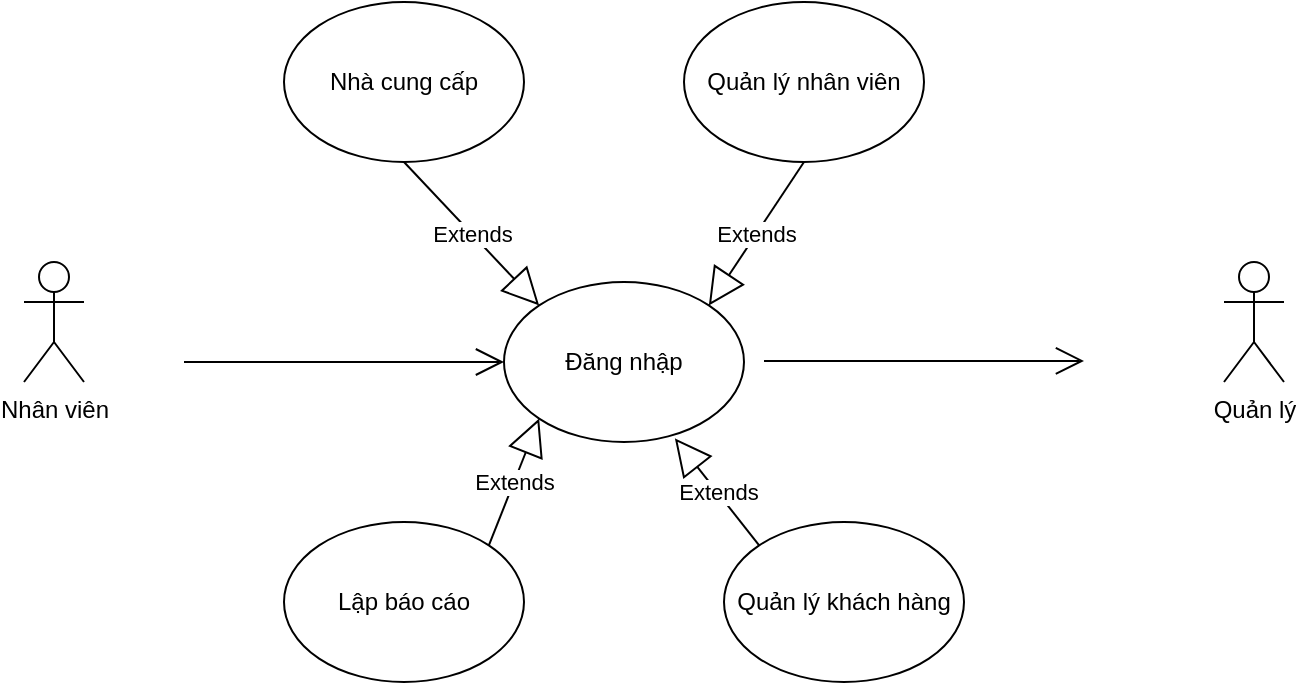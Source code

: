 <mxfile version="22.0.0" type="github" pages="15">
  <diagram name="Page-1" id="5MBGMC72kHovZt8lOIQv">
    <mxGraphModel dx="1242" dy="582" grid="1" gridSize="10" guides="1" tooltips="1" connect="1" arrows="1" fold="1" page="1" pageScale="1" pageWidth="850" pageHeight="1100" math="0" shadow="0">
      <root>
        <mxCell id="0" />
        <mxCell id="1" parent="0" />
        <mxCell id="SkhDf-z9GSqRZkwaFPhl-1" value="Nhân viên" style="shape=umlActor;verticalLabelPosition=bottom;verticalAlign=top;html=1;outlineConnect=0;" parent="1" vertex="1">
          <mxGeometry x="100" y="240" width="30" height="60" as="geometry" />
        </mxCell>
        <mxCell id="SkhDf-z9GSqRZkwaFPhl-2" value="Quản lý" style="shape=umlActor;verticalLabelPosition=bottom;verticalAlign=top;html=1;outlineConnect=0;" parent="1" vertex="1">
          <mxGeometry x="700" y="240" width="30" height="60" as="geometry" />
        </mxCell>
        <mxCell id="SkhDf-z9GSqRZkwaFPhl-3" value="Nhà cung cấp" style="ellipse;whiteSpace=wrap;html=1;" parent="1" vertex="1">
          <mxGeometry x="230" y="110" width="120" height="80" as="geometry" />
        </mxCell>
        <mxCell id="SkhDf-z9GSqRZkwaFPhl-4" value="Quản lý nhân viên" style="ellipse;whiteSpace=wrap;html=1;" parent="1" vertex="1">
          <mxGeometry x="430" y="110" width="120" height="80" as="geometry" />
        </mxCell>
        <mxCell id="SkhDf-z9GSqRZkwaFPhl-5" value="Lập báo cáo" style="ellipse;whiteSpace=wrap;html=1;" parent="1" vertex="1">
          <mxGeometry x="230" y="370" width="120" height="80" as="geometry" />
        </mxCell>
        <mxCell id="SkhDf-z9GSqRZkwaFPhl-6" value="Quản lý khách hàng" style="ellipse;whiteSpace=wrap;html=1;" parent="1" vertex="1">
          <mxGeometry x="450" y="370" width="120" height="80" as="geometry" />
        </mxCell>
        <mxCell id="SkhDf-z9GSqRZkwaFPhl-7" value="Đăng nhập" style="ellipse;whiteSpace=wrap;html=1;" parent="1" vertex="1">
          <mxGeometry x="340" y="250" width="120" height="80" as="geometry" />
        </mxCell>
        <mxCell id="SkhDf-z9GSqRZkwaFPhl-8" value="Extends" style="endArrow=block;endSize=16;endFill=0;html=1;rounded=0;entryX=0;entryY=0;entryDx=0;entryDy=0;exitX=0.5;exitY=1;exitDx=0;exitDy=0;" parent="1" source="SkhDf-z9GSqRZkwaFPhl-3" target="SkhDf-z9GSqRZkwaFPhl-7" edge="1">
          <mxGeometry width="160" relative="1" as="geometry">
            <mxPoint x="190" y="230" as="sourcePoint" />
            <mxPoint x="350" y="230" as="targetPoint" />
          </mxGeometry>
        </mxCell>
        <mxCell id="SkhDf-z9GSqRZkwaFPhl-9" value="" style="endArrow=open;endFill=1;endSize=12;html=1;rounded=0;" parent="1" edge="1">
          <mxGeometry width="160" relative="1" as="geometry">
            <mxPoint x="180" y="290" as="sourcePoint" />
            <mxPoint x="340" y="290" as="targetPoint" />
          </mxGeometry>
        </mxCell>
        <mxCell id="SkhDf-z9GSqRZkwaFPhl-10" value="" style="endArrow=open;endFill=1;endSize=12;html=1;rounded=0;" parent="1" edge="1">
          <mxGeometry width="160" relative="1" as="geometry">
            <mxPoint x="470" y="289.47" as="sourcePoint" />
            <mxPoint x="630" y="289.47" as="targetPoint" />
          </mxGeometry>
        </mxCell>
        <mxCell id="SkhDf-z9GSqRZkwaFPhl-11" value="Extends" style="endArrow=block;endSize=16;endFill=0;html=1;rounded=0;entryX=1;entryY=0;entryDx=0;entryDy=0;exitX=0.5;exitY=1;exitDx=0;exitDy=0;" parent="1" source="SkhDf-z9GSqRZkwaFPhl-4" target="SkhDf-z9GSqRZkwaFPhl-7" edge="1">
          <mxGeometry width="160" relative="1" as="geometry">
            <mxPoint x="460" y="190" as="sourcePoint" />
            <mxPoint x="528" y="262" as="targetPoint" />
          </mxGeometry>
        </mxCell>
        <mxCell id="SkhDf-z9GSqRZkwaFPhl-12" value="Extends" style="endArrow=block;endSize=16;endFill=0;html=1;rounded=0;entryX=0;entryY=1;entryDx=0;entryDy=0;exitX=1;exitY=0;exitDx=0;exitDy=0;" parent="1" source="SkhDf-z9GSqRZkwaFPhl-5" target="SkhDf-z9GSqRZkwaFPhl-7" edge="1">
          <mxGeometry width="160" relative="1" as="geometry">
            <mxPoint x="398" y="360" as="sourcePoint" />
            <mxPoint x="350" y="432" as="targetPoint" />
          </mxGeometry>
        </mxCell>
        <mxCell id="SkhDf-z9GSqRZkwaFPhl-13" value="Extends" style="endArrow=block;endSize=16;endFill=0;html=1;rounded=0;entryX=0.712;entryY=0.977;entryDx=0;entryDy=0;exitX=0;exitY=0;exitDx=0;exitDy=0;entryPerimeter=0;" parent="1" source="SkhDf-z9GSqRZkwaFPhl-6" target="SkhDf-z9GSqRZkwaFPhl-7" edge="1">
          <mxGeometry width="160" relative="1" as="geometry">
            <mxPoint x="424" y="384" as="sourcePoint" />
            <mxPoint x="450" y="320" as="targetPoint" />
          </mxGeometry>
        </mxCell>
      </root>
    </mxGraphModel>
  </diagram>
  <diagram id="0QMN-OjufaHgsMNvs5gA" name="Page-2">
    <mxGraphModel dx="1670" dy="892" grid="1" gridSize="10" guides="1" tooltips="1" connect="1" arrows="1" fold="1" page="1" pageScale="1" pageWidth="850" pageHeight="1100" math="0" shadow="0">
      <root>
        <mxCell id="0" />
        <mxCell id="1" parent="0" />
        <mxCell id="SHs2RqNZralZBAnGHQ2K-1" value="" style="ellipse;html=1;shape=endState;fillColor=#000000;strokeColor=#ff0000;" vertex="1" parent="1">
          <mxGeometry x="110" y="100" width="30" height="30" as="geometry" />
        </mxCell>
        <mxCell id="SHs2RqNZralZBAnGHQ2K-2" value="" style="endArrow=open;endFill=1;endSize=12;html=1;rounded=0;" edge="1" parent="1">
          <mxGeometry width="160" relative="1" as="geometry">
            <mxPoint x="180" y="120" as="sourcePoint" />
            <mxPoint x="270" y="120" as="targetPoint" />
          </mxGeometry>
        </mxCell>
        <mxCell id="SHs2RqNZralZBAnGHQ2K-4" value="Yêu cầu đăng nhập hệ thống" style="rounded=1;whiteSpace=wrap;html=1;" vertex="1" parent="1">
          <mxGeometry x="290" y="100" width="170" height="40" as="geometry" />
        </mxCell>
        <mxCell id="SHs2RqNZralZBAnGHQ2K-5" value="Hiển thị màn hình đăng nhập" style="rounded=1;whiteSpace=wrap;html=1;" vertex="1" parent="1">
          <mxGeometry x="550" y="100" width="170" height="40" as="geometry" />
        </mxCell>
        <mxCell id="SHs2RqNZralZBAnGHQ2K-6" value="Nhập mật khẩu và tên tài khoản" style="rounded=1;whiteSpace=wrap;html=1;" vertex="1" parent="1">
          <mxGeometry x="210" y="170" width="170" height="40" as="geometry" />
        </mxCell>
        <mxCell id="SHs2RqNZralZBAnGHQ2K-7" value="Kiểm tra thông tin đăng nhập" style="rounded=1;whiteSpace=wrap;html=1;" vertex="1" parent="1">
          <mxGeometry x="530" y="230" width="170" height="40" as="geometry" />
        </mxCell>
        <mxCell id="SHs2RqNZralZBAnGHQ2K-9" value="Cho phép người dùng đăng nhập với quyền truy cập tương ứng" style="rounded=1;whiteSpace=wrap;html=1;" vertex="1" parent="1">
          <mxGeometry x="525" y="480" width="180" height="40" as="geometry" />
        </mxCell>
        <mxCell id="SHs2RqNZralZBAnGHQ2K-10" value="" style="ellipse;html=1;shape=endState;fillColor=#000000;strokeColor=#ff0000;" vertex="1" parent="1">
          <mxGeometry x="600" y="600" width="30" height="30" as="geometry" />
        </mxCell>
        <mxCell id="SHs2RqNZralZBAnGHQ2K-11" value="" style="rhombus;whiteSpace=wrap;html=1;" vertex="1" parent="1">
          <mxGeometry x="575" y="330" width="80" height="80" as="geometry" />
        </mxCell>
        <mxCell id="SHs2RqNZralZBAnGHQ2K-12" value="Hiển thị thông báo lỗi đăng nhập" style="rounded=1;whiteSpace=wrap;html=1;" vertex="1" parent="1">
          <mxGeometry x="780" y="350" width="170" height="40" as="geometry" />
        </mxCell>
        <mxCell id="SHs2RqNZralZBAnGHQ2K-13" value="" style="endArrow=open;endFill=1;endSize=12;html=1;rounded=0;" edge="1" parent="1">
          <mxGeometry width="160" relative="1" as="geometry">
            <mxPoint x="480" y="119.82" as="sourcePoint" />
            <mxPoint x="540" y="119.41" as="targetPoint" />
          </mxGeometry>
        </mxCell>
        <mxCell id="SHs2RqNZralZBAnGHQ2K-14" value="" style="edgeStyle=segmentEdgeStyle;endArrow=classic;html=1;curved=0;rounded=0;endSize=8;startSize=8;entryX=1;entryY=0.5;entryDx=0;entryDy=0;exitX=0.5;exitY=1;exitDx=0;exitDy=0;" edge="1" parent="1" source="SHs2RqNZralZBAnGHQ2K-5" target="SHs2RqNZralZBAnGHQ2K-6">
          <mxGeometry width="50" height="50" relative="1" as="geometry">
            <mxPoint x="660" y="190" as="sourcePoint" />
            <mxPoint x="620" y="140" as="targetPoint" />
            <Array as="points">
              <mxPoint x="635" y="190" />
            </Array>
          </mxGeometry>
        </mxCell>
        <mxCell id="SHs2RqNZralZBAnGHQ2K-15" value="" style="edgeStyle=segmentEdgeStyle;endArrow=classic;html=1;curved=0;rounded=0;endSize=8;startSize=8;entryX=0;entryY=0.5;entryDx=0;entryDy=0;exitX=0.5;exitY=1;exitDx=0;exitDy=0;" edge="1" parent="1" source="SHs2RqNZralZBAnGHQ2K-6" target="SHs2RqNZralZBAnGHQ2K-7">
          <mxGeometry width="50" height="50" relative="1" as="geometry">
            <mxPoint x="360" y="300" as="sourcePoint" />
            <mxPoint x="410" y="250" as="targetPoint" />
            <Array as="points">
              <mxPoint x="295" y="250" />
            </Array>
          </mxGeometry>
        </mxCell>
        <mxCell id="SHs2RqNZralZBAnGHQ2K-16" value="" style="endArrow=open;endFill=1;endSize=12;html=1;rounded=0;entryX=0.5;entryY=0;entryDx=0;entryDy=0;exitX=0.5;exitY=1;exitDx=0;exitDy=0;" edge="1" parent="1" source="SHs2RqNZralZBAnGHQ2K-7" target="SHs2RqNZralZBAnGHQ2K-11">
          <mxGeometry width="160" relative="1" as="geometry">
            <mxPoint x="595" y="290.41" as="sourcePoint" />
            <mxPoint x="655" y="290" as="targetPoint" />
          </mxGeometry>
        </mxCell>
        <mxCell id="SHs2RqNZralZBAnGHQ2K-17" value="" style="endArrow=open;endFill=1;endSize=12;html=1;rounded=0;entryX=0.5;entryY=0;entryDx=0;entryDy=0;exitX=0.5;exitY=1;exitDx=0;exitDy=0;" edge="1" parent="1">
          <mxGeometry width="160" relative="1" as="geometry">
            <mxPoint x="614.41" y="410" as="sourcePoint" />
            <mxPoint x="614.41" y="470" as="targetPoint" />
          </mxGeometry>
        </mxCell>
        <mxCell id="SHs2RqNZralZBAnGHQ2K-21" value="Đúng" style="edgeLabel;html=1;align=center;verticalAlign=middle;resizable=0;points=[];" vertex="1" connectable="0" parent="SHs2RqNZralZBAnGHQ2K-17">
          <mxGeometry x="-0.018" y="-1" relative="1" as="geometry">
            <mxPoint as="offset" />
          </mxGeometry>
        </mxCell>
        <mxCell id="SHs2RqNZralZBAnGHQ2K-18" value="" style="endArrow=open;endFill=1;endSize=12;html=1;rounded=0;entryX=0.5;entryY=0;entryDx=0;entryDy=0;exitX=0.5;exitY=1;exitDx=0;exitDy=0;" edge="1" parent="1">
          <mxGeometry width="160" relative="1" as="geometry">
            <mxPoint x="614.41" y="530" as="sourcePoint" />
            <mxPoint x="614.41" y="590" as="targetPoint" />
          </mxGeometry>
        </mxCell>
        <mxCell id="SHs2RqNZralZBAnGHQ2K-20" value="" style="endArrow=open;endFill=1;endSize=12;html=1;rounded=0;entryX=0;entryY=0.5;entryDx=0;entryDy=0;exitX=1;exitY=0.5;exitDx=0;exitDy=0;" edge="1" parent="1" source="SHs2RqNZralZBAnGHQ2K-11" target="SHs2RqNZralZBAnGHQ2K-12">
          <mxGeometry width="160" relative="1" as="geometry">
            <mxPoint x="624.41" y="420" as="sourcePoint" />
            <mxPoint x="624.41" y="480" as="targetPoint" />
          </mxGeometry>
        </mxCell>
        <mxCell id="SHs2RqNZralZBAnGHQ2K-22" value="Sai" style="edgeLabel;html=1;align=center;verticalAlign=middle;resizable=0;points=[];" vertex="1" connectable="0" parent="SHs2RqNZralZBAnGHQ2K-20">
          <mxGeometry x="0.015" y="2" relative="1" as="geometry">
            <mxPoint as="offset" />
          </mxGeometry>
        </mxCell>
        <mxCell id="SHs2RqNZralZBAnGHQ2K-23" value="" style="rhombus;whiteSpace=wrap;html=1;" vertex="1" parent="1">
          <mxGeometry x="825" y="470" width="80" height="80" as="geometry" />
        </mxCell>
        <mxCell id="SHs2RqNZralZBAnGHQ2K-24" value="" style="endArrow=open;endFill=1;endSize=12;html=1;rounded=0;entryX=0.5;entryY=0;entryDx=0;entryDy=0;exitX=0.5;exitY=1;exitDx=0;exitDy=0;" edge="1" parent="1" source="SHs2RqNZralZBAnGHQ2K-12" target="SHs2RqNZralZBAnGHQ2K-23">
          <mxGeometry width="160" relative="1" as="geometry">
            <mxPoint x="930" y="410" as="sourcePoint" />
            <mxPoint x="930" y="470" as="targetPoint" />
          </mxGeometry>
        </mxCell>
        <mxCell id="SHs2RqNZralZBAnGHQ2K-25" value="" style="edgeStyle=segmentEdgeStyle;endArrow=classic;html=1;curved=0;rounded=0;endSize=8;startSize=8;entryX=1;entryY=0.5;entryDx=0;entryDy=0;exitX=1;exitY=0.5;exitDx=0;exitDy=0;" edge="1" parent="1" source="SHs2RqNZralZBAnGHQ2K-23" target="SHs2RqNZralZBAnGHQ2K-5">
          <mxGeometry width="50" height="50" relative="1" as="geometry">
            <mxPoint x="1010" y="270" as="sourcePoint" />
            <mxPoint x="1060" y="220" as="targetPoint" />
            <Array as="points">
              <mxPoint x="1010" y="510" />
              <mxPoint x="1010" y="120" />
            </Array>
          </mxGeometry>
        </mxCell>
        <mxCell id="SHs2RqNZralZBAnGHQ2K-26" value="Co" style="edgeLabel;html=1;align=center;verticalAlign=middle;resizable=0;points=[];" vertex="1" connectable="0" parent="SHs2RqNZralZBAnGHQ2K-25">
          <mxGeometry x="-0.23" y="4" relative="1" as="geometry">
            <mxPoint as="offset" />
          </mxGeometry>
        </mxCell>
        <mxCell id="SHs2RqNZralZBAnGHQ2K-27" value="" style="line;strokeWidth=4;direction=south;html=1;perimeter=backbonePerimeter;points=[];outlineConnect=0;" vertex="1" parent="1">
          <mxGeometry x="490" y="10" width="10" height="670" as="geometry" />
        </mxCell>
        <mxCell id="SHs2RqNZralZBAnGHQ2K-28" value="" style="line;strokeWidth=4;direction=west;html=1;perimeter=backbonePerimeter;points=[];outlineConnect=0;" vertex="1" parent="1">
          <mxGeometry x="60" y="680" width="432.5" height="10" as="geometry" />
        </mxCell>
        <mxCell id="SHs2RqNZralZBAnGHQ2K-29" value="" style="line;strokeWidth=4;direction=south;html=1;perimeter=backbonePerimeter;points=[];outlineConnect=0;" vertex="1" parent="1">
          <mxGeometry x="60" y="10" width="10" height="680" as="geometry" />
        </mxCell>
        <mxCell id="SHs2RqNZralZBAnGHQ2K-30" value="" style="line;strokeWidth=4;direction=south;html=1;perimeter=backbonePerimeter;points=[];outlineConnect=0;" vertex="1" parent="1">
          <mxGeometry x="1100" y="20" width="10" height="670" as="geometry" />
        </mxCell>
        <mxCell id="SHs2RqNZralZBAnGHQ2K-31" value="" style="line;strokeWidth=4;direction=west;html=1;perimeter=backbonePerimeter;points=[];outlineConnect=0;" vertex="1" parent="1">
          <mxGeometry x="492.5" y="680" width="617.5" height="10" as="geometry" />
        </mxCell>
        <mxCell id="SHs2RqNZralZBAnGHQ2K-32" value="" style="line;strokeWidth=4;direction=west;html=1;perimeter=backbonePerimeter;points=[];outlineConnect=0;" vertex="1" parent="1">
          <mxGeometry x="60" y="10" width="432.5" height="10" as="geometry" />
        </mxCell>
        <mxCell id="SHs2RqNZralZBAnGHQ2K-33" value="" style="line;strokeWidth=4;direction=west;html=1;perimeter=backbonePerimeter;points=[];outlineConnect=0;" vertex="1" parent="1">
          <mxGeometry x="492.5" y="10" width="617.5" height="10" as="geometry" />
        </mxCell>
        <mxCell id="SHs2RqNZralZBAnGHQ2K-34" value="" style="line;strokeWidth=4;direction=west;html=1;perimeter=backbonePerimeter;points=[];outlineConnect=0;" vertex="1" parent="1">
          <mxGeometry x="70" y="60" width="432.5" height="10" as="geometry" />
        </mxCell>
        <mxCell id="SHs2RqNZralZBAnGHQ2K-35" value="" style="line;strokeWidth=4;direction=west;html=1;perimeter=backbonePerimeter;points=[];outlineConnect=0;" vertex="1" parent="1">
          <mxGeometry x="502.5" y="60" width="617.5" height="10" as="geometry" />
        </mxCell>
        <mxCell id="SHs2RqNZralZBAnGHQ2K-36" value="Người dùng" style="text;html=1;align=center;verticalAlign=middle;resizable=0;points=[];autosize=1;strokeColor=none;fillColor=none;fontStyle=1" vertex="1" parent="1">
          <mxGeometry x="231.25" y="30" width="90" height="30" as="geometry" />
        </mxCell>
        <mxCell id="SHs2RqNZralZBAnGHQ2K-37" value="Hệ thống" style="text;html=1;align=center;verticalAlign=middle;resizable=0;points=[];autosize=1;strokeColor=none;fillColor=none;fontStyle=1" vertex="1" parent="1">
          <mxGeometry x="795" y="30" width="80" height="30" as="geometry" />
        </mxCell>
      </root>
    </mxGraphModel>
  </diagram>
  <diagram id="tkxpL2wx4JUNsdpIIGg7" name="Page-3">
    <mxGraphModel dx="1002" dy="535" grid="1" gridSize="10" guides="1" tooltips="1" connect="1" arrows="1" fold="1" page="1" pageScale="1" pageWidth="850" pageHeight="1100" math="0" shadow="0">
      <root>
        <mxCell id="0" />
        <mxCell id="1" parent="0" />
        <mxCell id="wUhrnAtOrDcwEmghKcAE-1" value="Nhân viên" style="shape=umlActor;verticalLabelPosition=bottom;verticalAlign=top;html=1;outlineConnect=0;" vertex="1" parent="1">
          <mxGeometry x="100" y="240" width="30" height="60" as="geometry" />
        </mxCell>
        <mxCell id="wUhrnAtOrDcwEmghKcAE-2" value="Quản lý" style="shape=umlActor;verticalLabelPosition=bottom;verticalAlign=top;html=1;outlineConnect=0;" vertex="1" parent="1">
          <mxGeometry x="700" y="240" width="30" height="60" as="geometry" />
        </mxCell>
        <mxCell id="wUhrnAtOrDcwEmghKcAE-3" value="Nhà cung cấp" style="ellipse;whiteSpace=wrap;html=1;" vertex="1" parent="1">
          <mxGeometry x="230" y="110" width="120" height="80" as="geometry" />
        </mxCell>
        <mxCell id="wUhrnAtOrDcwEmghKcAE-4" value="Quản lý nhân viên" style="ellipse;whiteSpace=wrap;html=1;" vertex="1" parent="1">
          <mxGeometry x="430" y="110" width="120" height="80" as="geometry" />
        </mxCell>
        <mxCell id="wUhrnAtOrDcwEmghKcAE-5" value="Lập báo cáo" style="ellipse;whiteSpace=wrap;html=1;" vertex="1" parent="1">
          <mxGeometry x="230" y="370" width="120" height="80" as="geometry" />
        </mxCell>
        <mxCell id="wUhrnAtOrDcwEmghKcAE-6" value="Quản lý khách hàng" style="ellipse;whiteSpace=wrap;html=1;" vertex="1" parent="1">
          <mxGeometry x="450" y="370" width="120" height="80" as="geometry" />
        </mxCell>
        <mxCell id="wUhrnAtOrDcwEmghKcAE-7" value="Đăng nhập" style="ellipse;whiteSpace=wrap;html=1;" vertex="1" parent="1">
          <mxGeometry x="340" y="250" width="120" height="80" as="geometry" />
        </mxCell>
        <mxCell id="wUhrnAtOrDcwEmghKcAE-8" value="Extends" style="endArrow=block;endSize=16;endFill=0;html=1;rounded=0;entryX=0;entryY=0;entryDx=0;entryDy=0;exitX=0.5;exitY=1;exitDx=0;exitDy=0;" edge="1" parent="1" source="wUhrnAtOrDcwEmghKcAE-3" target="wUhrnAtOrDcwEmghKcAE-7">
          <mxGeometry width="160" relative="1" as="geometry">
            <mxPoint x="190" y="230" as="sourcePoint" />
            <mxPoint x="350" y="230" as="targetPoint" />
          </mxGeometry>
        </mxCell>
        <mxCell id="wUhrnAtOrDcwEmghKcAE-9" value="" style="endArrow=open;endFill=1;endSize=12;html=1;rounded=0;" edge="1" parent="1">
          <mxGeometry width="160" relative="1" as="geometry">
            <mxPoint x="180" y="290" as="sourcePoint" />
            <mxPoint x="340" y="290" as="targetPoint" />
          </mxGeometry>
        </mxCell>
        <mxCell id="wUhrnAtOrDcwEmghKcAE-10" value="" style="endArrow=open;endFill=1;endSize=12;html=1;rounded=0;" edge="1" parent="1">
          <mxGeometry width="160" relative="1" as="geometry">
            <mxPoint x="470" y="289.47" as="sourcePoint" />
            <mxPoint x="630" y="289.47" as="targetPoint" />
          </mxGeometry>
        </mxCell>
        <mxCell id="wUhrnAtOrDcwEmghKcAE-11" value="Extends" style="endArrow=block;endSize=16;endFill=0;html=1;rounded=0;entryX=1;entryY=0;entryDx=0;entryDy=0;exitX=0.5;exitY=1;exitDx=0;exitDy=0;" edge="1" parent="1" source="wUhrnAtOrDcwEmghKcAE-4" target="wUhrnAtOrDcwEmghKcAE-7">
          <mxGeometry width="160" relative="1" as="geometry">
            <mxPoint x="460" y="190" as="sourcePoint" />
            <mxPoint x="528" y="262" as="targetPoint" />
          </mxGeometry>
        </mxCell>
        <mxCell id="wUhrnAtOrDcwEmghKcAE-12" value="Extends" style="endArrow=block;endSize=16;endFill=0;html=1;rounded=0;entryX=0;entryY=1;entryDx=0;entryDy=0;exitX=1;exitY=0;exitDx=0;exitDy=0;" edge="1" parent="1" source="wUhrnAtOrDcwEmghKcAE-5" target="wUhrnAtOrDcwEmghKcAE-7">
          <mxGeometry width="160" relative="1" as="geometry">
            <mxPoint x="398" y="360" as="sourcePoint" />
            <mxPoint x="350" y="432" as="targetPoint" />
          </mxGeometry>
        </mxCell>
        <mxCell id="wUhrnAtOrDcwEmghKcAE-13" value="Extends" style="endArrow=block;endSize=16;endFill=0;html=1;rounded=0;entryX=0.712;entryY=0.977;entryDx=0;entryDy=0;exitX=0;exitY=0;exitDx=0;exitDy=0;entryPerimeter=0;" edge="1" parent="1" source="wUhrnAtOrDcwEmghKcAE-6" target="wUhrnAtOrDcwEmghKcAE-7">
          <mxGeometry width="160" relative="1" as="geometry">
            <mxPoint x="424" y="384" as="sourcePoint" />
            <mxPoint x="450" y="320" as="targetPoint" />
          </mxGeometry>
        </mxCell>
        <mxCell id="wUhrnAtOrDcwEmghKcAE-14" value="Đăng xuất" style="ellipse;whiteSpace=wrap;html=1;" vertex="1" parent="1">
          <mxGeometry x="340" y="482" width="120" height="80" as="geometry" />
        </mxCell>
        <mxCell id="wUhrnAtOrDcwEmghKcAE-15" value="Extends" style="endArrow=block;endSize=16;endFill=0;html=1;rounded=0;entryX=0.5;entryY=1;entryDx=0;entryDy=0;exitX=0.5;exitY=0;exitDx=0;exitDy=0;" edge="1" parent="1" source="wUhrnAtOrDcwEmghKcAE-14" target="wUhrnAtOrDcwEmghKcAE-7">
          <mxGeometry width="160" relative="1" as="geometry">
            <mxPoint x="314" y="496" as="sourcePoint" />
            <mxPoint x="315" y="440" as="targetPoint" />
          </mxGeometry>
        </mxCell>
      </root>
    </mxGraphModel>
  </diagram>
  <diagram id="7RrzjdECzfzQK5PFKyuS" name="Page-4">
    <mxGraphModel dx="1431" dy="764" grid="1" gridSize="10" guides="1" tooltips="1" connect="1" arrows="1" fold="1" page="1" pageScale="1" pageWidth="850" pageHeight="1100" math="0" shadow="0">
      <root>
        <mxCell id="0" />
        <mxCell id="1" parent="0" />
        <mxCell id="1hxwByD-s8Qobp3I7n32-2" value="" style="endArrow=open;endFill=1;endSize=12;html=1;rounded=0;" edge="1" parent="1" source="1hxwByD-s8Qobp3I7n32-1">
          <mxGeometry width="160" relative="1" as="geometry">
            <mxPoint x="180" y="120" as="sourcePoint" />
            <mxPoint x="270" y="120" as="targetPoint" />
          </mxGeometry>
        </mxCell>
        <mxCell id="1hxwByD-s8Qobp3I7n32-3" value="Yêu cầu đăng xuất hệ thống" style="rounded=1;whiteSpace=wrap;html=1;" vertex="1" parent="1">
          <mxGeometry x="290" y="100" width="170" height="40" as="geometry" />
        </mxCell>
        <mxCell id="1hxwByD-s8Qobp3I7n32-4" value="Hiển thị màn hình đăng nhập" style="rounded=1;whiteSpace=wrap;html=1;" vertex="1" parent="1">
          <mxGeometry x="550" y="100" width="170" height="40" as="geometry" />
        </mxCell>
        <mxCell id="1hxwByD-s8Qobp3I7n32-5" value="Nhập mật khẩu và tên tài khoản" style="rounded=1;whiteSpace=wrap;html=1;" vertex="1" parent="1">
          <mxGeometry x="210" y="170" width="170" height="40" as="geometry" />
        </mxCell>
        <mxCell id="1hxwByD-s8Qobp3I7n32-7" value="Tiếp tục sử dụng với tài khoản hiện tại" style="rounded=1;whiteSpace=wrap;html=1;" vertex="1" parent="1">
          <mxGeometry x="550" y="430" width="180" height="40" as="geometry" />
        </mxCell>
        <mxCell id="1hxwByD-s8Qobp3I7n32-8" value="" style="ellipse;html=1;shape=endState;fillColor=#000000;strokeColor=#ff0000;" vertex="1" parent="1">
          <mxGeometry x="625" y="540" width="30" height="30" as="geometry" />
        </mxCell>
        <mxCell id="1hxwByD-s8Qobp3I7n32-9" value="" style="rhombus;whiteSpace=wrap;html=1;" vertex="1" parent="1">
          <mxGeometry x="600" y="210" width="80" height="80" as="geometry" />
        </mxCell>
        <mxCell id="1hxwByD-s8Qobp3I7n32-10" value="Đăng xuất người dùng" style="rounded=1;whiteSpace=wrap;html=1;" vertex="1" parent="1">
          <mxGeometry x="790" y="230" width="170" height="40" as="geometry" />
        </mxCell>
        <mxCell id="1hxwByD-s8Qobp3I7n32-11" value="" style="endArrow=open;endFill=1;endSize=12;html=1;rounded=0;" edge="1" parent="1">
          <mxGeometry width="160" relative="1" as="geometry">
            <mxPoint x="480" y="119.82" as="sourcePoint" />
            <mxPoint x="540" y="119.41" as="targetPoint" />
          </mxGeometry>
        </mxCell>
        <mxCell id="1hxwByD-s8Qobp3I7n32-12" value="" style="edgeStyle=segmentEdgeStyle;endArrow=classic;html=1;curved=0;rounded=0;endSize=8;startSize=8;entryX=1;entryY=0.5;entryDx=0;entryDy=0;exitX=0.5;exitY=1;exitDx=0;exitDy=0;" edge="1" parent="1" source="1hxwByD-s8Qobp3I7n32-4" target="1hxwByD-s8Qobp3I7n32-5">
          <mxGeometry width="50" height="50" relative="1" as="geometry">
            <mxPoint x="660" y="190" as="sourcePoint" />
            <mxPoint x="620" y="140" as="targetPoint" />
            <Array as="points">
              <mxPoint x="635" y="190" />
            </Array>
          </mxGeometry>
        </mxCell>
        <mxCell id="1hxwByD-s8Qobp3I7n32-13" value="" style="edgeStyle=segmentEdgeStyle;endArrow=classic;html=1;curved=0;rounded=0;endSize=8;startSize=8;entryX=0;entryY=0.5;entryDx=0;entryDy=0;exitX=0.5;exitY=1;exitDx=0;exitDy=0;" edge="1" parent="1" source="1hxwByD-s8Qobp3I7n32-5" target="1hxwByD-s8Qobp3I7n32-9">
          <mxGeometry width="50" height="50" relative="1" as="geometry">
            <mxPoint x="360" y="300" as="sourcePoint" />
            <mxPoint x="530.0" y="250" as="targetPoint" />
            <Array as="points">
              <mxPoint x="295" y="250" />
            </Array>
          </mxGeometry>
        </mxCell>
        <mxCell id="1hxwByD-s8Qobp3I7n32-15" value="" style="endArrow=open;endFill=1;endSize=12;html=1;rounded=0;exitX=0.5;exitY=1;exitDx=0;exitDy=0;" edge="1" parent="1" source="1hxwByD-s8Qobp3I7n32-9" target="1hxwByD-s8Qobp3I7n32-7">
          <mxGeometry width="160" relative="1" as="geometry">
            <mxPoint x="614.41" y="410" as="sourcePoint" />
            <mxPoint x="640" y="380" as="targetPoint" />
          </mxGeometry>
        </mxCell>
        <mxCell id="1hxwByD-s8Qobp3I7n32-16" value="Đúng" style="edgeLabel;html=1;align=center;verticalAlign=middle;resizable=0;points=[];" vertex="1" connectable="0" parent="1hxwByD-s8Qobp3I7n32-15">
          <mxGeometry x="-0.018" y="-1" relative="1" as="geometry">
            <mxPoint as="offset" />
          </mxGeometry>
        </mxCell>
        <mxCell id="1hxwByD-s8Qobp3I7n32-17" value="" style="endArrow=open;endFill=1;endSize=12;html=1;rounded=0;entryX=0.5;entryY=0;entryDx=0;entryDy=0;exitX=0.5;exitY=1;exitDx=0;exitDy=0;" edge="1" parent="1">
          <mxGeometry width="160" relative="1" as="geometry">
            <mxPoint x="639.41" y="470" as="sourcePoint" />
            <mxPoint x="639.41" y="530" as="targetPoint" />
          </mxGeometry>
        </mxCell>
        <mxCell id="1hxwByD-s8Qobp3I7n32-18" value="" style="endArrow=open;endFill=1;endSize=12;html=1;rounded=0;entryX=0;entryY=0.5;entryDx=0;entryDy=0;exitX=1;exitY=0.5;exitDx=0;exitDy=0;" edge="1" parent="1" source="1hxwByD-s8Qobp3I7n32-9" target="1hxwByD-s8Qobp3I7n32-10">
          <mxGeometry width="160" relative="1" as="geometry">
            <mxPoint x="624.41" y="420" as="sourcePoint" />
            <mxPoint x="624.41" y="480" as="targetPoint" />
          </mxGeometry>
        </mxCell>
        <mxCell id="1hxwByD-s8Qobp3I7n32-24" value="" style="line;strokeWidth=4;direction=south;html=1;perimeter=backbonePerimeter;points=[];outlineConnect=0;" vertex="1" parent="1">
          <mxGeometry x="490" y="10" width="10" height="670" as="geometry" />
        </mxCell>
        <mxCell id="1hxwByD-s8Qobp3I7n32-25" value="" style="line;strokeWidth=4;direction=west;html=1;perimeter=backbonePerimeter;points=[];outlineConnect=0;" vertex="1" parent="1">
          <mxGeometry x="60" y="680" width="432.5" height="10" as="geometry" />
        </mxCell>
        <mxCell id="1hxwByD-s8Qobp3I7n32-26" value="" style="line;strokeWidth=4;direction=south;html=1;perimeter=backbonePerimeter;points=[];outlineConnect=0;" vertex="1" parent="1">
          <mxGeometry x="60" y="10" width="10" height="680" as="geometry" />
        </mxCell>
        <mxCell id="1hxwByD-s8Qobp3I7n32-27" value="" style="line;strokeWidth=4;direction=south;html=1;perimeter=backbonePerimeter;points=[];outlineConnect=0;" vertex="1" parent="1">
          <mxGeometry x="1100" y="20" width="10" height="670" as="geometry" />
        </mxCell>
        <mxCell id="1hxwByD-s8Qobp3I7n32-28" value="" style="line;strokeWidth=4;direction=west;html=1;perimeter=backbonePerimeter;points=[];outlineConnect=0;" vertex="1" parent="1">
          <mxGeometry x="492.5" y="680" width="617.5" height="10" as="geometry" />
        </mxCell>
        <mxCell id="1hxwByD-s8Qobp3I7n32-29" value="" style="line;strokeWidth=4;direction=west;html=1;perimeter=backbonePerimeter;points=[];outlineConnect=0;" vertex="1" parent="1">
          <mxGeometry x="60" y="10" width="432.5" height="10" as="geometry" />
        </mxCell>
        <mxCell id="1hxwByD-s8Qobp3I7n32-30" value="" style="line;strokeWidth=4;direction=west;html=1;perimeter=backbonePerimeter;points=[];outlineConnect=0;" vertex="1" parent="1">
          <mxGeometry x="492.5" y="10" width="617.5" height="10" as="geometry" />
        </mxCell>
        <mxCell id="1hxwByD-s8Qobp3I7n32-31" value="" style="line;strokeWidth=4;direction=west;html=1;perimeter=backbonePerimeter;points=[];outlineConnect=0;" vertex="1" parent="1">
          <mxGeometry x="70" y="60" width="432.5" height="10" as="geometry" />
        </mxCell>
        <mxCell id="1hxwByD-s8Qobp3I7n32-32" value="" style="line;strokeWidth=4;direction=west;html=1;perimeter=backbonePerimeter;points=[];outlineConnect=0;" vertex="1" parent="1">
          <mxGeometry x="502.5" y="60" width="617.5" height="10" as="geometry" />
        </mxCell>
        <mxCell id="1hxwByD-s8Qobp3I7n32-33" value="Người dùng" style="text;html=1;align=center;verticalAlign=middle;resizable=0;points=[];autosize=1;strokeColor=none;fillColor=none;fontStyle=1" vertex="1" parent="1">
          <mxGeometry x="231.25" y="30" width="90" height="30" as="geometry" />
        </mxCell>
        <mxCell id="1hxwByD-s8Qobp3I7n32-34" value="Hệ thống" style="text;html=1;align=center;verticalAlign=middle;resizable=0;points=[];autosize=1;strokeColor=none;fillColor=none;fontStyle=1" vertex="1" parent="1">
          <mxGeometry x="795" y="30" width="80" height="30" as="geometry" />
        </mxCell>
        <mxCell id="1hxwByD-s8Qobp3I7n32-35" value="" style="edgeStyle=segmentEdgeStyle;endArrow=classic;html=1;curved=0;rounded=0;endSize=8;startSize=8;entryX=1;entryY=0.5;entryDx=0;entryDy=0;exitX=0.5;exitY=1;exitDx=0;exitDy=0;" edge="1" parent="1" source="1hxwByD-s8Qobp3I7n32-10" target="1hxwByD-s8Qobp3I7n32-8">
          <mxGeometry width="50" height="50" relative="1" as="geometry">
            <mxPoint x="780" y="590" as="sourcePoint" />
            <mxPoint x="830" y="540" as="targetPoint" />
            <Array as="points">
              <mxPoint x="870" y="270" />
              <mxPoint x="870" y="555" />
            </Array>
          </mxGeometry>
        </mxCell>
        <mxCell id="1hxwByD-s8Qobp3I7n32-37" value="" style="endArrow=open;endFill=1;endSize=12;html=1;rounded=0;" edge="1" parent="1" target="1hxwByD-s8Qobp3I7n32-1">
          <mxGeometry width="160" relative="1" as="geometry">
            <mxPoint x="180" y="120" as="sourcePoint" />
            <mxPoint x="270" y="120" as="targetPoint" />
          </mxGeometry>
        </mxCell>
        <mxCell id="1hxwByD-s8Qobp3I7n32-1" value="" style="ellipse;html=1;shape=endState;fillColor=#000000;strokeColor=#ff0000;" vertex="1" parent="1">
          <mxGeometry x="150" y="105" width="30" height="30" as="geometry" />
        </mxCell>
      </root>
    </mxGraphModel>
  </diagram>
  <diagram id="FVDwA4NL9Hi6LH9nr-SE" name="Page-5">
    <mxGraphModel dx="1002" dy="535" grid="1" gridSize="10" guides="1" tooltips="1" connect="1" arrows="1" fold="1" page="1" pageScale="1" pageWidth="850" pageHeight="1100" math="0" shadow="0">
      <root>
        <mxCell id="0" />
        <mxCell id="1" parent="0" />
        <mxCell id="jbpxWMr1g1pzzF9mVsdD-9" value="" style="edgeStyle=orthogonalEdgeStyle;rounded=0;orthogonalLoop=1;jettySize=auto;html=1;" edge="1" parent="1" source="jbpxWMr1g1pzzF9mVsdD-1" target="jbpxWMr1g1pzzF9mVsdD-2">
          <mxGeometry relative="1" as="geometry" />
        </mxCell>
        <mxCell id="jbpxWMr1g1pzzF9mVsdD-1" value="Actor" style="shape=umlActor;verticalLabelPosition=bottom;verticalAlign=top;html=1;outlineConnect=0;" vertex="1" parent="1">
          <mxGeometry x="150" y="230" width="30" height="60" as="geometry" />
        </mxCell>
        <mxCell id="jbpxWMr1g1pzzF9mVsdD-2" value="Lưu thông itin hóa đơn" style="ellipse;whiteSpace=wrap;html=1;" vertex="1" parent="1">
          <mxGeometry x="112.5" y="110" width="105" height="60" as="geometry" />
        </mxCell>
        <mxCell id="jbpxWMr1g1pzzF9mVsdD-3" value="Thành tiền" style="ellipse;whiteSpace=wrap;html=1;" vertex="1" parent="1">
          <mxGeometry x="300" y="140" width="105" height="60" as="geometry" />
        </mxCell>
        <mxCell id="jbpxWMr1g1pzzF9mVsdD-4" value="Yêu cầu lập hóa đơn" style="ellipse;whiteSpace=wrap;html=1;" vertex="1" parent="1">
          <mxGeometry x="300" y="220" width="105" height="60" as="geometry" />
        </mxCell>
        <mxCell id="jbpxWMr1g1pzzF9mVsdD-5" value="Quet mã hàng" style="ellipse;whiteSpace=wrap;html=1;" vertex="1" parent="1">
          <mxGeometry x="300" y="300" width="105" height="60" as="geometry" />
        </mxCell>
        <mxCell id="jbpxWMr1g1pzzF9mVsdD-6" value="Thông tin sản phẩm" style="ellipse;whiteSpace=wrap;html=1;" vertex="1" parent="1">
          <mxGeometry x="300" y="390" width="105" height="60" as="geometry" />
        </mxCell>
        <mxCell id="jbpxWMr1g1pzzF9mVsdD-7" value="Xuất hóa đơn" style="ellipse;whiteSpace=wrap;html=1;" vertex="1" parent="1">
          <mxGeometry x="540" y="250" width="105" height="60" as="geometry" />
        </mxCell>
        <mxCell id="jbpxWMr1g1pzzF9mVsdD-11" value="" style="endArrow=classic;html=1;rounded=0;entryX=0;entryY=0.5;entryDx=0;entryDy=0;exitX=1;exitY=0.333;exitDx=0;exitDy=0;exitPerimeter=0;" edge="1" parent="1" source="jbpxWMr1g1pzzF9mVsdD-1" target="jbpxWMr1g1pzzF9mVsdD-3">
          <mxGeometry width="50" height="50" relative="1" as="geometry">
            <mxPoint x="240" y="240" as="sourcePoint" />
            <mxPoint x="290" y="190" as="targetPoint" />
          </mxGeometry>
        </mxCell>
        <mxCell id="jbpxWMr1g1pzzF9mVsdD-12" value="" style="endArrow=classic;html=1;rounded=0;entryX=0;entryY=0.5;entryDx=0;entryDy=0;exitX=1;exitY=0.333;exitDx=0;exitDy=0;exitPerimeter=0;" edge="1" parent="1" source="jbpxWMr1g1pzzF9mVsdD-1" target="jbpxWMr1g1pzzF9mVsdD-4">
          <mxGeometry width="50" height="50" relative="1" as="geometry">
            <mxPoint x="190" y="260" as="sourcePoint" />
            <mxPoint x="310" y="180" as="targetPoint" />
          </mxGeometry>
        </mxCell>
        <mxCell id="jbpxWMr1g1pzzF9mVsdD-13" value="" style="endArrow=classic;html=1;rounded=0;entryX=0;entryY=0.5;entryDx=0;entryDy=0;exitX=1;exitY=0.333;exitDx=0;exitDy=0;exitPerimeter=0;" edge="1" parent="1" source="jbpxWMr1g1pzzF9mVsdD-1" target="jbpxWMr1g1pzzF9mVsdD-5">
          <mxGeometry width="50" height="50" relative="1" as="geometry">
            <mxPoint x="190" y="260" as="sourcePoint" />
            <mxPoint x="310" y="260" as="targetPoint" />
          </mxGeometry>
        </mxCell>
        <mxCell id="jbpxWMr1g1pzzF9mVsdD-14" value="" style="endArrow=classic;html=1;rounded=0;entryX=0;entryY=0.5;entryDx=0;entryDy=0;exitX=1;exitY=0.333;exitDx=0;exitDy=0;exitPerimeter=0;" edge="1" parent="1" source="jbpxWMr1g1pzzF9mVsdD-1" target="jbpxWMr1g1pzzF9mVsdD-6">
          <mxGeometry width="50" height="50" relative="1" as="geometry">
            <mxPoint x="190" y="260" as="sourcePoint" />
            <mxPoint x="310" y="340" as="targetPoint" />
          </mxGeometry>
        </mxCell>
        <mxCell id="jbpxWMr1g1pzzF9mVsdD-15" value="Include" style="endArrow=block;endSize=16;endFill=0;html=1;rounded=0;exitX=1;exitY=0.5;exitDx=0;exitDy=0;" edge="1" parent="1" source="jbpxWMr1g1pzzF9mVsdD-3">
          <mxGeometry width="160" relative="1" as="geometry">
            <mxPoint x="400" y="270" as="sourcePoint" />
            <mxPoint x="530" y="260" as="targetPoint" />
          </mxGeometry>
        </mxCell>
        <mxCell id="jbpxWMr1g1pzzF9mVsdD-16" value="Include" style="endArrow=block;endSize=16;endFill=0;html=1;rounded=0;exitX=1;exitY=0.5;exitDx=0;exitDy=0;" edge="1" parent="1" source="jbpxWMr1g1pzzF9mVsdD-4">
          <mxGeometry width="160" relative="1" as="geometry">
            <mxPoint x="410" y="280" as="sourcePoint" />
            <mxPoint x="530" y="280" as="targetPoint" />
          </mxGeometry>
        </mxCell>
        <mxCell id="jbpxWMr1g1pzzF9mVsdD-17" value="Include" style="endArrow=block;endSize=16;endFill=0;html=1;rounded=0;exitX=1;exitY=0.5;exitDx=0;exitDy=0;" edge="1" parent="1" source="jbpxWMr1g1pzzF9mVsdD-5">
          <mxGeometry width="160" relative="1" as="geometry">
            <mxPoint x="420" y="290" as="sourcePoint" />
            <mxPoint x="520" y="290" as="targetPoint" />
          </mxGeometry>
        </mxCell>
        <mxCell id="jbpxWMr1g1pzzF9mVsdD-18" value="Include" style="endArrow=block;endSize=16;endFill=0;html=1;rounded=0;exitX=1;exitY=0.5;exitDx=0;exitDy=0;" edge="1" parent="1" source="jbpxWMr1g1pzzF9mVsdD-6">
          <mxGeometry width="160" relative="1" as="geometry">
            <mxPoint x="430" y="300" as="sourcePoint" />
            <mxPoint x="540" y="300" as="targetPoint" />
          </mxGeometry>
        </mxCell>
      </root>
    </mxGraphModel>
  </diagram>
  <diagram id="peQhhLXnaMy4mWbUor5J" name="Page-6">
    <mxGraphModel dx="2227" dy="1189" grid="1" gridSize="10" guides="1" tooltips="1" connect="1" arrows="1" fold="1" page="1" pageScale="1" pageWidth="850" pageHeight="1100" math="0" shadow="0">
      <root>
        <mxCell id="0" />
        <mxCell id="1" parent="0" />
        <mxCell id="9Tgqo9Gt4Tw1FKh_-yMv-18" value="" style="line;strokeWidth=4;direction=south;html=1;perimeter=backbonePerimeter;points=[];outlineConnect=0;" vertex="1" parent="1">
          <mxGeometry x="60" y="10" width="10" height="680" as="geometry" />
        </mxCell>
        <mxCell id="9Tgqo9Gt4Tw1FKh_-yMv-19" value="" style="line;strokeWidth=4;direction=south;html=1;perimeter=backbonePerimeter;points=[];outlineConnect=0;" vertex="1" parent="1">
          <mxGeometry x="1100" y="20" width="10" height="670" as="geometry" />
        </mxCell>
        <mxCell id="9Tgqo9Gt4Tw1FKh_-yMv-21" value="" style="line;strokeWidth=4;direction=west;html=1;perimeter=backbonePerimeter;points=[];outlineConnect=0;" vertex="1" parent="1">
          <mxGeometry x="60" y="10" width="432.5" height="10" as="geometry" />
        </mxCell>
        <mxCell id="9Tgqo9Gt4Tw1FKh_-yMv-22" value="" style="line;strokeWidth=4;direction=west;html=1;perimeter=backbonePerimeter;points=[];outlineConnect=0;" vertex="1" parent="1">
          <mxGeometry x="492.5" y="10" width="617.5" height="10" as="geometry" />
        </mxCell>
        <mxCell id="9Tgqo9Gt4Tw1FKh_-yMv-23" value="" style="line;strokeWidth=4;direction=west;html=1;perimeter=backbonePerimeter;points=[];outlineConnect=0;" vertex="1" parent="1">
          <mxGeometry x="70" y="60" width="432.5" height="10" as="geometry" />
        </mxCell>
        <mxCell id="9Tgqo9Gt4Tw1FKh_-yMv-24" value="" style="line;strokeWidth=4;direction=west;html=1;perimeter=backbonePerimeter;points=[];outlineConnect=0;" vertex="1" parent="1">
          <mxGeometry x="502.5" y="60" width="617.5" height="10" as="geometry" />
        </mxCell>
        <mxCell id="9Tgqo9Gt4Tw1FKh_-yMv-31" value="" style="ellipse;html=1;shape=endState;fillColor=#000000;strokeColor=#ff0000;" vertex="1" parent="1">
          <mxGeometry x="170" y="140" width="30" height="30" as="geometry" />
        </mxCell>
        <mxCell id="9Tgqo9Gt4Tw1FKh_-yMv-32" value="Xác nhận đăng nhập" style="rounded=1;whiteSpace=wrap;html=1;" vertex="1" parent="1">
          <mxGeometry x="372.5" y="130" width="120" height="60" as="geometry" />
        </mxCell>
        <mxCell id="9Tgqo9Gt4Tw1FKh_-yMv-33" value="Quản lý hóa đơn" style="rounded=1;whiteSpace=wrap;html=1;" vertex="1" parent="1">
          <mxGeometry x="670" y="130" width="120" height="60" as="geometry" />
        </mxCell>
        <mxCell id="9Tgqo9Gt4Tw1FKh_-yMv-34" value="Lựa chọn chức năng" style="rounded=1;whiteSpace=wrap;html=1;" vertex="1" parent="1">
          <mxGeometry x="372.5" y="220" width="120" height="60" as="geometry" />
        </mxCell>
        <mxCell id="9Tgqo9Gt4Tw1FKh_-yMv-35" value="Chức năng quản lý hóa đơn" style="rounded=1;whiteSpace=wrap;html=1;" vertex="1" parent="1">
          <mxGeometry x="670" y="230" width="120" height="60" as="geometry" />
        </mxCell>
        <mxCell id="9Tgqo9Gt4Tw1FKh_-yMv-36" value="Them" style="rounded=1;whiteSpace=wrap;html=1;" vertex="1" parent="1">
          <mxGeometry x="220" y="390" width="60" height="60" as="geometry" />
        </mxCell>
        <mxCell id="9Tgqo9Gt4Tw1FKh_-yMv-37" value="Sửa" style="rounded=1;whiteSpace=wrap;html=1;" vertex="1" parent="1">
          <mxGeometry x="293.75" y="390" width="60" height="60" as="geometry" />
        </mxCell>
        <mxCell id="9Tgqo9Gt4Tw1FKh_-yMv-38" value="Xóa" style="rounded=1;whiteSpace=wrap;html=1;" vertex="1" parent="1">
          <mxGeometry x="373.75" y="390" width="60" height="60" as="geometry" />
        </mxCell>
        <mxCell id="9Tgqo9Gt4Tw1FKh_-yMv-39" value="Tìm kiếm" style="rounded=1;whiteSpace=wrap;html=1;" vertex="1" parent="1">
          <mxGeometry x="456.25" y="390" width="60" height="60" as="geometry" />
        </mxCell>
        <mxCell id="9Tgqo9Gt4Tw1FKh_-yMv-40" value="In hóa đơn" style="rounded=1;whiteSpace=wrap;html=1;" vertex="1" parent="1">
          <mxGeometry x="540" y="390" width="60" height="60" as="geometry" />
        </mxCell>
        <mxCell id="9Tgqo9Gt4Tw1FKh_-yMv-45" value="" style="line;strokeWidth=4;direction=west;html=1;perimeter=backbonePerimeter;points=[];outlineConnect=0;" vertex="1" parent="1">
          <mxGeometry x="373.75" y="330" width="116.25" height="10" as="geometry" />
        </mxCell>
        <mxCell id="9Tgqo9Gt4Tw1FKh_-yMv-47" value="" style="endArrow=open;endFill=1;endSize=12;html=1;rounded=0;exitX=0.5;exitY=1;exitDx=0;exitDy=0;" edge="1" parent="1" source="9Tgqo9Gt4Tw1FKh_-yMv-34" target="9Tgqo9Gt4Tw1FKh_-yMv-45">
          <mxGeometry width="160" relative="1" as="geometry">
            <mxPoint x="390" y="310" as="sourcePoint" />
            <mxPoint x="550" y="310" as="targetPoint" />
          </mxGeometry>
        </mxCell>
        <mxCell id="9Tgqo9Gt4Tw1FKh_-yMv-48" value="" style="endArrow=open;endFill=1;endSize=12;html=1;rounded=0;entryX=0.5;entryY=0;entryDx=0;entryDy=0;" edge="1" parent="1" target="9Tgqo9Gt4Tw1FKh_-yMv-36">
          <mxGeometry width="160" relative="1" as="geometry">
            <mxPoint x="430" y="340" as="sourcePoint" />
            <mxPoint x="360" y="403" as="targetPoint" />
          </mxGeometry>
        </mxCell>
        <mxCell id="9Tgqo9Gt4Tw1FKh_-yMv-49" value="" style="endArrow=open;endFill=1;endSize=12;html=1;rounded=0;entryX=0.5;entryY=0;entryDx=0;entryDy=0;" edge="1" parent="1" target="9Tgqo9Gt4Tw1FKh_-yMv-37">
          <mxGeometry width="160" relative="1" as="geometry">
            <mxPoint x="430" y="340" as="sourcePoint" />
            <mxPoint x="260" y="400" as="targetPoint" />
          </mxGeometry>
        </mxCell>
        <mxCell id="9Tgqo9Gt4Tw1FKh_-yMv-50" value="" style="endArrow=open;endFill=1;endSize=12;html=1;rounded=0;entryX=0.5;entryY=0;entryDx=0;entryDy=0;" edge="1" parent="1" target="9Tgqo9Gt4Tw1FKh_-yMv-38">
          <mxGeometry width="160" relative="1" as="geometry">
            <mxPoint x="430" y="340" as="sourcePoint" />
            <mxPoint x="334" y="400" as="targetPoint" />
          </mxGeometry>
        </mxCell>
        <mxCell id="9Tgqo9Gt4Tw1FKh_-yMv-51" value="" style="endArrow=open;endFill=1;endSize=12;html=1;rounded=0;entryX=0.5;entryY=0;entryDx=0;entryDy=0;" edge="1" parent="1" target="9Tgqo9Gt4Tw1FKh_-yMv-39">
          <mxGeometry width="160" relative="1" as="geometry">
            <mxPoint x="430" y="340" as="sourcePoint" />
            <mxPoint x="414" y="400" as="targetPoint" />
          </mxGeometry>
        </mxCell>
        <mxCell id="9Tgqo9Gt4Tw1FKh_-yMv-52" value="" style="endArrow=open;endFill=1;endSize=12;html=1;rounded=0;entryX=0.5;entryY=0;entryDx=0;entryDy=0;" edge="1" parent="1" target="9Tgqo9Gt4Tw1FKh_-yMv-40">
          <mxGeometry width="160" relative="1" as="geometry">
            <mxPoint x="430" y="340" as="sourcePoint" />
            <mxPoint x="496" y="400" as="targetPoint" />
          </mxGeometry>
        </mxCell>
        <mxCell id="9Tgqo9Gt4Tw1FKh_-yMv-53" value="Nhập thông tin hóa đơn" style="rounded=1;whiteSpace=wrap;html=1;" vertex="1" parent="1">
          <mxGeometry x="373.75" y="510" width="120" height="60" as="geometry" />
        </mxCell>
        <mxCell id="9Tgqo9Gt4Tw1FKh_-yMv-54" value="Xác nhận" style="rounded=1;whiteSpace=wrap;html=1;" vertex="1" parent="1">
          <mxGeometry x="389.38" y="620" width="86.25" height="60" as="geometry" />
        </mxCell>
        <mxCell id="9Tgqo9Gt4Tw1FKh_-yMv-55" value="Kiểm tra thông tin hóa đơn" style="rounded=1;whiteSpace=wrap;html=1;" vertex="1" parent="1">
          <mxGeometry x="690" y="390" width="120" height="60" as="geometry" />
        </mxCell>
        <mxCell id="9Tgqo9Gt4Tw1FKh_-yMv-56" value="" style="rhombus;whiteSpace=wrap;html=1;" vertex="1" parent="1">
          <mxGeometry x="710" y="510" width="80" height="80" as="geometry" />
        </mxCell>
        <mxCell id="9Tgqo9Gt4Tw1FKh_-yMv-57" value="Hiển thị thông tin hóa đơn" style="rounded=1;whiteSpace=wrap;html=1;" vertex="1" parent="1">
          <mxGeometry x="700" y="620" width="120" height="60" as="geometry" />
        </mxCell>
        <mxCell id="9Tgqo9Gt4Tw1FKh_-yMv-58" value="" style="rhombus;whiteSpace=wrap;html=1;" vertex="1" parent="1">
          <mxGeometry x="392.5" y="720" width="80" height="80" as="geometry" />
        </mxCell>
        <mxCell id="9Tgqo9Gt4Tw1FKh_-yMv-59" value="Thực hiện chức năng" style="rounded=1;whiteSpace=wrap;html=1;" vertex="1" parent="1">
          <mxGeometry x="630" y="730" width="120" height="60" as="geometry" />
        </mxCell>
        <mxCell id="9Tgqo9Gt4Tw1FKh_-yMv-60" value="Cập nhật thông tin hóa đơn" style="rounded=1;whiteSpace=wrap;html=1;" vertex="1" parent="1">
          <mxGeometry x="820" y="730" width="120" height="60" as="geometry" />
        </mxCell>
        <mxCell id="9Tgqo9Gt4Tw1FKh_-yMv-61" value="Tiến hành in hóa đơn" style="rounded=1;whiteSpace=wrap;html=1;" vertex="1" parent="1">
          <mxGeometry x="740" y="850" width="120" height="60" as="geometry" />
        </mxCell>
        <mxCell id="9Tgqo9Gt4Tw1FKh_-yMv-62" value="" style="ellipse;html=1;shape=endState;fillColor=#000000;strokeColor=#ff0000;" vertex="1" parent="1">
          <mxGeometry x="630" y="865" width="30" height="30" as="geometry" />
        </mxCell>
        <mxCell id="9Tgqo9Gt4Tw1FKh_-yMv-64" value="" style="endArrow=open;endFill=1;endSize=12;html=1;rounded=0;exitX=1;exitY=0.5;exitDx=0;exitDy=0;" edge="1" parent="1" source="9Tgqo9Gt4Tw1FKh_-yMv-31">
          <mxGeometry width="160" relative="1" as="geometry">
            <mxPoint x="212.5" y="159.23" as="sourcePoint" />
            <mxPoint x="372.5" y="159.23" as="targetPoint" />
          </mxGeometry>
        </mxCell>
        <mxCell id="9Tgqo9Gt4Tw1FKh_-yMv-66" value="" style="endArrow=open;endFill=1;endSize=12;html=1;rounded=0;exitX=1;exitY=0.5;exitDx=0;exitDy=0;entryX=0;entryY=0.5;entryDx=0;entryDy=0;" edge="1" parent="1" source="9Tgqo9Gt4Tw1FKh_-yMv-32" target="9Tgqo9Gt4Tw1FKh_-yMv-33">
          <mxGeometry width="160" relative="1" as="geometry">
            <mxPoint x="502.5" y="157.89" as="sourcePoint" />
            <mxPoint x="675" y="158" as="targetPoint" />
          </mxGeometry>
        </mxCell>
        <mxCell id="9Tgqo9Gt4Tw1FKh_-yMv-67" value="" style="endArrow=open;endFill=1;endSize=12;html=1;rounded=0;exitX=0.022;exitY=0.35;exitDx=0;exitDy=0;entryX=1;entryY=0.5;entryDx=0;entryDy=0;exitPerimeter=0;" edge="1" parent="1" source="9Tgqo9Gt4Tw1FKh_-yMv-35" target="9Tgqo9Gt4Tw1FKh_-yMv-34">
          <mxGeometry width="160" relative="1" as="geometry">
            <mxPoint x="513" y="210" as="sourcePoint" />
            <mxPoint x="690" y="210" as="targetPoint" />
          </mxGeometry>
        </mxCell>
        <mxCell id="9Tgqo9Gt4Tw1FKh_-yMv-68" value="" style="endArrow=open;endFill=1;endSize=12;html=1;rounded=0;exitX=0.5;exitY=1;exitDx=0;exitDy=0;" edge="1" parent="1" source="9Tgqo9Gt4Tw1FKh_-yMv-33" target="9Tgqo9Gt4Tw1FKh_-yMv-35">
          <mxGeometry width="160" relative="1" as="geometry">
            <mxPoint x="750" y="210" as="sourcePoint" />
            <mxPoint x="910" y="210" as="targetPoint" />
          </mxGeometry>
        </mxCell>
        <mxCell id="9Tgqo9Gt4Tw1FKh_-yMv-69" value="" style="endArrow=open;endFill=1;endSize=12;html=1;rounded=0;exitX=0.5;exitY=1;exitDx=0;exitDy=0;entryX=0.5;entryY=0;entryDx=0;entryDy=0;" edge="1" parent="1" source="9Tgqo9Gt4Tw1FKh_-yMv-54" target="9Tgqo9Gt4Tw1FKh_-yMv-58">
          <mxGeometry width="160" relative="1" as="geometry">
            <mxPoint x="390" y="680" as="sourcePoint" />
            <mxPoint x="550" y="680" as="targetPoint" />
          </mxGeometry>
        </mxCell>
        <mxCell id="9Tgqo9Gt4Tw1FKh_-yMv-70" value="" style="endArrow=open;endFill=1;endSize=12;html=1;rounded=0;entryX=0;entryY=0.5;entryDx=0;entryDy=0;exitX=1;exitY=0.5;exitDx=0;exitDy=0;" edge="1" parent="1" source="9Tgqo9Gt4Tw1FKh_-yMv-58" target="9Tgqo9Gt4Tw1FKh_-yMv-59">
          <mxGeometry width="160" relative="1" as="geometry">
            <mxPoint x="350" y="830" as="sourcePoint" />
            <mxPoint x="510" y="830" as="targetPoint" />
          </mxGeometry>
        </mxCell>
        <mxCell id="9Tgqo9Gt4Tw1FKh_-yMv-93" value="Co" style="edgeLabel;html=1;align=center;verticalAlign=middle;resizable=0;points=[];" vertex="1" connectable="0" parent="9Tgqo9Gt4Tw1FKh_-yMv-70">
          <mxGeometry x="-0.349" y="3" relative="1" as="geometry">
            <mxPoint as="offset" />
          </mxGeometry>
        </mxCell>
        <mxCell id="9Tgqo9Gt4Tw1FKh_-yMv-71" value="" style="endArrow=open;endFill=1;endSize=12;html=1;rounded=0;entryX=0;entryY=0.5;entryDx=0;entryDy=0;exitX=1;exitY=0.5;exitDx=0;exitDy=0;" edge="1" parent="1" source="9Tgqo9Gt4Tw1FKh_-yMv-59" target="9Tgqo9Gt4Tw1FKh_-yMv-60">
          <mxGeometry width="160" relative="1" as="geometry">
            <mxPoint x="730" y="810" as="sourcePoint" />
            <mxPoint x="890" y="810" as="targetPoint" />
          </mxGeometry>
        </mxCell>
        <mxCell id="9Tgqo9Gt4Tw1FKh_-yMv-72" value="" style="edgeStyle=segmentEdgeStyle;endArrow=classic;html=1;curved=0;rounded=0;endSize=8;startSize=8;exitX=0.75;exitY=1;exitDx=0;exitDy=0;entryX=1;entryY=0.5;entryDx=0;entryDy=0;" edge="1" parent="1" source="9Tgqo9Gt4Tw1FKh_-yMv-60" target="9Tgqo9Gt4Tw1FKh_-yMv-61">
          <mxGeometry width="50" height="50" relative="1" as="geometry">
            <mxPoint x="910" y="880" as="sourcePoint" />
            <mxPoint x="960" y="830" as="targetPoint" />
            <Array as="points">
              <mxPoint x="920" y="790" />
              <mxPoint x="920" y="880" />
            </Array>
          </mxGeometry>
        </mxCell>
        <mxCell id="9Tgqo9Gt4Tw1FKh_-yMv-73" value="" style="endArrow=open;endFill=1;endSize=12;html=1;rounded=0;entryX=1;entryY=0.5;entryDx=0;entryDy=0;exitX=0;exitY=0.5;exitDx=0;exitDy=0;" edge="1" parent="1" source="9Tgqo9Gt4Tw1FKh_-yMv-61" target="9Tgqo9Gt4Tw1FKh_-yMv-62">
          <mxGeometry width="160" relative="1" as="geometry">
            <mxPoint x="540" y="920" as="sourcePoint" />
            <mxPoint x="700" y="920" as="targetPoint" />
          </mxGeometry>
        </mxCell>
        <mxCell id="9Tgqo9Gt4Tw1FKh_-yMv-74" value="" style="endArrow=open;endFill=1;endSize=12;html=1;rounded=0;exitX=0.5;exitY=1;exitDx=0;exitDy=0;entryX=0.5;entryY=0;entryDx=0;entryDy=0;" edge="1" parent="1" source="9Tgqo9Gt4Tw1FKh_-yMv-55" target="9Tgqo9Gt4Tw1FKh_-yMv-56">
          <mxGeometry width="160" relative="1" as="geometry">
            <mxPoint x="840" y="470" as="sourcePoint" />
            <mxPoint x="1020" y="480" as="targetPoint" />
          </mxGeometry>
        </mxCell>
        <mxCell id="9Tgqo9Gt4Tw1FKh_-yMv-75" value="" style="endArrow=open;endFill=1;endSize=12;html=1;rounded=0;exitX=0.5;exitY=1;exitDx=0;exitDy=0;entryX=0.421;entryY=0.007;entryDx=0;entryDy=0;entryPerimeter=0;" edge="1" parent="1" source="9Tgqo9Gt4Tw1FKh_-yMv-56" target="9Tgqo9Gt4Tw1FKh_-yMv-57">
          <mxGeometry width="160" relative="1" as="geometry">
            <mxPoint x="760" y="460" as="sourcePoint" />
            <mxPoint x="760" y="520" as="targetPoint" />
          </mxGeometry>
        </mxCell>
        <mxCell id="9Tgqo9Gt4Tw1FKh_-yMv-94" value="Đung" style="edgeLabel;html=1;align=center;verticalAlign=middle;resizable=0;points=[];" vertex="1" connectable="0" parent="9Tgqo9Gt4Tw1FKh_-yMv-75">
          <mxGeometry x="-0.051" y="2" relative="1" as="geometry">
            <mxPoint as="offset" />
          </mxGeometry>
        </mxCell>
        <mxCell id="9Tgqo9Gt4Tw1FKh_-yMv-78" value="" style="endArrow=open;endFill=1;endSize=12;html=1;rounded=0;entryX=1;entryY=0.5;entryDx=0;entryDy=0;exitX=0;exitY=0.5;exitDx=0;exitDy=0;" edge="1" parent="1" source="9Tgqo9Gt4Tw1FKh_-yMv-57" target="9Tgqo9Gt4Tw1FKh_-yMv-54">
          <mxGeometry width="160" relative="1" as="geometry">
            <mxPoint x="570" y="650" as="sourcePoint" />
            <mxPoint x="730" y="650" as="targetPoint" />
          </mxGeometry>
        </mxCell>
        <mxCell id="9Tgqo9Gt4Tw1FKh_-yMv-92" value="Sai" style="edgeLabel;html=1;align=center;verticalAlign=middle;resizable=0;points=[];" vertex="1" connectable="0" parent="9Tgqo9Gt4Tw1FKh_-yMv-78">
          <mxGeometry x="-0.142" y="-2" relative="1" as="geometry">
            <mxPoint as="offset" />
          </mxGeometry>
        </mxCell>
        <mxCell id="9Tgqo9Gt4Tw1FKh_-yMv-79" value="" style="edgeStyle=segmentEdgeStyle;endArrow=classic;html=1;curved=0;rounded=0;endSize=8;startSize=8;exitX=0;exitY=0.5;exitDx=0;exitDy=0;entryX=0.5;entryY=1;entryDx=0;entryDy=0;" edge="1" parent="1" source="9Tgqo9Gt4Tw1FKh_-yMv-56" target="9Tgqo9Gt4Tw1FKh_-yMv-53">
          <mxGeometry width="50" height="50" relative="1" as="geometry">
            <mxPoint x="553.75" y="589.96" as="sourcePoint" />
            <mxPoint x="433.75" y="559.96" as="targetPoint" />
            <Array as="points">
              <mxPoint x="660" y="550" />
              <mxPoint x="660" y="610" />
              <mxPoint x="434" y="610" />
            </Array>
          </mxGeometry>
        </mxCell>
        <mxCell id="9Tgqo9Gt4Tw1FKh_-yMv-81" value="" style="edgeStyle=elbowEdgeStyle;elbow=horizontal;endArrow=classic;html=1;curved=0;rounded=0;endSize=8;startSize=8;entryX=0;entryY=0.5;entryDx=0;entryDy=0;exitX=1;exitY=0.5;exitDx=0;exitDy=0;" edge="1" parent="1" source="9Tgqo9Gt4Tw1FKh_-yMv-53" target="9Tgqo9Gt4Tw1FKh_-yMv-55">
          <mxGeometry width="50" height="50" relative="1" as="geometry">
            <mxPoint x="590" y="540" as="sourcePoint" />
            <mxPoint x="640" y="490" as="targetPoint" />
            <Array as="points">
              <mxPoint x="640" y="480" />
            </Array>
          </mxGeometry>
        </mxCell>
        <mxCell id="9Tgqo9Gt4Tw1FKh_-yMv-82" value="" style="line;strokeWidth=4;direction=west;html=1;perimeter=backbonePerimeter;points=[];outlineConnect=0;" vertex="1" parent="1">
          <mxGeometry x="398.13" y="480" width="77.5" height="10" as="geometry" />
        </mxCell>
        <mxCell id="9Tgqo9Gt4Tw1FKh_-yMv-83" value="" style="endArrow=open;endFill=1;endSize=12;html=1;rounded=0;entryX=0.5;entryY=0;entryDx=0;entryDy=0;" edge="1" parent="1" source="9Tgqo9Gt4Tw1FKh_-yMv-82" target="9Tgqo9Gt4Tw1FKh_-yMv-53">
          <mxGeometry width="160" relative="1" as="geometry">
            <mxPoint x="500" y="480" as="sourcePoint" />
            <mxPoint x="660" y="480" as="targetPoint" />
          </mxGeometry>
        </mxCell>
        <mxCell id="9Tgqo9Gt4Tw1FKh_-yMv-84" value="" style="endArrow=open;endFill=1;endSize=12;html=1;rounded=0;exitX=0.5;exitY=1;exitDx=0;exitDy=0;" edge="1" parent="1" source="9Tgqo9Gt4Tw1FKh_-yMv-36">
          <mxGeometry width="160" relative="1" as="geometry">
            <mxPoint x="320" y="470" as="sourcePoint" />
            <mxPoint x="430" y="480" as="targetPoint" />
          </mxGeometry>
        </mxCell>
        <mxCell id="9Tgqo9Gt4Tw1FKh_-yMv-85" value="" style="endArrow=open;endFill=1;endSize=12;html=1;rounded=0;exitX=0.5;exitY=1;exitDx=0;exitDy=0;" edge="1" parent="1" source="9Tgqo9Gt4Tw1FKh_-yMv-37">
          <mxGeometry width="160" relative="1" as="geometry">
            <mxPoint x="260" y="500" as="sourcePoint" />
            <mxPoint x="430" y="480" as="targetPoint" />
          </mxGeometry>
        </mxCell>
        <mxCell id="9Tgqo9Gt4Tw1FKh_-yMv-86" value="" style="endArrow=open;endFill=1;endSize=12;html=1;rounded=0;exitX=0.5;exitY=1;exitDx=0;exitDy=0;" edge="1" parent="1" source="9Tgqo9Gt4Tw1FKh_-yMv-38">
          <mxGeometry width="160" relative="1" as="geometry">
            <mxPoint x="270" y="510" as="sourcePoint" />
            <mxPoint x="430" y="480" as="targetPoint" />
          </mxGeometry>
        </mxCell>
        <mxCell id="9Tgqo9Gt4Tw1FKh_-yMv-87" value="" style="endArrow=open;endFill=1;endSize=12;html=1;rounded=0;exitX=0.5;exitY=1;exitDx=0;exitDy=0;" edge="1" parent="1" source="9Tgqo9Gt4Tw1FKh_-yMv-39">
          <mxGeometry width="160" relative="1" as="geometry">
            <mxPoint x="280" y="520" as="sourcePoint" />
            <mxPoint x="430" y="480" as="targetPoint" />
          </mxGeometry>
        </mxCell>
        <mxCell id="9Tgqo9Gt4Tw1FKh_-yMv-88" value="" style="endArrow=open;endFill=1;endSize=12;html=1;rounded=0;exitX=0.5;exitY=1;exitDx=0;exitDy=0;" edge="1" parent="1" source="9Tgqo9Gt4Tw1FKh_-yMv-40">
          <mxGeometry width="160" relative="1" as="geometry">
            <mxPoint x="290" y="530" as="sourcePoint" />
            <mxPoint x="430" y="480" as="targetPoint" />
          </mxGeometry>
        </mxCell>
        <mxCell id="9Tgqo9Gt4Tw1FKh_-yMv-90" value="" style="edgeStyle=elbowEdgeStyle;elbow=horizontal;endArrow=classic;html=1;curved=0;rounded=0;endSize=8;startSize=8;entryX=0;entryY=0.5;entryDx=0;entryDy=0;exitX=0;exitY=0.5;exitDx=0;exitDy=0;" edge="1" parent="1" source="9Tgqo9Gt4Tw1FKh_-yMv-58" target="9Tgqo9Gt4Tw1FKh_-yMv-53">
          <mxGeometry width="50" height="50" relative="1" as="geometry">
            <mxPoint x="290" y="600" as="sourcePoint" />
            <mxPoint x="340" y="550" as="targetPoint" />
            <Array as="points">
              <mxPoint x="320" y="640" />
            </Array>
          </mxGeometry>
        </mxCell>
        <mxCell id="9Tgqo9Gt4Tw1FKh_-yMv-91" value="Không" style="edgeLabel;html=1;align=center;verticalAlign=middle;resizable=0;points=[];" vertex="1" connectable="0" parent="9Tgqo9Gt4Tw1FKh_-yMv-90">
          <mxGeometry x="-0.166" y="-2" relative="1" as="geometry">
            <mxPoint as="offset" />
          </mxGeometry>
        </mxCell>
      </root>
    </mxGraphModel>
  </diagram>
  <diagram id="naa1tVfyjP-xyZHfLEM6" name="Page-7">
    <mxGraphModel dx="1002" dy="535" grid="1" gridSize="10" guides="1" tooltips="1" connect="1" arrows="1" fold="1" page="1" pageScale="1" pageWidth="850" pageHeight="1100" math="0" shadow="0">
      <root>
        <mxCell id="0" />
        <mxCell id="1" parent="0" />
        <mxCell id="YcH3xem5fdK--5PomqxC-1" value="Nhân viên" style="shape=umlActor;verticalLabelPosition=bottom;verticalAlign=top;html=1;outlineConnect=0;" vertex="1" parent="1">
          <mxGeometry x="130" y="190" width="30" height="60" as="geometry" />
        </mxCell>
        <mxCell id="YcH3xem5fdK--5PomqxC-3" value="Sửa thông tin nhà cung cấp" style="ellipse;whiteSpace=wrap;html=1;" vertex="1" parent="1">
          <mxGeometry x="320" y="90" width="120" height="80" as="geometry" />
        </mxCell>
        <mxCell id="YcH3xem5fdK--5PomqxC-4" value="Quản lý nhà cung cấp" style="ellipse;whiteSpace=wrap;html=1;" vertex="1" parent="1">
          <mxGeometry x="580" y="190" width="120" height="80" as="geometry" />
        </mxCell>
        <mxCell id="YcH3xem5fdK--5PomqxC-14" value="Thêm thông tin nhà cung cấp" style="ellipse;whiteSpace=wrap;html=1;" vertex="1" parent="1">
          <mxGeometry x="320" y="260" width="120" height="80" as="geometry" />
        </mxCell>
        <mxCell id="YcH3xem5fdK--5PomqxC-15" value="" style="endArrow=open;endFill=1;endSize=12;html=1;rounded=0;entryX=0;entryY=0.5;entryDx=0;entryDy=0;exitX=1;exitY=0.333;exitDx=0;exitDy=0;exitPerimeter=0;" edge="1" parent="1" source="YcH3xem5fdK--5PomqxC-1" target="YcH3xem5fdK--5PomqxC-3">
          <mxGeometry width="160" relative="1" as="geometry">
            <mxPoint x="140" y="250" as="sourcePoint" />
            <mxPoint x="300" y="250" as="targetPoint" />
          </mxGeometry>
        </mxCell>
        <mxCell id="YcH3xem5fdK--5PomqxC-16" value="" style="endArrow=open;endFill=1;endSize=12;html=1;rounded=0;entryX=0;entryY=0.5;entryDx=0;entryDy=0;exitX=1;exitY=0.333;exitDx=0;exitDy=0;exitPerimeter=0;" edge="1" parent="1" source="YcH3xem5fdK--5PomqxC-1" target="YcH3xem5fdK--5PomqxC-14">
          <mxGeometry width="160" relative="1" as="geometry">
            <mxPoint x="140" y="270" as="sourcePoint" />
            <mxPoint x="240" y="160" as="targetPoint" />
          </mxGeometry>
        </mxCell>
        <mxCell id="YcH3xem5fdK--5PomqxC-17" value="Extends" style="endArrow=block;endSize=16;endFill=0;html=1;rounded=0;entryX=0;entryY=0.5;entryDx=0;entryDy=0;exitX=1;exitY=0.5;exitDx=0;exitDy=0;" edge="1" parent="1" source="YcH3xem5fdK--5PomqxC-3" target="YcH3xem5fdK--5PomqxC-4">
          <mxGeometry width="160" relative="1" as="geometry">
            <mxPoint x="410" y="100" as="sourcePoint" />
            <mxPoint x="570" y="100" as="targetPoint" />
          </mxGeometry>
        </mxCell>
        <mxCell id="YcH3xem5fdK--5PomqxC-18" value="Extends" style="endArrow=block;endSize=16;endFill=0;html=1;rounded=0;exitX=1;exitY=0.5;exitDx=0;exitDy=0;" edge="1" parent="1" source="YcH3xem5fdK--5PomqxC-14">
          <mxGeometry width="160" relative="1" as="geometry">
            <mxPoint x="360" y="160" as="sourcePoint" />
            <mxPoint x="580" y="230" as="targetPoint" />
          </mxGeometry>
        </mxCell>
      </root>
    </mxGraphModel>
  </diagram>
  <diagram id="wBcYWLU4jC7oJHzLNYLT" name="Tuần tự">
    <mxGraphModel dx="1179" dy="629" grid="1" gridSize="10" guides="1" tooltips="1" connect="1" arrows="1" fold="1" page="1" pageScale="1" pageWidth="850" pageHeight="1100" math="0" shadow="0">
      <root>
        <mxCell id="0" />
        <mxCell id="1" parent="0" />
        <mxCell id="gBiciuF_tWHiVMihzWR4-1" value="Nhân viên" style="shape=umlActor;verticalLabelPosition=bottom;verticalAlign=top;html=1;outlineConnect=0;" vertex="1" parent="1">
          <mxGeometry x="150" y="80" width="30" height="60" as="geometry" />
        </mxCell>
        <mxCell id="gBiciuF_tWHiVMihzWR4-2" value="Đăng nhập" style="shape=umlBoundary;whiteSpace=wrap;html=1;" vertex="1" parent="1">
          <mxGeometry x="310" y="70" width="100" height="80" as="geometry" />
        </mxCell>
        <mxCell id="gBiciuF_tWHiVMihzWR4-3" value="Đăng nhập" style="ellipse;shape=umlControl;whiteSpace=wrap;html=1;" vertex="1" parent="1">
          <mxGeometry x="510" y="70" width="70" height="80" as="geometry" />
        </mxCell>
        <mxCell id="gBiciuF_tWHiVMihzWR4-4" value="CSDL" style="ellipse;shape=umlEntity;whiteSpace=wrap;html=1;" vertex="1" parent="1">
          <mxGeometry x="680" y="80" width="80" height="80" as="geometry" />
        </mxCell>
        <mxCell id="gBiciuF_tWHiVMihzWR4-5" value="" style="html=1;points=[[0,0,0,0,5],[0,1,0,0,-5],[1,0,0,0,5],[1,1,0,0,-5]];perimeter=orthogonalPerimeter;outlineConnect=0;targetShapes=umlLifeline;portConstraint=eastwest;newEdgeStyle={&quot;curved&quot;:0,&quot;rounded&quot;:0};" vertex="1" parent="1">
          <mxGeometry x="150" y="240" width="10" height="80" as="geometry" />
        </mxCell>
        <mxCell id="gBiciuF_tWHiVMihzWR4-8" value="" style="endArrow=none;html=1;rounded=0;" edge="1" parent="1">
          <mxGeometry width="50" height="50" relative="1" as="geometry">
            <mxPoint x="154.8" y="240" as="sourcePoint" />
            <mxPoint x="154.8" y="190" as="targetPoint" />
          </mxGeometry>
        </mxCell>
        <mxCell id="gBiciuF_tWHiVMihzWR4-9" value="" style="endArrow=none;html=1;rounded=0;" edge="1" parent="1">
          <mxGeometry width="50" height="50" relative="1" as="geometry">
            <mxPoint x="154.8" y="370" as="sourcePoint" />
            <mxPoint x="154.8" y="320" as="targetPoint" />
          </mxGeometry>
        </mxCell>
        <mxCell id="gBiciuF_tWHiVMihzWR4-10" value="" style="html=1;points=[[0,0,0,0,5],[0,1,0,0,-5],[1,0,0,0,5],[1,1,0,0,-5]];perimeter=orthogonalPerimeter;outlineConnect=0;targetShapes=umlLifeline;portConstraint=eastwest;newEdgeStyle={&quot;curved&quot;:0,&quot;rounded&quot;:0};" vertex="1" parent="1">
          <mxGeometry x="360" y="240" width="10" height="80" as="geometry" />
        </mxCell>
        <mxCell id="gBiciuF_tWHiVMihzWR4-11" value="" style="endArrow=none;html=1;rounded=0;" edge="1" parent="1">
          <mxGeometry width="50" height="50" relative="1" as="geometry">
            <mxPoint x="364.8" y="240" as="sourcePoint" />
            <mxPoint x="364.8" y="190" as="targetPoint" />
          </mxGeometry>
        </mxCell>
        <mxCell id="gBiciuF_tWHiVMihzWR4-12" value="" style="endArrow=none;html=1;rounded=0;" edge="1" parent="1">
          <mxGeometry width="50" height="50" relative="1" as="geometry">
            <mxPoint x="364.8" y="370" as="sourcePoint" />
            <mxPoint x="364.8" y="320" as="targetPoint" />
          </mxGeometry>
        </mxCell>
        <mxCell id="gBiciuF_tWHiVMihzWR4-13" value="" style="html=1;points=[[0,0,0,0,5],[0,1,0,0,-5],[1,0,0,0,5],[1,1,0,0,-5]];perimeter=orthogonalPerimeter;outlineConnect=0;targetShapes=umlLifeline;portConstraint=eastwest;newEdgeStyle={&quot;curved&quot;:0,&quot;rounded&quot;:0};" vertex="1" parent="1">
          <mxGeometry x="540" y="240" width="10" height="160" as="geometry" />
        </mxCell>
        <mxCell id="gBiciuF_tWHiVMihzWR4-14" value="" style="endArrow=none;html=1;rounded=0;" edge="1" parent="1">
          <mxGeometry width="50" height="50" relative="1" as="geometry">
            <mxPoint x="544.8" y="240" as="sourcePoint" />
            <mxPoint x="544.8" y="190" as="targetPoint" />
          </mxGeometry>
        </mxCell>
        <mxCell id="gBiciuF_tWHiVMihzWR4-15" value="" style="endArrow=none;html=1;rounded=0;" edge="1" parent="1">
          <mxGeometry width="50" height="50" relative="1" as="geometry">
            <mxPoint x="544.5" y="450" as="sourcePoint" />
            <mxPoint x="544.5" y="400" as="targetPoint" />
          </mxGeometry>
        </mxCell>
        <mxCell id="gBiciuF_tWHiVMihzWR4-28" value="" style="html=1;points=[[0,0,0,0,5],[0,1,0,0,-5],[1,0,0,0,5],[1,1,0,0,-5]];perimeter=orthogonalPerimeter;outlineConnect=0;targetShapes=umlLifeline;portConstraint=eastwest;newEdgeStyle={&quot;curved&quot;:0,&quot;rounded&quot;:0};" vertex="1" parent="1">
          <mxGeometry x="720" y="260" width="10" height="170" as="geometry" />
        </mxCell>
        <mxCell id="gBiciuF_tWHiVMihzWR4-29" value="" style="endArrow=none;html=1;rounded=0;" edge="1" parent="1">
          <mxGeometry width="50" height="50" relative="1" as="geometry">
            <mxPoint x="724.8" y="260" as="sourcePoint" />
            <mxPoint x="724.8" y="210" as="targetPoint" />
          </mxGeometry>
        </mxCell>
        <mxCell id="gBiciuF_tWHiVMihzWR4-30" value="" style="endArrow=none;html=1;rounded=0;" edge="1" parent="1">
          <mxGeometry width="50" height="50" relative="1" as="geometry">
            <mxPoint x="724.5" y="480" as="sourcePoint" />
            <mxPoint x="724.5" y="430" as="targetPoint" />
          </mxGeometry>
        </mxCell>
        <mxCell id="gBiciuF_tWHiVMihzWR4-31" value="" style="endArrow=open;endFill=1;endSize=12;html=1;rounded=0;" edge="1" parent="1">
          <mxGeometry width="160" relative="1" as="geometry">
            <mxPoint x="150" y="240" as="sourcePoint" />
            <mxPoint x="360" y="240" as="targetPoint" />
          </mxGeometry>
        </mxCell>
        <mxCell id="gBiciuF_tWHiVMihzWR4-35" value="Nhập pass" style="edgeLabel;html=1;align=center;verticalAlign=middle;resizable=0;points=[];" vertex="1" connectable="0" parent="gBiciuF_tWHiVMihzWR4-31">
          <mxGeometry x="0.052" y="8" relative="1" as="geometry">
            <mxPoint as="offset" />
          </mxGeometry>
        </mxCell>
        <mxCell id="gBiciuF_tWHiVMihzWR4-32" value="" style="html=1;points=[[0,0,0,0,5],[0,1,0,0,-5],[1,0,0,0,5],[1,1,0,0,-5]];perimeter=orthogonalPerimeter;outlineConnect=0;targetShapes=umlLifeline;portConstraint=eastwest;newEdgeStyle={&quot;curved&quot;:0,&quot;rounded&quot;:0};" vertex="1" parent="1">
          <mxGeometry x="150" y="370" width="10" height="50" as="geometry" />
        </mxCell>
        <mxCell id="gBiciuF_tWHiVMihzWR4-33" value="" style="html=1;points=[[0,0,0,0,5],[0,1,0,0,-5],[1,0,0,0,5],[1,1,0,0,-5]];perimeter=orthogonalPerimeter;outlineConnect=0;targetShapes=umlLifeline;portConstraint=eastwest;newEdgeStyle={&quot;curved&quot;:0,&quot;rounded&quot;:0};" vertex="1" parent="1">
          <mxGeometry x="360" y="370" width="10" height="50" as="geometry" />
        </mxCell>
        <mxCell id="gBiciuF_tWHiVMihzWR4-34" value="" style="endArrow=open;endFill=1;endSize=12;html=1;rounded=0;entryX=1;entryY=0;entryDx=0;entryDy=5;entryPerimeter=0;exitX=0;exitY=0;exitDx=0;exitDy=5;exitPerimeter=0;" edge="1" parent="1" source="gBiciuF_tWHiVMihzWR4-33" target="gBiciuF_tWHiVMihzWR4-32">
          <mxGeometry width="160" relative="1" as="geometry">
            <mxPoint x="210" y="420" as="sourcePoint" />
            <mxPoint x="370" y="420" as="targetPoint" />
          </mxGeometry>
        </mxCell>
        <mxCell id="gBiciuF_tWHiVMihzWR4-36" value="Thông báo thành công" style="edgeLabel;html=1;align=center;verticalAlign=middle;resizable=0;points=[];" vertex="1" connectable="0" parent="gBiciuF_tWHiVMihzWR4-34">
          <mxGeometry x="0.011" y="-6" relative="1" as="geometry">
            <mxPoint as="offset" />
          </mxGeometry>
        </mxCell>
        <mxCell id="gBiciuF_tWHiVMihzWR4-37" value="" style="endArrow=open;endFill=1;endSize=12;html=1;rounded=0;" edge="1" parent="1">
          <mxGeometry width="160" relative="1" as="geometry">
            <mxPoint x="370" y="238.82" as="sourcePoint" />
            <mxPoint x="540" y="240" as="targetPoint" />
          </mxGeometry>
        </mxCell>
        <mxCell id="gBiciuF_tWHiVMihzWR4-38" value="Kiểm tra pass" style="edgeLabel;html=1;align=center;verticalAlign=middle;resizable=0;points=[];" vertex="1" connectable="0" parent="gBiciuF_tWHiVMihzWR4-37">
          <mxGeometry x="0.052" y="8" relative="1" as="geometry">
            <mxPoint as="offset" />
          </mxGeometry>
        </mxCell>
        <mxCell id="gBiciuF_tWHiVMihzWR4-39" value="" style="endArrow=open;endFill=1;endSize=12;html=1;rounded=0;entryX=1;entryY=1;entryDx=0;entryDy=-5;entryPerimeter=0;" edge="1" parent="1" target="gBiciuF_tWHiVMihzWR4-10">
          <mxGeometry width="160" relative="1" as="geometry">
            <mxPoint x="540" y="315" as="sourcePoint" />
            <mxPoint x="550" y="250" as="targetPoint" />
          </mxGeometry>
        </mxCell>
        <mxCell id="gBiciuF_tWHiVMihzWR4-41" value="" style="endArrow=open;endFill=1;endSize=12;html=1;rounded=0;" edge="1" parent="1">
          <mxGeometry width="160" relative="1" as="geometry">
            <mxPoint x="550" y="257.38" as="sourcePoint" />
            <mxPoint x="720" y="258.56" as="targetPoint" />
          </mxGeometry>
        </mxCell>
        <mxCell id="gBiciuF_tWHiVMihzWR4-42" value="Kiểm tra pass" style="edgeLabel;html=1;align=center;verticalAlign=middle;resizable=0;points=[];" vertex="1" connectable="0" parent="gBiciuF_tWHiVMihzWR4-41">
          <mxGeometry x="0.052" y="8" relative="1" as="geometry">
            <mxPoint as="offset" />
          </mxGeometry>
        </mxCell>
        <mxCell id="gBiciuF_tWHiVMihzWR4-43" value="" style="endArrow=open;endFill=1;endSize=12;html=1;rounded=0;entryX=1;entryY=1;entryDx=0;entryDy=-5;entryPerimeter=0;" edge="1" parent="1">
          <mxGeometry width="160" relative="1" as="geometry">
            <mxPoint x="720" y="360" as="sourcePoint" />
            <mxPoint x="550" y="360" as="targetPoint" />
          </mxGeometry>
        </mxCell>
        <mxCell id="gBiciuF_tWHiVMihzWR4-44" value="Xác nhận pass" style="edgeLabel;html=1;align=center;verticalAlign=middle;resizable=0;points=[];" vertex="1" connectable="0" parent="gBiciuF_tWHiVMihzWR4-43">
          <mxGeometry x="0.04" y="-2" relative="1" as="geometry">
            <mxPoint as="offset" />
          </mxGeometry>
        </mxCell>
      </root>
    </mxGraphModel>
  </diagram>
  <diagram id="l0lB9o6ZDbX8w63-XWmF" name="Page-9">
    <mxGraphModel dx="1242" dy="582" grid="1" gridSize="10" guides="1" tooltips="1" connect="1" arrows="1" fold="1" page="1" pageScale="1" pageWidth="850" pageHeight="1100" math="0" shadow="0">
      <root>
        <mxCell id="0" />
        <mxCell id="1" parent="0" />
        <mxCell id="RTkvcZDX3bWHEEjHd-JU-1" value="Nhân viên bán hàng" style="shape=umlActor;verticalLabelPosition=bottom;verticalAlign=top;html=1;outlineConnect=0;" parent="1" vertex="1">
          <mxGeometry x="160" y="90" width="30" height="60" as="geometry" />
        </mxCell>
        <mxCell id="RTkvcZDX3bWHEEjHd-JU-2" value="Chương trình" style="shape=umlBoundary;whiteSpace=wrap;html=1;" parent="1" vertex="1">
          <mxGeometry x="320" y="80" width="100" height="80" as="geometry" />
        </mxCell>
        <mxCell id="RTkvcZDX3bWHEEjHd-JU-3" value="Lập hóa đơn" style="ellipse;shape=umlControl;whiteSpace=wrap;html=1;" parent="1" vertex="1">
          <mxGeometry x="520" y="80" width="70" height="80" as="geometry" />
        </mxCell>
        <mxCell id="RTkvcZDX3bWHEEjHd-JU-4" value="Hóa đơn" style="ellipse;shape=umlEntity;whiteSpace=wrap;html=1;" parent="1" vertex="1">
          <mxGeometry x="690" y="90" width="80" height="80" as="geometry" />
        </mxCell>
        <mxCell id="RTkvcZDX3bWHEEjHd-JU-5" value="" style="html=1;points=[[0,0,0,0,5],[0,1,0,0,-5],[1,0,0,0,5],[1,1,0,0,-5]];perimeter=orthogonalPerimeter;outlineConnect=0;targetShapes=umlLifeline;portConstraint=eastwest;newEdgeStyle={&quot;curved&quot;:0,&quot;rounded&quot;:0};" parent="1" vertex="1">
          <mxGeometry x="160" y="250" width="10" height="80" as="geometry" />
        </mxCell>
        <mxCell id="RTkvcZDX3bWHEEjHd-JU-6" value="" style="endArrow=none;html=1;rounded=0;" parent="1" edge="1">
          <mxGeometry width="50" height="50" relative="1" as="geometry">
            <mxPoint x="164.8" y="250" as="sourcePoint" />
            <mxPoint x="164.8" y="200" as="targetPoint" />
          </mxGeometry>
        </mxCell>
        <mxCell id="RTkvcZDX3bWHEEjHd-JU-7" value="" style="endArrow=none;html=1;rounded=0;" parent="1" edge="1">
          <mxGeometry width="50" height="50" relative="1" as="geometry">
            <mxPoint x="164.8" y="380" as="sourcePoint" />
            <mxPoint x="164.8" y="330" as="targetPoint" />
          </mxGeometry>
        </mxCell>
        <mxCell id="RTkvcZDX3bWHEEjHd-JU-8" value="" style="html=1;points=[[0,0,0,0,5],[0,1,0,0,-5],[1,0,0,0,5],[1,1,0,0,-5]];perimeter=orthogonalPerimeter;outlineConnect=0;targetShapes=umlLifeline;portConstraint=eastwest;newEdgeStyle={&quot;curved&quot;:0,&quot;rounded&quot;:0};" parent="1" vertex="1">
          <mxGeometry x="370" y="250" width="10" height="80" as="geometry" />
        </mxCell>
        <mxCell id="RTkvcZDX3bWHEEjHd-JU-9" value="" style="endArrow=none;html=1;rounded=0;" parent="1" edge="1">
          <mxGeometry width="50" height="50" relative="1" as="geometry">
            <mxPoint x="374.8" y="250" as="sourcePoint" />
            <mxPoint x="374.8" y="200" as="targetPoint" />
          </mxGeometry>
        </mxCell>
        <mxCell id="RTkvcZDX3bWHEEjHd-JU-10" value="" style="endArrow=none;html=1;rounded=0;" parent="1" edge="1">
          <mxGeometry width="50" height="50" relative="1" as="geometry">
            <mxPoint x="375" y="620" as="sourcePoint" />
            <mxPoint x="374.8" y="330" as="targetPoint" />
          </mxGeometry>
        </mxCell>
        <mxCell id="RTkvcZDX3bWHEEjHd-JU-11" value="" style="html=1;points=[[0,0,0,0,5],[0,1,0,0,-5],[1,0,0,0,5],[1,1,0,0,-5]];perimeter=orthogonalPerimeter;outlineConnect=0;targetShapes=umlLifeline;portConstraint=eastwest;newEdgeStyle={&quot;curved&quot;:0,&quot;rounded&quot;:0};" parent="1" vertex="1">
          <mxGeometry x="550" y="250" width="10" height="50" as="geometry" />
        </mxCell>
        <mxCell id="RTkvcZDX3bWHEEjHd-JU-12" value="" style="endArrow=none;html=1;rounded=0;" parent="1" edge="1">
          <mxGeometry width="50" height="50" relative="1" as="geometry">
            <mxPoint x="554.8" y="250" as="sourcePoint" />
            <mxPoint x="554.8" y="200" as="targetPoint" />
          </mxGeometry>
        </mxCell>
        <mxCell id="RTkvcZDX3bWHEEjHd-JU-13" value="" style="endArrow=none;html=1;rounded=0;" parent="1" edge="1">
          <mxGeometry width="50" height="50" relative="1" as="geometry">
            <mxPoint x="554.5" y="350" as="sourcePoint" />
            <mxPoint x="554.5" y="300" as="targetPoint" />
          </mxGeometry>
        </mxCell>
        <mxCell id="RTkvcZDX3bWHEEjHd-JU-14" value="" style="html=1;points=[[0,0,0,0,5],[0,1,0,0,-5],[1,0,0,0,5],[1,1,0,0,-5]];perimeter=orthogonalPerimeter;outlineConnect=0;targetShapes=umlLifeline;portConstraint=eastwest;newEdgeStyle={&quot;curved&quot;:0,&quot;rounded&quot;:0};" parent="1" vertex="1">
          <mxGeometry x="730" y="410" width="10" height="40" as="geometry" />
        </mxCell>
        <mxCell id="RTkvcZDX3bWHEEjHd-JU-15" value="" style="endArrow=none;html=1;rounded=0;" parent="1" source="RTkvcZDX3bWHEEjHd-JU-14" edge="1">
          <mxGeometry width="50" height="50" relative="1" as="geometry">
            <mxPoint x="734.5" y="370" as="sourcePoint" />
            <mxPoint x="734.5" y="200" as="targetPoint" />
          </mxGeometry>
        </mxCell>
        <mxCell id="RTkvcZDX3bWHEEjHd-JU-16" value="" style="endArrow=none;html=1;rounded=0;" parent="1" target="RTkvcZDX3bWHEEjHd-JU-14" edge="1">
          <mxGeometry width="50" height="50" relative="1" as="geometry">
            <mxPoint x="735" y="540" as="sourcePoint" />
            <mxPoint x="734.5" y="440" as="targetPoint" />
          </mxGeometry>
        </mxCell>
        <mxCell id="RTkvcZDX3bWHEEjHd-JU-17" value="" style="endArrow=open;endFill=1;endSize=12;html=1;rounded=0;" parent="1" edge="1">
          <mxGeometry width="160" relative="1" as="geometry">
            <mxPoint x="160" y="250" as="sourcePoint" />
            <mxPoint x="370" y="250" as="targetPoint" />
          </mxGeometry>
        </mxCell>
        <mxCell id="RTkvcZDX3bWHEEjHd-JU-18" value="Yêu cầu lập hóa đơn" style="edgeLabel;html=1;align=center;verticalAlign=middle;resizable=0;points=[];" parent="RTkvcZDX3bWHEEjHd-JU-17" vertex="1" connectable="0">
          <mxGeometry x="0.052" y="8" relative="1" as="geometry">
            <mxPoint as="offset" />
          </mxGeometry>
        </mxCell>
        <mxCell id="RTkvcZDX3bWHEEjHd-JU-19" value="" style="html=1;points=[[0,0,0,0,5],[0,1,0,0,-5],[1,0,0,0,5],[1,1,0,0,-5]];perimeter=orthogonalPerimeter;outlineConnect=0;targetShapes=umlLifeline;portConstraint=eastwest;newEdgeStyle={&quot;curved&quot;:0,&quot;rounded&quot;:0};" parent="1" vertex="1">
          <mxGeometry x="160" y="380" width="10" height="30" as="geometry" />
        </mxCell>
        <mxCell id="RTkvcZDX3bWHEEjHd-JU-21" value="" style="endArrow=open;endFill=1;endSize=12;html=1;rounded=0;exitX=1;exitY=0;exitDx=0;exitDy=5;exitPerimeter=0;" parent="1" source="RTkvcZDX3bWHEEjHd-JU-19" target="RTkvcZDX3bWHEEjHd-JU-32" edge="1">
          <mxGeometry width="160" relative="1" as="geometry">
            <mxPoint x="390" y="449.5" as="sourcePoint" />
            <mxPoint x="190" y="449.5" as="targetPoint" />
          </mxGeometry>
        </mxCell>
        <mxCell id="RTkvcZDX3bWHEEjHd-JU-39" value="Quet mã hàng hóa" style="edgeLabel;html=1;align=center;verticalAlign=middle;resizable=0;points=[];" parent="RTkvcZDX3bWHEEjHd-JU-21" vertex="1" connectable="0">
          <mxGeometry x="-0.027" y="-2" relative="1" as="geometry">
            <mxPoint as="offset" />
          </mxGeometry>
        </mxCell>
        <mxCell id="RTkvcZDX3bWHEEjHd-JU-23" value="" style="endArrow=open;endFill=1;endSize=12;html=1;rounded=0;" parent="1" edge="1">
          <mxGeometry width="160" relative="1" as="geometry">
            <mxPoint x="380" y="260" as="sourcePoint" />
            <mxPoint x="550" y="261.18" as="targetPoint" />
          </mxGeometry>
        </mxCell>
        <mxCell id="RTkvcZDX3bWHEEjHd-JU-25" value="" style="endArrow=open;endFill=1;endSize=12;html=1;rounded=0;entryX=1;entryY=1;entryDx=0;entryDy=-5;entryPerimeter=0;" parent="1" edge="1">
          <mxGeometry width="160" relative="1" as="geometry">
            <mxPoint x="550" y="290" as="sourcePoint" />
            <mxPoint x="380" y="290" as="targetPoint" />
          </mxGeometry>
        </mxCell>
        <mxCell id="RTkvcZDX3bWHEEjHd-JU-26" value="" style="endArrow=open;endFill=1;endSize=12;html=1;rounded=0;" parent="1" edge="1">
          <mxGeometry width="160" relative="1" as="geometry">
            <mxPoint x="560" y="421.18" as="sourcePoint" />
            <mxPoint x="730" y="421.18" as="targetPoint" />
          </mxGeometry>
        </mxCell>
        <mxCell id="RTkvcZDX3bWHEEjHd-JU-55" value="Tinh tien" style="edgeLabel;html=1;align=center;verticalAlign=middle;resizable=0;points=[];" parent="RTkvcZDX3bWHEEjHd-JU-26" vertex="1" connectable="0">
          <mxGeometry x="0.115" y="1" relative="1" as="geometry">
            <mxPoint as="offset" />
          </mxGeometry>
        </mxCell>
        <mxCell id="RTkvcZDX3bWHEEjHd-JU-28" value="" style="endArrow=open;endFill=1;endSize=12;html=1;rounded=0;entryX=1;entryY=1;entryDx=0;entryDy=-5;entryPerimeter=0;" parent="1" edge="1">
          <mxGeometry width="160" relative="1" as="geometry">
            <mxPoint x="730" y="440" as="sourcePoint" />
            <mxPoint x="560" y="440" as="targetPoint" />
          </mxGeometry>
        </mxCell>
        <mxCell id="RTkvcZDX3bWHEEjHd-JU-56" value="Hien thi tong tien" style="edgeLabel;html=1;align=center;verticalAlign=middle;resizable=0;points=[];" parent="RTkvcZDX3bWHEEjHd-JU-28" vertex="1" connectable="0">
          <mxGeometry x="0.061" y="2" relative="1" as="geometry">
            <mxPoint as="offset" />
          </mxGeometry>
        </mxCell>
        <mxCell id="RTkvcZDX3bWHEEjHd-JU-30" value="" style="endArrow=open;endFill=1;endSize=12;html=1;rounded=0;entryX=1;entryY=1;entryDx=0;entryDy=-5;entryPerimeter=0;" parent="1" target="RTkvcZDX3bWHEEjHd-JU-5" edge="1">
          <mxGeometry width="160" relative="1" as="geometry">
            <mxPoint x="370" y="325" as="sourcePoint" />
            <mxPoint x="380" y="260" as="targetPoint" />
          </mxGeometry>
        </mxCell>
        <mxCell id="RTkvcZDX3bWHEEjHd-JU-31" value="Lập hóa đơn" style="edgeLabel;html=1;align=center;verticalAlign=middle;resizable=0;points=[];" parent="RTkvcZDX3bWHEEjHd-JU-30" vertex="1" connectable="0">
          <mxGeometry x="0.052" y="8" relative="1" as="geometry">
            <mxPoint as="offset" />
          </mxGeometry>
        </mxCell>
        <mxCell id="RTkvcZDX3bWHEEjHd-JU-33" value="" style="endArrow=open;endFill=1;endSize=12;html=1;rounded=0;" parent="1" target="RTkvcZDX3bWHEEjHd-JU-32" edge="1">
          <mxGeometry width="160" relative="1" as="geometry">
            <mxPoint x="560" y="380" as="sourcePoint" />
            <mxPoint x="730" y="381.18" as="targetPoint" />
          </mxGeometry>
        </mxCell>
        <mxCell id="RTkvcZDX3bWHEEjHd-JU-32" value="" style="html=1;points=[[0,0,0,0,5],[0,1,0,0,-5],[1,0,0,0,5],[1,1,0,0,-5]];perimeter=orthogonalPerimeter;outlineConnect=0;targetShapes=umlLifeline;portConstraint=eastwest;newEdgeStyle={&quot;curved&quot;:0,&quot;rounded&quot;:0};" parent="1" vertex="1">
          <mxGeometry x="550" y="350" width="10" height="420" as="geometry" />
        </mxCell>
        <mxCell id="RTkvcZDX3bWHEEjHd-JU-34" value="" style="html=1;points=[[0,0,0,0,5],[0,1,0,0,-5],[1,0,0,0,5],[1,1,0,0,-5]];perimeter=orthogonalPerimeter;outlineConnect=0;targetShapes=umlLifeline;portConstraint=eastwest;newEdgeStyle={&quot;curved&quot;:0,&quot;rounded&quot;:0};" parent="1" vertex="1">
          <mxGeometry x="160" y="500" width="10" height="30" as="geometry" />
        </mxCell>
        <mxCell id="RTkvcZDX3bWHEEjHd-JU-35" value="" style="endArrow=none;html=1;rounded=0;" parent="1" source="RTkvcZDX3bWHEEjHd-JU-34" edge="1">
          <mxGeometry width="50" height="50" relative="1" as="geometry">
            <mxPoint x="164.5" y="460" as="sourcePoint" />
            <mxPoint x="164.5" y="410" as="targetPoint" />
          </mxGeometry>
        </mxCell>
        <mxCell id="RTkvcZDX3bWHEEjHd-JU-37" value="" style="endArrow=open;endFill=1;endSize=12;html=1;rounded=0;exitX=1;exitY=0;exitDx=0;exitDy=5;exitPerimeter=0;" parent="1" edge="1">
          <mxGeometry width="160" relative="1" as="geometry">
            <mxPoint x="170" y="530" as="sourcePoint" />
            <mxPoint x="550" y="530" as="targetPoint" />
          </mxGeometry>
        </mxCell>
        <mxCell id="RTkvcZDX3bWHEEjHd-JU-41" value="Tiến hành quét thẻ mua hàng" style="edgeLabel;html=1;align=center;verticalAlign=middle;resizable=0;points=[];" parent="RTkvcZDX3bWHEEjHd-JU-37" vertex="1" connectable="0">
          <mxGeometry x="-0.006" y="9" relative="1" as="geometry">
            <mxPoint as="offset" />
          </mxGeometry>
        </mxCell>
        <mxCell id="RTkvcZDX3bWHEEjHd-JU-38" value="" style="endArrow=open;endFill=1;endSize=12;html=1;rounded=0;entryX=1;entryY=0;entryDx=0;entryDy=5;entryPerimeter=0;" parent="1" source="RTkvcZDX3bWHEEjHd-JU-32" target="RTkvcZDX3bWHEEjHd-JU-34" edge="1">
          <mxGeometry width="160" relative="1" as="geometry">
            <mxPoint x="180" y="490" as="sourcePoint" />
            <mxPoint x="560" y="490" as="targetPoint" />
          </mxGeometry>
        </mxCell>
        <mxCell id="RTkvcZDX3bWHEEjHd-JU-40" value="Yêu cầu thẻ mua hàng" style="edgeLabel;html=1;align=center;verticalAlign=middle;resizable=0;points=[];" parent="RTkvcZDX3bWHEEjHd-JU-38" vertex="1" connectable="0">
          <mxGeometry x="0.085" y="-1" relative="1" as="geometry">
            <mxPoint as="offset" />
          </mxGeometry>
        </mxCell>
        <mxCell id="RTkvcZDX3bWHEEjHd-JU-42" value="" style="endArrow=none;html=1;rounded=0;" parent="1" edge="1">
          <mxGeometry width="50" height="50" relative="1" as="geometry">
            <mxPoint x="165" y="610" as="sourcePoint" />
            <mxPoint x="164.5" y="530" as="targetPoint" />
          </mxGeometry>
        </mxCell>
        <mxCell id="RTkvcZDX3bWHEEjHd-JU-43" value="" style="html=1;points=[[0,0,0,0,5],[0,1,0,0,-5],[1,0,0,0,5],[1,1,0,0,-5]];perimeter=orthogonalPerimeter;outlineConnect=0;targetShapes=umlLifeline;portConstraint=eastwest;newEdgeStyle={&quot;curved&quot;:0,&quot;rounded&quot;:0};" parent="1" vertex="1">
          <mxGeometry x="160" y="610" width="10" height="70" as="geometry" />
        </mxCell>
        <mxCell id="RTkvcZDX3bWHEEjHd-JU-44" value="" style="html=1;points=[[0,0,0,0,5],[0,1,0,0,-5],[1,0,0,0,5],[1,1,0,0,-5]];perimeter=orthogonalPerimeter;outlineConnect=0;targetShapes=umlLifeline;portConstraint=eastwest;newEdgeStyle={&quot;curved&quot;:0,&quot;rounded&quot;:0};" parent="1" vertex="1">
          <mxGeometry x="160" y="710" width="10" height="30" as="geometry" />
        </mxCell>
        <mxCell id="RTkvcZDX3bWHEEjHd-JU-45" value="" style="html=1;points=[[0,0,0,0,5],[0,1,0,0,-5],[1,0,0,0,5],[1,1,0,0,-5]];perimeter=orthogonalPerimeter;outlineConnect=0;targetShapes=umlLifeline;portConstraint=eastwest;newEdgeStyle={&quot;curved&quot;:0,&quot;rounded&quot;:0};" parent="1" vertex="1">
          <mxGeometry x="160" y="770" width="10" height="30" as="geometry" />
        </mxCell>
        <mxCell id="RTkvcZDX3bWHEEjHd-JU-47" value="" style="endArrow=open;endFill=1;endSize=12;html=1;rounded=0;entryX=1;entryY=0;entryDx=0;entryDy=5;entryPerimeter=0;" parent="1" edge="1">
          <mxGeometry width="160" relative="1" as="geometry">
            <mxPoint x="550" y="630" as="sourcePoint" />
            <mxPoint x="170" y="630" as="targetPoint" />
          </mxGeometry>
        </mxCell>
        <mxCell id="RTkvcZDX3bWHEEjHd-JU-48" value="Thanh toán tiền mặt" style="edgeLabel;html=1;align=center;verticalAlign=middle;resizable=0;points=[];" parent="RTkvcZDX3bWHEEjHd-JU-47" vertex="1" connectable="0">
          <mxGeometry x="0.085" y="-1" relative="1" as="geometry">
            <mxPoint as="offset" />
          </mxGeometry>
        </mxCell>
        <mxCell id="RTkvcZDX3bWHEEjHd-JU-49" value="" style="endArrow=open;endFill=1;endSize=12;html=1;rounded=0;exitX=1;exitY=0;exitDx=0;exitDy=5;exitPerimeter=0;" parent="1" edge="1">
          <mxGeometry width="160" relative="1" as="geometry">
            <mxPoint x="170" y="670" as="sourcePoint" />
            <mxPoint x="550" y="670" as="targetPoint" />
          </mxGeometry>
        </mxCell>
        <mxCell id="RTkvcZDX3bWHEEjHd-JU-50" value="Không có thẻ mua hàng" style="edgeLabel;html=1;align=center;verticalAlign=middle;resizable=0;points=[];" parent="RTkvcZDX3bWHEEjHd-JU-49" vertex="1" connectable="0">
          <mxGeometry x="-0.006" y="9" relative="1" as="geometry">
            <mxPoint as="offset" />
          </mxGeometry>
        </mxCell>
        <mxCell id="RTkvcZDX3bWHEEjHd-JU-51" value="" style="endArrow=open;endFill=1;endSize=12;html=1;rounded=0;entryX=1;entryY=0;entryDx=0;entryDy=5;entryPerimeter=0;" parent="1" edge="1">
          <mxGeometry width="160" relative="1" as="geometry">
            <mxPoint x="550" y="720" as="sourcePoint" />
            <mxPoint x="170" y="720" as="targetPoint" />
          </mxGeometry>
        </mxCell>
        <mxCell id="RTkvcZDX3bWHEEjHd-JU-52" value="Thanh toán tiền mặt" style="edgeLabel;html=1;align=center;verticalAlign=middle;resizable=0;points=[];" parent="RTkvcZDX3bWHEEjHd-JU-51" vertex="1" connectable="0">
          <mxGeometry x="0.085" y="-1" relative="1" as="geometry">
            <mxPoint as="offset" />
          </mxGeometry>
        </mxCell>
        <mxCell id="RTkvcZDX3bWHEEjHd-JU-57" value="" style="html=1;points=[[0,0,0,0,5],[0,1,0,0,-5],[1,0,0,0,5],[1,1,0,0,-5]];perimeter=orthogonalPerimeter;outlineConnect=0;targetShapes=umlLifeline;portConstraint=eastwest;newEdgeStyle={&quot;curved&quot;:0,&quot;rounded&quot;:0};" parent="1" vertex="1">
          <mxGeometry x="730" y="540" width="10" height="70" as="geometry" />
        </mxCell>
        <mxCell id="RTkvcZDX3bWHEEjHd-JU-58" value="" style="endArrow=open;endFill=1;endSize=12;html=1;rounded=0;" parent="1" edge="1">
          <mxGeometry width="160" relative="1" as="geometry">
            <mxPoint x="560" y="550" as="sourcePoint" />
            <mxPoint x="730" y="550" as="targetPoint" />
          </mxGeometry>
        </mxCell>
        <mxCell id="RTkvcZDX3bWHEEjHd-JU-59" value="Tinh lại tiền" style="edgeLabel;html=1;align=center;verticalAlign=middle;resizable=0;points=[];" parent="RTkvcZDX3bWHEEjHd-JU-58" vertex="1" connectable="0">
          <mxGeometry x="0.115" y="1" relative="1" as="geometry">
            <mxPoint as="offset" />
          </mxGeometry>
        </mxCell>
        <mxCell id="RTkvcZDX3bWHEEjHd-JU-60" value="" style="endArrow=open;endFill=1;endSize=12;html=1;rounded=0;entryX=1;entryY=1;entryDx=0;entryDy=-5;entryPerimeter=0;" parent="1" edge="1">
          <mxGeometry width="160" relative="1" as="geometry">
            <mxPoint x="730" y="580" as="sourcePoint" />
            <mxPoint x="560" y="580" as="targetPoint" />
          </mxGeometry>
        </mxCell>
        <mxCell id="RTkvcZDX3bWHEEjHd-JU-61" value="Hien thi tong tien" style="edgeLabel;html=1;align=center;verticalAlign=middle;resizable=0;points=[];" parent="RTkvcZDX3bWHEEjHd-JU-60" vertex="1" connectable="0">
          <mxGeometry x="0.061" y="2" relative="1" as="geometry">
            <mxPoint as="offset" />
          </mxGeometry>
        </mxCell>
        <mxCell id="RTkvcZDX3bWHEEjHd-JU-63" value="" style="edgeStyle=elbowEdgeStyle;elbow=horizontal;endArrow=classic;html=1;curved=0;rounded=0;endSize=8;startSize=8;" parent="1" edge="1">
          <mxGeometry width="50" height="50" relative="1" as="geometry">
            <mxPoint x="750" y="560" as="sourcePoint" />
            <mxPoint x="750" y="600" as="targetPoint" />
            <Array as="points">
              <mxPoint x="850" y="580" />
            </Array>
          </mxGeometry>
        </mxCell>
        <mxCell id="RTkvcZDX3bWHEEjHd-JU-64" value="Cộng diểm mua hàng" style="edgeLabel;html=1;align=center;verticalAlign=middle;resizable=0;points=[];" parent="RTkvcZDX3bWHEEjHd-JU-63" vertex="1" connectable="0">
          <mxGeometry x="-0.66" relative="1" as="geometry">
            <mxPoint as="offset" />
          </mxGeometry>
        </mxCell>
        <mxCell id="RTkvcZDX3bWHEEjHd-JU-65" value="" style="endArrow=none;html=1;rounded=0;" parent="1" edge="1">
          <mxGeometry width="50" height="50" relative="1" as="geometry">
            <mxPoint x="165" y="610" as="sourcePoint" />
            <mxPoint x="164.5" y="530" as="targetPoint" />
          </mxGeometry>
        </mxCell>
        <mxCell id="RTkvcZDX3bWHEEjHd-JU-66" value="" style="endArrow=none;html=1;rounded=0;" parent="1" edge="1">
          <mxGeometry width="50" height="50" relative="1" as="geometry">
            <mxPoint x="165" y="710" as="sourcePoint" />
            <mxPoint x="164.5" y="680" as="targetPoint" />
          </mxGeometry>
        </mxCell>
        <mxCell id="RTkvcZDX3bWHEEjHd-JU-67" value="" style="endArrow=none;html=1;rounded=0;" parent="1" edge="1">
          <mxGeometry width="50" height="50" relative="1" as="geometry">
            <mxPoint x="165" y="770" as="sourcePoint" />
            <mxPoint x="164.5" y="740" as="targetPoint" />
          </mxGeometry>
        </mxCell>
        <mxCell id="RTkvcZDX3bWHEEjHd-JU-68" value="" style="endArrow=none;html=1;rounded=0;" parent="1" edge="1">
          <mxGeometry width="50" height="50" relative="1" as="geometry">
            <mxPoint x="165" y="830" as="sourcePoint" />
            <mxPoint x="164.5" y="800" as="targetPoint" />
          </mxGeometry>
        </mxCell>
        <mxCell id="RTkvcZDX3bWHEEjHd-JU-69" value="" style="endArrow=open;endFill=1;endSize=12;html=1;rounded=0;entryX=1;entryY=0;entryDx=0;entryDy=5;entryPerimeter=0;" parent="1" source="RTkvcZDX3bWHEEjHd-JU-72" edge="1">
          <mxGeometry width="160" relative="1" as="geometry">
            <mxPoint x="550" y="784.5" as="sourcePoint" />
            <mxPoint x="170" y="784.5" as="targetPoint" />
          </mxGeometry>
        </mxCell>
        <mxCell id="RTkvcZDX3bWHEEjHd-JU-70" value="Xuất hóa đơn" style="edgeLabel;html=1;align=center;verticalAlign=middle;resizable=0;points=[];" parent="RTkvcZDX3bWHEEjHd-JU-69" vertex="1" connectable="0">
          <mxGeometry x="0.085" y="-1" relative="1" as="geometry">
            <mxPoint as="offset" />
          </mxGeometry>
        </mxCell>
        <mxCell id="RTkvcZDX3bWHEEjHd-JU-71" value="" style="endArrow=none;html=1;rounded=0;" parent="1" source="RTkvcZDX3bWHEEjHd-JU-72" edge="1">
          <mxGeometry width="50" height="50" relative="1" as="geometry">
            <mxPoint x="734.5" y="700" as="sourcePoint" />
            <mxPoint x="735" y="610" as="targetPoint" />
          </mxGeometry>
        </mxCell>
        <mxCell id="RTkvcZDX3bWHEEjHd-JU-72" value="" style="html=1;points=[[0,0,0,0,5],[0,1,0,0,-5],[1,0,0,0,5],[1,1,0,0,-5]];perimeter=orthogonalPerimeter;outlineConnect=0;targetShapes=umlLifeline;portConstraint=eastwest;newEdgeStyle={&quot;curved&quot;:0,&quot;rounded&quot;:0};" parent="1" vertex="1">
          <mxGeometry x="730" y="770" width="10" height="30" as="geometry" />
        </mxCell>
      </root>
    </mxGraphModel>
  </diagram>
  <diagram id="LgW09Ct0i2g3Rr8bRr-c" name="Lớp">
    <mxGraphModel dx="1242" dy="582" grid="1" gridSize="10" guides="1" tooltips="1" connect="1" arrows="1" fold="1" page="1" pageScale="1" pageWidth="850" pageHeight="1100" math="0" shadow="0">
      <root>
        <mxCell id="0" />
        <mxCell id="1" parent="0" />
        <mxCell id="VVH5GnuuMKiXibxLGbTs-1" value="Actor" style="shape=umlActor;verticalLabelPosition=bottom;verticalAlign=top;html=1;outlineConnect=0;" parent="1" vertex="1">
          <mxGeometry x="150" y="140" width="30" height="60" as="geometry" />
        </mxCell>
        <mxCell id="VVH5GnuuMKiXibxLGbTs-2" value="Giao diện báo cáo" style="shape=umlBoundary;whiteSpace=wrap;html=1;" parent="1" vertex="1">
          <mxGeometry x="560" y="120" width="100" height="80" as="geometry" />
        </mxCell>
        <mxCell id="VVH5GnuuMKiXibxLGbTs-3" value="Xử lý" style="ellipse;shape=umlControl;whiteSpace=wrap;html=1;" parent="1" vertex="1">
          <mxGeometry x="510" y="340" width="70" height="80" as="geometry" />
        </mxCell>
        <mxCell id="VVH5GnuuMKiXibxLGbTs-4" value="Báo cáo" style="ellipse;shape=umlEntity;whiteSpace=wrap;html=1;" parent="1" vertex="1">
          <mxGeometry x="220" y="250" width="80" height="80" as="geometry" />
        </mxCell>
        <mxCell id="VVH5GnuuMKiXibxLGbTs-5" value="" style="endArrow=open;endFill=1;endSize=12;html=1;rounded=0;entryX=-0.004;entryY=0.505;entryDx=0;entryDy=0;entryPerimeter=0;exitX=1;exitY=0.333;exitDx=0;exitDy=0;exitPerimeter=0;" parent="1" source="VVH5GnuuMKiXibxLGbTs-1" target="VVH5GnuuMKiXibxLGbTs-2" edge="1">
          <mxGeometry width="160" relative="1" as="geometry">
            <mxPoint x="230" y="150" as="sourcePoint" />
            <mxPoint x="390" y="150" as="targetPoint" />
          </mxGeometry>
        </mxCell>
        <mxCell id="VVH5GnuuMKiXibxLGbTs-6" value="" style="endArrow=open;endFill=1;endSize=12;html=1;rounded=0;entryX=1;entryY=0.5;entryDx=0;entryDy=0;exitX=-0.051;exitY=0.565;exitDx=0;exitDy=0;exitPerimeter=0;" parent="1" source="VVH5GnuuMKiXibxLGbTs-3" target="VVH5GnuuMKiXibxLGbTs-4" edge="1">
          <mxGeometry width="160" relative="1" as="geometry">
            <mxPoint x="590" y="240" as="sourcePoint" />
            <mxPoint x="750" y="240" as="targetPoint" />
          </mxGeometry>
        </mxCell>
        <mxCell id="Pzeu3StPw5y03tpKrMka-1" value="Giao diện báo cáo" style="swimlane;fontStyle=1;align=center;verticalAlign=top;childLayout=stackLayout;horizontal=1;startSize=26;horizontalStack=0;resizeParent=1;resizeParentMax=0;resizeLast=0;collapsible=1;marginBottom=0;whiteSpace=wrap;html=1;" parent="1" vertex="1">
          <mxGeometry x="570" y="210" width="160" height="138" as="geometry" />
        </mxCell>
        <mxCell id="Pzeu3StPw5y03tpKrMka-2" value="Hiển thị" style="text;strokeColor=none;fillColor=none;align=left;verticalAlign=top;spacingLeft=4;spacingRight=4;overflow=hidden;rotatable=0;points=[[0,0.5],[1,0.5]];portConstraint=eastwest;whiteSpace=wrap;html=1;" parent="Pzeu3StPw5y03tpKrMka-1" vertex="1">
          <mxGeometry y="26" width="160" height="26" as="geometry" />
        </mxCell>
        <mxCell id="Pzeu3StPw5y03tpKrMka-4" value="Sửa báo cáo" style="text;strokeColor=none;fillColor=none;align=left;verticalAlign=top;spacingLeft=4;spacingRight=4;overflow=hidden;rotatable=0;points=[[0,0.5],[1,0.5]];portConstraint=eastwest;whiteSpace=wrap;html=1;" parent="Pzeu3StPw5y03tpKrMka-1" vertex="1">
          <mxGeometry y="52" width="160" height="26" as="geometry" />
        </mxCell>
        <mxCell id="Pzeu3StPw5y03tpKrMka-5" value="Thêm thông tin báo cáo" style="text;strokeColor=none;fillColor=none;align=left;verticalAlign=top;spacingLeft=4;spacingRight=4;overflow=hidden;rotatable=0;points=[[0,0.5],[1,0.5]];portConstraint=eastwest;whiteSpace=wrap;html=1;" parent="Pzeu3StPw5y03tpKrMka-1" vertex="1">
          <mxGeometry y="78" width="160" height="26" as="geometry" />
        </mxCell>
        <mxCell id="Pzeu3StPw5y03tpKrMka-6" value="Cập nhật báo cáo" style="text;strokeColor=none;fillColor=none;align=left;verticalAlign=top;spacingLeft=4;spacingRight=4;overflow=hidden;rotatable=0;points=[[0,0.5],[1,0.5]];portConstraint=eastwest;whiteSpace=wrap;html=1;" parent="Pzeu3StPw5y03tpKrMka-1" vertex="1">
          <mxGeometry y="104" width="160" height="26" as="geometry" />
        </mxCell>
        <mxCell id="Pzeu3StPw5y03tpKrMka-3" value="" style="line;strokeWidth=1;fillColor=none;align=left;verticalAlign=middle;spacingTop=-1;spacingLeft=3;spacingRight=3;rotatable=0;labelPosition=right;points=[];portConstraint=eastwest;strokeColor=inherit;" parent="Pzeu3StPw5y03tpKrMka-1" vertex="1">
          <mxGeometry y="130" width="160" height="8" as="geometry" />
        </mxCell>
        <mxCell id="Pzeu3StPw5y03tpKrMka-7" value="Báo cáo" style="swimlane;fontStyle=1;align=center;verticalAlign=top;childLayout=stackLayout;horizontal=1;startSize=26;horizontalStack=0;resizeParent=1;resizeParentMax=0;resizeLast=0;collapsible=1;marginBottom=0;whiteSpace=wrap;html=1;" parent="1" vertex="1">
          <mxGeometry x="180" y="370" width="160" height="268" as="geometry" />
        </mxCell>
        <mxCell id="Pzeu3StPw5y03tpKrMka-8" value="id_baocao: char" style="text;strokeColor=none;fillColor=none;align=left;verticalAlign=top;spacingLeft=4;spacingRight=4;overflow=hidden;rotatable=0;points=[[0,0.5],[1,0.5]];portConstraint=eastwest;whiteSpace=wrap;html=1;" parent="Pzeu3StPw5y03tpKrMka-7" vertex="1">
          <mxGeometry y="26" width="160" height="26" as="geometry" />
        </mxCell>
        <mxCell id="Pzeu3StPw5y03tpKrMka-12" value="id_baocao: char" style="text;strokeColor=none;fillColor=none;align=left;verticalAlign=top;spacingLeft=4;spacingRight=4;overflow=hidden;rotatable=0;points=[[0,0.5],[1,0.5]];portConstraint=eastwest;whiteSpace=wrap;html=1;" parent="Pzeu3StPw5y03tpKrMka-7" vertex="1">
          <mxGeometry y="52" width="160" height="26" as="geometry" />
        </mxCell>
        <mxCell id="Pzeu3StPw5y03tpKrMka-11" value="id_baocao: char" style="text;strokeColor=none;fillColor=none;align=left;verticalAlign=top;spacingLeft=4;spacingRight=4;overflow=hidden;rotatable=0;points=[[0,0.5],[1,0.5]];portConstraint=eastwest;whiteSpace=wrap;html=1;" parent="Pzeu3StPw5y03tpKrMka-7" vertex="1">
          <mxGeometry y="78" width="160" height="26" as="geometry" />
        </mxCell>
        <mxCell id="Pzeu3StPw5y03tpKrMka-13" value="id_baocao: char" style="text;strokeColor=none;fillColor=none;align=left;verticalAlign=top;spacingLeft=4;spacingRight=4;overflow=hidden;rotatable=0;points=[[0,0.5],[1,0.5]];portConstraint=eastwest;whiteSpace=wrap;html=1;" parent="Pzeu3StPw5y03tpKrMka-7" vertex="1">
          <mxGeometry y="104" width="160" height="26" as="geometry" />
        </mxCell>
        <mxCell id="Pzeu3StPw5y03tpKrMka-9" value="" style="line;strokeWidth=1;fillColor=none;align=left;verticalAlign=middle;spacingTop=-1;spacingLeft=3;spacingRight=3;rotatable=0;labelPosition=right;points=[];portConstraint=eastwest;strokeColor=inherit;" parent="Pzeu3StPw5y03tpKrMka-7" vertex="1">
          <mxGeometry y="130" width="160" height="8" as="geometry" />
        </mxCell>
        <mxCell id="Pzeu3StPw5y03tpKrMka-14" value="Nhap()" style="swimlane;fontStyle=0;childLayout=stackLayout;horizontal=1;startSize=26;fillColor=none;horizontalStack=0;resizeParent=1;resizeParentMax=0;resizeLast=0;collapsible=1;marginBottom=0;whiteSpace=wrap;html=1;" parent="Pzeu3StPw5y03tpKrMka-7" vertex="1">
          <mxGeometry y="138" width="160" height="130" as="geometry" />
        </mxCell>
        <mxCell id="Pzeu3StPw5y03tpKrMka-15" value="Sua bao cao()" style="text;strokeColor=none;fillColor=none;align=left;verticalAlign=top;spacingLeft=4;spacingRight=4;overflow=hidden;rotatable=0;points=[[0,0.5],[1,0.5]];portConstraint=eastwest;whiteSpace=wrap;html=1;" parent="Pzeu3StPw5y03tpKrMka-14" vertex="1">
          <mxGeometry y="26" width="160" height="26" as="geometry" />
        </mxCell>
        <mxCell id="Pzeu3StPw5y03tpKrMka-16" value="Them bao cao()" style="text;strokeColor=none;fillColor=none;align=left;verticalAlign=top;spacingLeft=4;spacingRight=4;overflow=hidden;rotatable=0;points=[[0,0.5],[1,0.5]];portConstraint=eastwest;whiteSpace=wrap;html=1;" parent="Pzeu3StPw5y03tpKrMka-14" vertex="1">
          <mxGeometry y="52" width="160" height="26" as="geometry" />
        </mxCell>
        <mxCell id="Pzeu3StPw5y03tpKrMka-17" value="Them thong tin bao cao()" style="text;strokeColor=none;fillColor=none;align=left;verticalAlign=top;spacingLeft=4;spacingRight=4;overflow=hidden;rotatable=0;points=[[0,0.5],[1,0.5]];portConstraint=eastwest;whiteSpace=wrap;html=1;" parent="Pzeu3StPw5y03tpKrMka-14" vertex="1">
          <mxGeometry y="78" width="160" height="26" as="geometry" />
        </mxCell>
        <mxCell id="Pzeu3StPw5y03tpKrMka-18" value="Cap nhat bao cao()" style="text;strokeColor=none;fillColor=none;align=left;verticalAlign=top;spacingLeft=4;spacingRight=4;overflow=hidden;rotatable=0;points=[[0,0.5],[1,0.5]];portConstraint=eastwest;whiteSpace=wrap;html=1;" parent="Pzeu3StPw5y03tpKrMka-14" vertex="1">
          <mxGeometry y="104" width="160" height="26" as="geometry" />
        </mxCell>
      </root>
    </mxGraphModel>
  </diagram>
  <diagram id="l3ISd5rUeP3ZWEFxA04M" name="Page-11">
    <mxGraphModel dx="1774" dy="831" grid="1" gridSize="10" guides="1" tooltips="1" connect="1" arrows="1" fold="1" page="1" pageScale="1" pageWidth="850" pageHeight="1100" math="0" shadow="0">
      <root>
        <mxCell id="0" />
        <mxCell id="1" parent="0" />
        <mxCell id="AZkeOpW5ksoBDmzGzcqY-1" value="Quản lý" style="shape=umlActor;verticalLabelPosition=bottom;verticalAlign=top;html=1;" vertex="1" parent="1">
          <mxGeometry x="170" y="460" width="30" height="60" as="geometry" />
        </mxCell>
        <mxCell id="AZkeOpW5ksoBDmzGzcqY-2" value="Giao diện khuyến mại" style="shape=umlBoundary;whiteSpace=wrap;html=1;" vertex="1" parent="1">
          <mxGeometry x="290" y="460" width="100" height="80" as="geometry" />
        </mxCell>
        <mxCell id="AZkeOpW5ksoBDmzGzcqY-3" value="Chức năng quản lý khuyến mãi" style="ellipse;shape=umlControl;whiteSpace=wrap;html=1;" vertex="1" parent="1">
          <mxGeometry x="480" y="460" width="70" height="80" as="geometry" />
        </mxCell>
        <mxCell id="AZkeOpW5ksoBDmzGzcqY-4" value="Khuyến mãi" style="ellipse;shape=umlEntity;whiteSpace=wrap;html=1;" vertex="1" parent="1">
          <mxGeometry x="680" y="460" width="80" height="80" as="geometry" />
        </mxCell>
        <mxCell id="AZkeOpW5ksoBDmzGzcqY-5" value="" style="html=1;points=[[0,0,0,0,5],[0,1,0,0,-5],[1,0,0,0,5],[1,1,0,0,-5]];perimeter=orthogonalPerimeter;outlineConnect=0;targetShapes=umlLifeline;portConstraint=eastwest;newEdgeStyle={&quot;curved&quot;:0,&quot;rounded&quot;:0};" vertex="1" parent="1">
          <mxGeometry x="180" y="770" width="10" height="40" as="geometry" />
        </mxCell>
        <mxCell id="gCKQ6UuiBqda4tz3nwFf-1" value="" style="endArrow=none;html=1;rounded=0;" edge="1" parent="1">
          <mxGeometry width="50" height="50" relative="1" as="geometry">
            <mxPoint x="184.5" y="610" as="sourcePoint" />
            <mxPoint x="184.5" y="560" as="targetPoint" />
          </mxGeometry>
        </mxCell>
        <mxCell id="gCKQ6UuiBqda4tz3nwFf-2" value="" style="html=1;points=[[0,0,0,0,5],[0,1,0,0,-5],[1,0,0,0,5],[1,1,0,0,-5]];perimeter=orthogonalPerimeter;outlineConnect=0;targetShapes=umlLifeline;portConstraint=eastwest;newEdgeStyle={&quot;curved&quot;:0,&quot;rounded&quot;:0};" vertex="1" parent="1">
          <mxGeometry x="180" y="680" width="10" height="40" as="geometry" />
        </mxCell>
        <mxCell id="gCKQ6UuiBqda4tz3nwFf-3" value="" style="endArrow=none;html=1;rounded=0;" edge="1" parent="1">
          <mxGeometry width="50" height="50" relative="1" as="geometry">
            <mxPoint x="185" y="680" as="sourcePoint" />
            <mxPoint x="184.5" y="650" as="targetPoint" />
          </mxGeometry>
        </mxCell>
        <mxCell id="gCKQ6UuiBqda4tz3nwFf-4" value="" style="endArrow=none;html=1;rounded=0;" edge="1" parent="1">
          <mxGeometry width="50" height="50" relative="1" as="geometry">
            <mxPoint x="184.5" y="770" as="sourcePoint" />
            <mxPoint x="184.5" y="720" as="targetPoint" />
          </mxGeometry>
        </mxCell>
        <mxCell id="gCKQ6UuiBqda4tz3nwFf-7" value="" style="html=1;points=[[0,0,0,0,5],[0,1,0,0,-5],[1,0,0,0,5],[1,1,0,0,-5]];perimeter=orthogonalPerimeter;outlineConnect=0;targetShapes=umlLifeline;portConstraint=eastwest;newEdgeStyle={&quot;curved&quot;:0,&quot;rounded&quot;:0};" vertex="1" parent="1">
          <mxGeometry x="180" y="610" width="10" height="40" as="geometry" />
        </mxCell>
        <mxCell id="gCKQ6UuiBqda4tz3nwFf-8" value="" style="html=1;points=[[0,0,0,0,5],[0,1,0,0,-5],[1,0,0,0,5],[1,1,0,0,-5]];perimeter=orthogonalPerimeter;outlineConnect=0;targetShapes=umlLifeline;portConstraint=eastwest;newEdgeStyle={&quot;curved&quot;:0,&quot;rounded&quot;:0};" vertex="1" parent="1">
          <mxGeometry x="335" y="605" width="10" height="60" as="geometry" />
        </mxCell>
        <mxCell id="gCKQ6UuiBqda4tz3nwFf-9" value="" style="html=1;points=[[0,0,0,0,5],[0,1,0,0,-5],[1,0,0,0,5],[1,1,0,0,-5]];perimeter=orthogonalPerimeter;outlineConnect=0;targetShapes=umlLifeline;portConstraint=eastwest;newEdgeStyle={&quot;curved&quot;:0,&quot;rounded&quot;:0};" vertex="1" parent="1">
          <mxGeometry x="335" y="665" width="10" height="60" as="geometry" />
        </mxCell>
        <mxCell id="gCKQ6UuiBqda4tz3nwFf-10" value="" style="endArrow=none;html=1;rounded=0;" edge="1" parent="1">
          <mxGeometry width="50" height="50" relative="1" as="geometry">
            <mxPoint x="339.5" y="775" as="sourcePoint" />
            <mxPoint x="339.5" y="725" as="targetPoint" />
          </mxGeometry>
        </mxCell>
        <mxCell id="gCKQ6UuiBqda4tz3nwFf-11" value="" style="html=1;points=[[0,0,0,0,5],[0,1,0,0,-5],[1,0,0,0,5],[1,1,0,0,-5]];perimeter=orthogonalPerimeter;outlineConnect=0;targetShapes=umlLifeline;portConstraint=eastwest;newEdgeStyle={&quot;curved&quot;:0,&quot;rounded&quot;:0};" vertex="1" parent="1">
          <mxGeometry x="335" y="775" width="10" height="40" as="geometry" />
        </mxCell>
        <mxCell id="gCKQ6UuiBqda4tz3nwFf-12" value="" style="html=1;points=[[0,0,0,0,5],[0,1,0,0,-5],[1,0,0,0,5],[1,1,0,0,-5]];perimeter=orthogonalPerimeter;outlineConnect=0;targetShapes=umlLifeline;portConstraint=eastwest;newEdgeStyle={&quot;curved&quot;:0,&quot;rounded&quot;:0};" vertex="1" parent="1">
          <mxGeometry x="335" y="865" width="10" height="40" as="geometry" />
        </mxCell>
        <mxCell id="gCKQ6UuiBqda4tz3nwFf-13" value="" style="endArrow=none;html=1;rounded=0;" edge="1" parent="1">
          <mxGeometry width="50" height="50" relative="1" as="geometry">
            <mxPoint x="339.5" y="865" as="sourcePoint" />
            <mxPoint x="339.5" y="815" as="targetPoint" />
          </mxGeometry>
        </mxCell>
        <mxCell id="gCKQ6UuiBqda4tz3nwFf-14" value="" style="endArrow=none;html=1;rounded=0;" edge="1" parent="1">
          <mxGeometry width="50" height="50" relative="1" as="geometry">
            <mxPoint x="185" y="1020" as="sourcePoint" />
            <mxPoint x="184.5" y="810" as="targetPoint" />
          </mxGeometry>
        </mxCell>
        <mxCell id="gCKQ6UuiBqda4tz3nwFf-15" value="" style="endArrow=none;html=1;rounded=0;" edge="1" parent="1">
          <mxGeometry width="50" height="50" relative="1" as="geometry">
            <mxPoint x="515" y="760" as="sourcePoint" />
            <mxPoint x="514.5" y="550" as="targetPoint" />
          </mxGeometry>
        </mxCell>
        <mxCell id="gCKQ6UuiBqda4tz3nwFf-16" value="" style="html=1;points=[[0,0,0,0,5],[0,1,0,0,-5],[1,0,0,0,5],[1,1,0,0,-5]];perimeter=orthogonalPerimeter;outlineConnect=0;targetShapes=umlLifeline;portConstraint=eastwest;newEdgeStyle={&quot;curved&quot;:0,&quot;rounded&quot;:0};" vertex="1" parent="1">
          <mxGeometry x="510" y="760" width="10" height="210" as="geometry" />
        </mxCell>
        <mxCell id="gCKQ6UuiBqda4tz3nwFf-17" value="" style="html=1;points=[[0,0,0,0,5],[0,1,0,0,-5],[1,0,0,0,5],[1,1,0,0,-5]];perimeter=orthogonalPerimeter;outlineConnect=0;targetShapes=umlLifeline;portConstraint=eastwest;newEdgeStyle={&quot;curved&quot;:0,&quot;rounded&quot;:0};" vertex="1" parent="1">
          <mxGeometry x="335" y="950" width="10" height="50" as="geometry" />
        </mxCell>
        <mxCell id="gCKQ6UuiBqda4tz3nwFf-18" value="" style="endArrow=none;html=1;rounded=0;" edge="1" parent="1" source="gCKQ6UuiBqda4tz3nwFf-17">
          <mxGeometry width="50" height="50" relative="1" as="geometry">
            <mxPoint x="339.5" y="955" as="sourcePoint" />
            <mxPoint x="339.5" y="905" as="targetPoint" />
            <Array as="points">
              <mxPoint x="340" y="940" />
            </Array>
          </mxGeometry>
        </mxCell>
        <mxCell id="gCKQ6UuiBqda4tz3nwFf-19" value="" style="endArrow=none;html=1;rounded=0;" edge="1" parent="1">
          <mxGeometry width="50" height="50" relative="1" as="geometry">
            <mxPoint x="515" y="1150" as="sourcePoint" />
            <mxPoint x="515" y="970" as="targetPoint" />
          </mxGeometry>
        </mxCell>
        <mxCell id="gCKQ6UuiBqda4tz3nwFf-20" value="" style="endArrow=none;html=1;rounded=0;" edge="1" parent="1">
          <mxGeometry width="50" height="50" relative="1" as="geometry">
            <mxPoint x="720" y="830" as="sourcePoint" />
            <mxPoint x="720" y="550" as="targetPoint" />
          </mxGeometry>
        </mxCell>
        <mxCell id="gCKQ6UuiBqda4tz3nwFf-22" value="" style="endArrow=none;html=1;rounded=0;" edge="1" parent="1" source="gCKQ6UuiBqda4tz3nwFf-21">
          <mxGeometry width="50" height="50" relative="1" as="geometry">
            <mxPoint x="720" y="900" as="sourcePoint" />
            <mxPoint x="719.5" y="830" as="targetPoint" />
          </mxGeometry>
        </mxCell>
        <mxCell id="gCKQ6UuiBqda4tz3nwFf-24" value="" style="endArrow=none;html=1;rounded=0;" edge="1" parent="1" source="gCKQ6UuiBqda4tz3nwFf-23">
          <mxGeometry width="50" height="50" relative="1" as="geometry">
            <mxPoint x="720" y="1000" as="sourcePoint" />
            <mxPoint x="719.5" y="950" as="targetPoint" />
          </mxGeometry>
        </mxCell>
        <mxCell id="gCKQ6UuiBqda4tz3nwFf-28" value="" style="endArrow=none;html=1;rounded=0;" edge="1" parent="1">
          <mxGeometry width="50" height="50" relative="1" as="geometry">
            <mxPoint x="339.5" y="605" as="sourcePoint" />
            <mxPoint x="339.5" y="555" as="targetPoint" />
          </mxGeometry>
        </mxCell>
        <mxCell id="gCKQ6UuiBqda4tz3nwFf-29" value="" style="endArrow=open;endFill=1;endSize=12;html=1;rounded=0;" edge="1" parent="1">
          <mxGeometry width="160" relative="1" as="geometry">
            <mxPoint x="180" y="605" as="sourcePoint" />
            <mxPoint x="340" y="605" as="targetPoint" />
          </mxGeometry>
        </mxCell>
        <mxCell id="gCKQ6UuiBqda4tz3nwFf-48" value="Quản lý&amp;nbsp; khuyến mãi" style="edgeLabel;html=1;align=center;verticalAlign=middle;resizable=0;points=[];" vertex="1" connectable="0" parent="gCKQ6UuiBqda4tz3nwFf-29">
          <mxGeometry x="-0.16" y="4" relative="1" as="geometry">
            <mxPoint as="offset" />
          </mxGeometry>
        </mxCell>
        <mxCell id="gCKQ6UuiBqda4tz3nwFf-30" value="" style="endArrow=open;endFill=1;endSize=12;html=1;rounded=0;" edge="1" parent="1">
          <mxGeometry width="160" relative="1" as="geometry">
            <mxPoint x="190" y="680" as="sourcePoint" />
            <mxPoint x="335" y="681" as="targetPoint" />
          </mxGeometry>
        </mxCell>
        <mxCell id="gCKQ6UuiBqda4tz3nwFf-49" value="Chọn chức năng" style="edgeLabel;html=1;align=center;verticalAlign=middle;resizable=0;points=[];" vertex="1" connectable="0" parent="gCKQ6UuiBqda4tz3nwFf-30">
          <mxGeometry x="-0.253" y="2" relative="1" as="geometry">
            <mxPoint as="offset" />
          </mxGeometry>
        </mxCell>
        <mxCell id="gCKQ6UuiBqda4tz3nwFf-32" value="" style="html=1;points=[[0,0,0,0,5],[0,1,0,0,-5],[1,0,0,0,5],[1,1,0,0,-5]];perimeter=orthogonalPerimeter;outlineConnect=0;targetShapes=umlLifeline;portConstraint=eastwest;newEdgeStyle={&quot;curved&quot;:0,&quot;rounded&quot;:0};" vertex="1" parent="1">
          <mxGeometry x="180" y="1020" width="10" height="40" as="geometry" />
        </mxCell>
        <mxCell id="gCKQ6UuiBqda4tz3nwFf-33" value="" style="html=1;points=[[0,0,0,0,5],[0,1,0,0,-5],[1,0,0,0,5],[1,1,0,0,-5]];perimeter=orthogonalPerimeter;outlineConnect=0;targetShapes=umlLifeline;portConstraint=eastwest;newEdgeStyle={&quot;curved&quot;:0,&quot;rounded&quot;:0};" vertex="1" parent="1">
          <mxGeometry x="180" y="1060" width="10" height="20" as="geometry" />
        </mxCell>
        <mxCell id="gCKQ6UuiBqda4tz3nwFf-34" value="" style="endArrow=none;html=1;rounded=0;" edge="1" parent="1">
          <mxGeometry width="50" height="50" relative="1" as="geometry">
            <mxPoint x="185" y="1150" as="sourcePoint" />
            <mxPoint x="184.5" y="1080" as="targetPoint" />
            <Array as="points">
              <mxPoint x="185" y="1115" />
            </Array>
          </mxGeometry>
        </mxCell>
        <mxCell id="gCKQ6UuiBqda4tz3nwFf-35" value="" style="endArrow=none;html=1;rounded=0;" edge="1" parent="1" target="gCKQ6UuiBqda4tz3nwFf-17">
          <mxGeometry width="50" height="50" relative="1" as="geometry">
            <mxPoint x="340" y="1160" as="sourcePoint" />
            <mxPoint x="339.5" y="1025" as="targetPoint" />
            <Array as="points">
              <mxPoint x="340" y="1060" />
            </Array>
          </mxGeometry>
        </mxCell>
        <mxCell id="gCKQ6UuiBqda4tz3nwFf-36" value="" style="edgeStyle=elbowEdgeStyle;elbow=horizontal;endArrow=classic;html=1;curved=0;rounded=0;endSize=8;startSize=8;" edge="1" parent="1">
          <mxGeometry width="50" height="50" relative="1" as="geometry">
            <mxPoint x="350" y="680" as="sourcePoint" />
            <mxPoint x="350" y="695" as="targetPoint" />
            <Array as="points">
              <mxPoint x="410" y="700" />
            </Array>
          </mxGeometry>
        </mxCell>
        <mxCell id="gCKQ6UuiBqda4tz3nwFf-60" value="Hiển thị giao diện km" style="edgeLabel;html=1;align=center;verticalAlign=middle;resizable=0;points=[];" vertex="1" connectable="0" parent="gCKQ6UuiBqda4tz3nwFf-36">
          <mxGeometry x="-0.492" y="3" relative="1" as="geometry">
            <mxPoint as="offset" />
          </mxGeometry>
        </mxCell>
        <mxCell id="gCKQ6UuiBqda4tz3nwFf-37" value="" style="edgeStyle=elbowEdgeStyle;elbow=horizontal;endArrow=classic;html=1;curved=0;rounded=0;endSize=8;startSize=8;" edge="1" parent="1" target="gCKQ6UuiBqda4tz3nwFf-8">
          <mxGeometry width="50" height="50" relative="1" as="geometry">
            <mxPoint x="350" y="625" as="sourcePoint" />
            <mxPoint x="350" y="665" as="targetPoint" />
            <Array as="points">
              <mxPoint x="410" y="645" />
            </Array>
          </mxGeometry>
        </mxCell>
        <mxCell id="gCKQ6UuiBqda4tz3nwFf-59" value="Hiện thị chức năng km" style="edgeLabel;html=1;align=center;verticalAlign=middle;resizable=0;points=[];" vertex="1" connectable="0" parent="gCKQ6UuiBqda4tz3nwFf-37">
          <mxGeometry x="-0.425" y="12" relative="1" as="geometry">
            <mxPoint as="offset" />
          </mxGeometry>
        </mxCell>
        <mxCell id="gCKQ6UuiBqda4tz3nwFf-38" value="" style="endArrow=open;endFill=1;endSize=12;html=1;rounded=0;" edge="1" parent="1" target="gCKQ6UuiBqda4tz3nwFf-16">
          <mxGeometry width="160" relative="1" as="geometry">
            <mxPoint x="345" y="775" as="sourcePoint" />
            <mxPoint x="490" y="776" as="targetPoint" />
          </mxGeometry>
        </mxCell>
        <mxCell id="gCKQ6UuiBqda4tz3nwFf-52" value="Gửi thông tin" style="edgeLabel;html=1;align=center;verticalAlign=middle;resizable=0;points=[];" vertex="1" connectable="0" parent="gCKQ6UuiBqda4tz3nwFf-38">
          <mxGeometry x="-0.076" relative="1" as="geometry">
            <mxPoint as="offset" />
          </mxGeometry>
        </mxCell>
        <mxCell id="gCKQ6UuiBqda4tz3nwFf-39" value="" style="endArrow=open;endFill=1;endSize=12;html=1;rounded=0;entryX=1;entryY=0;entryDx=0;entryDy=5;entryPerimeter=0;" edge="1" parent="1" target="gCKQ6UuiBqda4tz3nwFf-12">
          <mxGeometry width="160" relative="1" as="geometry">
            <mxPoint x="510" y="870" as="sourcePoint" />
            <mxPoint x="360" y="850" as="targetPoint" />
          </mxGeometry>
        </mxCell>
        <mxCell id="gCKQ6UuiBqda4tz3nwFf-53" value="Không có dữ liệu" style="edgeLabel;html=1;align=center;verticalAlign=middle;resizable=0;points=[];" vertex="1" connectable="0" parent="gCKQ6UuiBqda4tz3nwFf-39">
          <mxGeometry x="0.27" y="1" relative="1" as="geometry">
            <mxPoint as="offset" />
          </mxGeometry>
        </mxCell>
        <mxCell id="gCKQ6UuiBqda4tz3nwFf-40" value="" style="endArrow=open;endFill=1;endSize=12;html=1;rounded=0;entryX=1;entryY=0;entryDx=0;entryDy=5;entryPerimeter=0;" edge="1" parent="1">
          <mxGeometry width="160" relative="1" as="geometry">
            <mxPoint x="510" y="960" as="sourcePoint" />
            <mxPoint x="345" y="960" as="targetPoint" />
          </mxGeometry>
        </mxCell>
        <mxCell id="gCKQ6UuiBqda4tz3nwFf-54" value="Trả về kết quả" style="edgeLabel;html=1;align=center;verticalAlign=middle;resizable=0;points=[];" vertex="1" connectable="0" parent="gCKQ6UuiBqda4tz3nwFf-40">
          <mxGeometry x="-0.057" y="-6" relative="1" as="geometry">
            <mxPoint as="offset" />
          </mxGeometry>
        </mxCell>
        <mxCell id="gCKQ6UuiBqda4tz3nwFf-41" value="" style="edgeStyle=elbowEdgeStyle;elbow=horizontal;endArrow=classic;html=1;curved=0;rounded=0;endSize=8;startSize=8;" edge="1" parent="1">
          <mxGeometry width="50" height="50" relative="1" as="geometry">
            <mxPoint x="535" y="815" as="sourcePoint" />
            <mxPoint x="530" y="835" as="targetPoint" />
            <Array as="points">
              <mxPoint x="595" y="835" />
            </Array>
          </mxGeometry>
        </mxCell>
        <mxCell id="gCKQ6UuiBqda4tz3nwFf-58" value="Kiểm tra thông tin" style="edgeLabel;html=1;align=center;verticalAlign=middle;resizable=0;points=[];" vertex="1" connectable="0" parent="gCKQ6UuiBqda4tz3nwFf-41">
          <mxGeometry x="-0.721" y="3" relative="1" as="geometry">
            <mxPoint x="35" y="-12" as="offset" />
          </mxGeometry>
        </mxCell>
        <mxCell id="gCKQ6UuiBqda4tz3nwFf-42" value="" style="endArrow=open;endFill=1;endSize=12;html=1;rounded=0;" edge="1" parent="1">
          <mxGeometry width="160" relative="1" as="geometry">
            <mxPoint x="540" y="864" as="sourcePoint" />
            <mxPoint x="705" y="864" as="targetPoint" />
          </mxGeometry>
        </mxCell>
        <mxCell id="gCKQ6UuiBqda4tz3nwFf-43" value="" style="endArrow=none;html=1;rounded=0;" edge="1" parent="1" target="gCKQ6UuiBqda4tz3nwFf-21">
          <mxGeometry width="50" height="50" relative="1" as="geometry">
            <mxPoint x="720" y="1130" as="sourcePoint" />
            <mxPoint x="719.5" y="830" as="targetPoint" />
          </mxGeometry>
        </mxCell>
        <mxCell id="gCKQ6UuiBqda4tz3nwFf-21" value="" style="html=1;points=[[0,0,0,0,5],[0,1,0,0,-5],[1,0,0,0,5],[1,1,0,0,-5]];perimeter=orthogonalPerimeter;outlineConnect=0;targetShapes=umlLifeline;portConstraint=eastwest;newEdgeStyle={&quot;curved&quot;:0,&quot;rounded&quot;:0};" vertex="1" parent="1">
          <mxGeometry x="715" y="850" width="10" height="40" as="geometry" />
        </mxCell>
        <mxCell id="gCKQ6UuiBqda4tz3nwFf-44" value="" style="endArrow=none;html=1;rounded=0;" edge="1" parent="1" target="gCKQ6UuiBqda4tz3nwFf-23">
          <mxGeometry width="50" height="50" relative="1" as="geometry">
            <mxPoint x="720" y="1000" as="sourcePoint" />
            <mxPoint x="719.5" y="950" as="targetPoint" />
          </mxGeometry>
        </mxCell>
        <mxCell id="gCKQ6UuiBqda4tz3nwFf-23" value="" style="html=1;points=[[0,0,0,0,5],[0,1,0,0,-5],[1,0,0,0,5],[1,1,0,0,-5]];perimeter=orthogonalPerimeter;outlineConnect=0;targetShapes=umlLifeline;portConstraint=eastwest;newEdgeStyle={&quot;curved&quot;:0,&quot;rounded&quot;:0};" vertex="1" parent="1">
          <mxGeometry x="715" y="1030" width="10" height="50" as="geometry" />
        </mxCell>
        <mxCell id="gCKQ6UuiBqda4tz3nwFf-45" value="" style="endArrow=open;endFill=1;endSize=12;html=1;rounded=0;" edge="1" parent="1">
          <mxGeometry width="160" relative="1" as="geometry">
            <mxPoint x="700" y="880" as="sourcePoint" />
            <mxPoint x="540" y="880" as="targetPoint" />
          </mxGeometry>
        </mxCell>
        <mxCell id="gCKQ6UuiBqda4tz3nwFf-57" value="Trả về kết quả" style="edgeLabel;html=1;align=center;verticalAlign=middle;resizable=0;points=[];" vertex="1" connectable="0" parent="gCKQ6UuiBqda4tz3nwFf-45">
          <mxGeometry x="0.072" y="1" relative="1" as="geometry">
            <mxPoint as="offset" />
          </mxGeometry>
        </mxCell>
        <mxCell id="gCKQ6UuiBqda4tz3nwFf-46" value="" style="endArrow=open;endFill=1;endSize=12;html=1;rounded=0;" edge="1" parent="1">
          <mxGeometry width="160" relative="1" as="geometry">
            <mxPoint x="190" y="1030" as="sourcePoint" />
            <mxPoint x="710" y="1030" as="targetPoint" />
          </mxGeometry>
        </mxCell>
        <mxCell id="gCKQ6UuiBqda4tz3nwFf-55" value="Cập nhật thông tin khuyến mãi" style="edgeLabel;html=1;align=center;verticalAlign=middle;resizable=0;points=[];" vertex="1" connectable="0" parent="gCKQ6UuiBqda4tz3nwFf-46">
          <mxGeometry x="-0.138" y="2" relative="1" as="geometry">
            <mxPoint as="offset" />
          </mxGeometry>
        </mxCell>
        <mxCell id="gCKQ6UuiBqda4tz3nwFf-47" value="" style="endArrow=open;endFill=1;endSize=12;html=1;rounded=0;entryX=1;entryY=1;entryDx=0;entryDy=-5;entryPerimeter=0;" edge="1" parent="1" target="gCKQ6UuiBqda4tz3nwFf-32">
          <mxGeometry width="160" relative="1" as="geometry">
            <mxPoint x="710" y="1060" as="sourcePoint" />
            <mxPoint x="400" y="1110" as="targetPoint" />
          </mxGeometry>
        </mxCell>
        <mxCell id="gCKQ6UuiBqda4tz3nwFf-56" value="Cập nhật thành công" style="edgeLabel;html=1;align=center;verticalAlign=middle;resizable=0;points=[];" vertex="1" connectable="0" parent="gCKQ6UuiBqda4tz3nwFf-47">
          <mxGeometry x="0.115" y="3" relative="1" as="geometry">
            <mxPoint as="offset" />
          </mxGeometry>
        </mxCell>
        <mxCell id="gCKQ6UuiBqda4tz3nwFf-50" value="" style="endArrow=open;endFill=1;endSize=12;html=1;rounded=0;" edge="1" parent="1">
          <mxGeometry width="160" relative="1" as="geometry">
            <mxPoint x="190" y="775" as="sourcePoint" />
            <mxPoint x="335" y="776" as="targetPoint" />
          </mxGeometry>
        </mxCell>
        <mxCell id="gCKQ6UuiBqda4tz3nwFf-51" value="Chọn thông tin" style="edgeLabel;html=1;align=center;verticalAlign=middle;resizable=0;points=[];" vertex="1" connectable="0" parent="gCKQ6UuiBqda4tz3nwFf-50">
          <mxGeometry x="-0.253" y="2" relative="1" as="geometry">
            <mxPoint as="offset" />
          </mxGeometry>
        </mxCell>
      </root>
    </mxGraphModel>
  </diagram>
  <diagram id="mop1bclZg-VNaXCtJNqI" name="Page-12">
    <mxGraphModel dx="1774" dy="831" grid="1" gridSize="10" guides="1" tooltips="1" connect="1" arrows="1" fold="1" page="1" pageScale="1" pageWidth="850" pageHeight="1100" math="0" shadow="0">
      <root>
        <mxCell id="0" />
        <mxCell id="1" parent="0" />
        <mxCell id="6uRBYZqyuPzRqSAE8P5D-1" value="quản lý" style="shape=umlActor;verticalLabelPosition=bottom;verticalAlign=top;html=1;" vertex="1" parent="1">
          <mxGeometry x="170" y="110" width="30" height="60" as="geometry" />
        </mxCell>
        <mxCell id="6uRBYZqyuPzRqSAE8P5D-2" value="Quản lý khuyến mãi" style="shape=umlBoundary;whiteSpace=wrap;html=1;" vertex="1" parent="1">
          <mxGeometry x="470" y="110" width="100" height="80" as="geometry" />
        </mxCell>
        <mxCell id="6uRBYZqyuPzRqSAE8P5D-3" value="Khuyến mãi" style="ellipse;shape=umlEntity;whiteSpace=wrap;html=1;" vertex="1" parent="1">
          <mxGeometry x="160" y="260" width="80" height="80" as="geometry" />
        </mxCell>
        <mxCell id="6uRBYZqyuPzRqSAE8P5D-4" value="Xử lý" style="ellipse;shape=umlControl;whiteSpace=wrap;html=1;" vertex="1" parent="1">
          <mxGeometry x="500" y="380" width="70" height="80" as="geometry" />
        </mxCell>
        <mxCell id="6uRBYZqyuPzRqSAE8P5D-5" value="" style="endArrow=open;endFill=1;endSize=12;html=1;rounded=0;entryX=-0.016;entryY=0.533;entryDx=0;entryDy=0;entryPerimeter=0;" edge="1" parent="1" target="6uRBYZqyuPzRqSAE8P5D-2">
          <mxGeometry width="160" relative="1" as="geometry">
            <mxPoint x="210" y="150" as="sourcePoint" />
            <mxPoint x="420" y="150" as="targetPoint" />
          </mxGeometry>
        </mxCell>
        <mxCell id="6uRBYZqyuPzRqSAE8P5D-6" value="" style="endArrow=open;endFill=1;endSize=12;html=1;rounded=0;entryX=1;entryY=0.5;entryDx=0;entryDy=0;exitX=0.026;exitY=0.552;exitDx=0;exitDy=0;exitPerimeter=0;" edge="1" parent="1" source="6uRBYZqyuPzRqSAE8P5D-4" target="6uRBYZqyuPzRqSAE8P5D-3">
          <mxGeometry width="160" relative="1" as="geometry">
            <mxPoint x="300" y="310" as="sourcePoint" />
            <mxPoint x="460" y="310" as="targetPoint" />
          </mxGeometry>
        </mxCell>
        <mxCell id="6uRBYZqyuPzRqSAE8P5D-7" value="Hiển thị()" style="swimlane;fontStyle=1;align=center;verticalAlign=top;childLayout=stackLayout;horizontal=1;startSize=26;horizontalStack=0;resizeParent=1;resizeParentMax=0;resizeLast=0;collapsible=1;marginBottom=0;whiteSpace=wrap;html=1;" vertex="1" parent="1">
          <mxGeometry x="450" y="210" width="180" height="112" as="geometry" />
        </mxCell>
        <mxCell id="6uRBYZqyuPzRqSAE8P5D-8" value="Thêm thông tin khuyến mãi()" style="text;strokeColor=none;fillColor=none;align=left;verticalAlign=top;spacingLeft=4;spacingRight=4;overflow=hidden;rotatable=0;points=[[0,0.5],[1,0.5]];portConstraint=eastwest;whiteSpace=wrap;html=1;" vertex="1" parent="6uRBYZqyuPzRqSAE8P5D-7">
          <mxGeometry y="26" width="180" height="26" as="geometry" />
        </mxCell>
        <mxCell id="6uRBYZqyuPzRqSAE8P5D-9" value="" style="line;strokeWidth=1;fillColor=none;align=left;verticalAlign=middle;spacingTop=-1;spacingLeft=3;spacingRight=3;rotatable=0;labelPosition=right;points=[];portConstraint=eastwest;strokeColor=inherit;" vertex="1" parent="6uRBYZqyuPzRqSAE8P5D-7">
          <mxGeometry y="52" width="180" height="8" as="geometry" />
        </mxCell>
        <mxCell id="6uRBYZqyuPzRqSAE8P5D-11" value="Sửa thông tin khuyến mãi" style="text;strokeColor=none;fillColor=none;align=left;verticalAlign=top;spacingLeft=4;spacingRight=4;overflow=hidden;rotatable=0;points=[[0,0.5],[1,0.5]];portConstraint=eastwest;whiteSpace=wrap;html=1;" vertex="1" parent="6uRBYZqyuPzRqSAE8P5D-7">
          <mxGeometry y="60" width="180" height="26" as="geometry" />
        </mxCell>
        <mxCell id="6uRBYZqyuPzRqSAE8P5D-10" value="Cập nhật thông tin khuyến mãi" style="text;strokeColor=none;fillColor=none;align=left;verticalAlign=top;spacingLeft=4;spacingRight=4;overflow=hidden;rotatable=0;points=[[0,0.5],[1,0.5]];portConstraint=eastwest;whiteSpace=wrap;html=1;" vertex="1" parent="6uRBYZqyuPzRqSAE8P5D-7">
          <mxGeometry y="86" width="180" height="26" as="geometry" />
        </mxCell>
        <mxCell id="6uRBYZqyuPzRqSAE8P5D-12" value="" style="endArrow=open;endFill=1;endSize=12;html=1;rounded=0;entryX=0.511;entryY=0.915;entryDx=0;entryDy=0;entryPerimeter=0;exitX=0.634;exitY=0.143;exitDx=0;exitDy=0;exitPerimeter=0;" edge="1" parent="1" source="6uRBYZqyuPzRqSAE8P5D-4" target="6uRBYZqyuPzRqSAE8P5D-10">
          <mxGeometry width="160" relative="1" as="geometry">
            <mxPoint x="550" y="350" as="sourcePoint" />
            <mxPoint x="710" y="350" as="targetPoint" />
          </mxGeometry>
        </mxCell>
        <mxCell id="6uRBYZqyuPzRqSAE8P5D-13" value="Khuyến mãi" style="swimlane;fontStyle=1;align=center;verticalAlign=top;childLayout=stackLayout;horizontal=1;startSize=26;horizontalStack=0;resizeParent=1;resizeParentMax=0;resizeLast=0;collapsible=1;marginBottom=0;whiteSpace=wrap;html=1;" vertex="1" parent="1">
          <mxGeometry x="130" y="360" width="180" height="198" as="geometry" />
        </mxCell>
        <mxCell id="6uRBYZqyuPzRqSAE8P5D-14" value="Id_khuyenmai: char" style="text;strokeColor=none;fillColor=none;align=left;verticalAlign=top;spacingLeft=4;spacingRight=4;overflow=hidden;rotatable=0;points=[[0,0.5],[1,0.5]];portConstraint=eastwest;whiteSpace=wrap;html=1;" vertex="1" parent="6uRBYZqyuPzRqSAE8P5D-13">
          <mxGeometry y="26" width="180" height="26" as="geometry" />
        </mxCell>
        <mxCell id="6uRBYZqyuPzRqSAE8P5D-15" value="" style="line;strokeWidth=1;fillColor=none;align=left;verticalAlign=middle;spacingTop=-1;spacingLeft=3;spacingRight=3;rotatable=0;labelPosition=right;points=[];portConstraint=eastwest;strokeColor=inherit;" vertex="1" parent="6uRBYZqyuPzRqSAE8P5D-13">
          <mxGeometry y="52" width="180" height="8" as="geometry" />
        </mxCell>
        <mxCell id="6uRBYZqyuPzRqSAE8P5D-16" value="Tenkhuyenmai: char" style="text;strokeColor=none;fillColor=none;align=left;verticalAlign=top;spacingLeft=4;spacingRight=4;overflow=hidden;rotatable=0;points=[[0,0.5],[1,0.5]];portConstraint=eastwest;whiteSpace=wrap;html=1;" vertex="1" parent="6uRBYZqyuPzRqSAE8P5D-13">
          <mxGeometry y="60" width="180" height="26" as="geometry" />
        </mxCell>
        <mxCell id="6uRBYZqyuPzRqSAE8P5D-22" value="Nhap()" style="swimlane;fontStyle=1;align=center;verticalAlign=top;childLayout=stackLayout;horizontal=1;startSize=26;horizontalStack=0;resizeParent=1;resizeParentMax=0;resizeLast=0;collapsible=1;marginBottom=0;whiteSpace=wrap;html=1;" vertex="1" parent="6uRBYZqyuPzRqSAE8P5D-13">
          <mxGeometry y="86" width="180" height="112" as="geometry" />
        </mxCell>
        <mxCell id="6uRBYZqyuPzRqSAE8P5D-23" value="Them thong tin khuyen mai()" style="text;strokeColor=none;fillColor=none;align=left;verticalAlign=top;spacingLeft=4;spacingRight=4;overflow=hidden;rotatable=0;points=[[0,0.5],[1,0.5]];portConstraint=eastwest;whiteSpace=wrap;html=1;" vertex="1" parent="6uRBYZqyuPzRqSAE8P5D-22">
          <mxGeometry y="26" width="180" height="26" as="geometry" />
        </mxCell>
        <mxCell id="6uRBYZqyuPzRqSAE8P5D-24" value="" style="line;strokeWidth=1;fillColor=none;align=left;verticalAlign=middle;spacingTop=-1;spacingLeft=3;spacingRight=3;rotatable=0;labelPosition=right;points=[];portConstraint=eastwest;strokeColor=inherit;" vertex="1" parent="6uRBYZqyuPzRqSAE8P5D-22">
          <mxGeometry y="52" width="180" height="8" as="geometry" />
        </mxCell>
        <mxCell id="6uRBYZqyuPzRqSAE8P5D-25" value="Sửa thông tin khuyến mãi" style="text;strokeColor=none;fillColor=none;align=left;verticalAlign=top;spacingLeft=4;spacingRight=4;overflow=hidden;rotatable=0;points=[[0,0.5],[1,0.5]];portConstraint=eastwest;whiteSpace=wrap;html=1;" vertex="1" parent="6uRBYZqyuPzRqSAE8P5D-22">
          <mxGeometry y="60" width="180" height="26" as="geometry" />
        </mxCell>
        <mxCell id="6uRBYZqyuPzRqSAE8P5D-26" value="Cập nhật thông tin khuyến mãi" style="text;strokeColor=none;fillColor=none;align=left;verticalAlign=top;spacingLeft=4;spacingRight=4;overflow=hidden;rotatable=0;points=[[0,0.5],[1,0.5]];portConstraint=eastwest;whiteSpace=wrap;html=1;" vertex="1" parent="6uRBYZqyuPzRqSAE8P5D-22">
          <mxGeometry y="86" width="180" height="26" as="geometry" />
        </mxCell>
      </root>
    </mxGraphModel>
  </diagram>
  <diagram id="iBzEK0G6cUduq8xk05en" name="Page-13">
    <mxGraphModel dx="1242" dy="582" grid="1" gridSize="10" guides="1" tooltips="1" connect="1" arrows="1" fold="1" page="1" pageScale="1" pageWidth="850" pageHeight="1100" math="0" shadow="0">
      <root>
        <mxCell id="0" />
        <mxCell id="1" parent="0" />
        <mxCell id="Ou6qiks9qHdPHX8GtLdQ-1" value="Nhân viên" style="shape=umlActor;verticalLabelPosition=bottom;verticalAlign=top;html=1;" vertex="1" parent="1">
          <mxGeometry x="170" y="110" width="30" height="60" as="geometry" />
        </mxCell>
        <mxCell id="Ou6qiks9qHdPHX8GtLdQ-2" value="Quản lý sản phẩm" style="shape=umlBoundary;whiteSpace=wrap;html=1;" vertex="1" parent="1">
          <mxGeometry x="470" y="110" width="100" height="80" as="geometry" />
        </mxCell>
        <mxCell id="Ou6qiks9qHdPHX8GtLdQ-3" value="sản phảm" style="ellipse;shape=umlEntity;whiteSpace=wrap;html=1;" vertex="1" parent="1">
          <mxGeometry x="160" y="260" width="80" height="80" as="geometry" />
        </mxCell>
        <mxCell id="Ou6qiks9qHdPHX8GtLdQ-4" value="Xử lý" style="ellipse;shape=umlControl;whiteSpace=wrap;html=1;" vertex="1" parent="1">
          <mxGeometry x="500" y="450" width="70" height="80" as="geometry" />
        </mxCell>
        <mxCell id="Ou6qiks9qHdPHX8GtLdQ-5" value="" style="endArrow=open;endFill=1;endSize=12;html=1;rounded=0;entryX=-0.016;entryY=0.533;entryDx=0;entryDy=0;entryPerimeter=0;" edge="1" parent="1" target="Ou6qiks9qHdPHX8GtLdQ-2">
          <mxGeometry width="160" relative="1" as="geometry">
            <mxPoint x="210" y="150" as="sourcePoint" />
            <mxPoint x="420" y="150" as="targetPoint" />
          </mxGeometry>
        </mxCell>
        <mxCell id="Ou6qiks9qHdPHX8GtLdQ-6" value="" style="endArrow=open;endFill=1;endSize=12;html=1;rounded=0;entryX=1;entryY=0.5;entryDx=0;entryDy=0;exitX=0.026;exitY=0.552;exitDx=0;exitDy=0;exitPerimeter=0;" edge="1" parent="1" source="Ou6qiks9qHdPHX8GtLdQ-4" target="Ou6qiks9qHdPHX8GtLdQ-3">
          <mxGeometry width="160" relative="1" as="geometry">
            <mxPoint x="300" y="310" as="sourcePoint" />
            <mxPoint x="460" y="310" as="targetPoint" />
          </mxGeometry>
        </mxCell>
        <mxCell id="Ou6qiks9qHdPHX8GtLdQ-7" value="Hiển thị()" style="swimlane;fontStyle=1;align=center;verticalAlign=top;childLayout=stackLayout;horizontal=1;startSize=26;horizontalStack=0;resizeParent=1;resizeParentMax=0;resizeLast=0;collapsible=1;marginBottom=0;whiteSpace=wrap;html=1;" vertex="1" parent="1">
          <mxGeometry x="450" y="210" width="180" height="164" as="geometry" />
        </mxCell>
        <mxCell id="Ou6qiks9qHdPHX8GtLdQ-8" value="Thông tin sản phẩm" style="text;strokeColor=none;fillColor=none;align=left;verticalAlign=top;spacingLeft=4;spacingRight=4;overflow=hidden;rotatable=0;points=[[0,0.5],[1,0.5]];portConstraint=eastwest;whiteSpace=wrap;html=1;" vertex="1" parent="Ou6qiks9qHdPHX8GtLdQ-7">
          <mxGeometry y="26" width="180" height="26" as="geometry" />
        </mxCell>
        <mxCell id="Ou6qiks9qHdPHX8GtLdQ-9" value="" style="line;strokeWidth=1;fillColor=none;align=left;verticalAlign=middle;spacingTop=-1;spacingLeft=3;spacingRight=3;rotatable=0;labelPosition=right;points=[];portConstraint=eastwest;strokeColor=inherit;" vertex="1" parent="Ou6qiks9qHdPHX8GtLdQ-7">
          <mxGeometry y="52" width="180" height="8" as="geometry" />
        </mxCell>
        <mxCell id="Ou6qiks9qHdPHX8GtLdQ-10" value="Thêm thông tin sản phẩm" style="text;strokeColor=none;fillColor=none;align=left;verticalAlign=top;spacingLeft=4;spacingRight=4;overflow=hidden;rotatable=0;points=[[0,0.5],[1,0.5]];portConstraint=eastwest;whiteSpace=wrap;html=1;" vertex="1" parent="Ou6qiks9qHdPHX8GtLdQ-7">
          <mxGeometry y="60" width="180" height="26" as="geometry" />
        </mxCell>
        <mxCell id="Ou6qiks9qHdPHX8GtLdQ-11" value="Sửa thông tin sản phẩm" style="text;strokeColor=none;fillColor=none;align=left;verticalAlign=top;spacingLeft=4;spacingRight=4;overflow=hidden;rotatable=0;points=[[0,0.5],[1,0.5]];portConstraint=eastwest;whiteSpace=wrap;html=1;" vertex="1" parent="Ou6qiks9qHdPHX8GtLdQ-7">
          <mxGeometry y="86" width="180" height="26" as="geometry" />
        </mxCell>
        <mxCell id="K5_Uba8VlE6tDCUbx09X-1" value="Xóa sản phẩm" style="text;strokeColor=none;fillColor=none;align=left;verticalAlign=top;spacingLeft=4;spacingRight=4;overflow=hidden;rotatable=0;points=[[0,0.5],[1,0.5]];portConstraint=eastwest;whiteSpace=wrap;html=1;" vertex="1" parent="Ou6qiks9qHdPHX8GtLdQ-7">
          <mxGeometry y="112" width="180" height="26" as="geometry" />
        </mxCell>
        <mxCell id="K5_Uba8VlE6tDCUbx09X-2" value="Tìm kiếm sản phẩm" style="text;strokeColor=none;fillColor=none;align=left;verticalAlign=top;spacingLeft=4;spacingRight=4;overflow=hidden;rotatable=0;points=[[0,0.5],[1,0.5]];portConstraint=eastwest;whiteSpace=wrap;html=1;" vertex="1" parent="Ou6qiks9qHdPHX8GtLdQ-7">
          <mxGeometry y="138" width="180" height="26" as="geometry" />
        </mxCell>
        <mxCell id="Ou6qiks9qHdPHX8GtLdQ-12" value="" style="endArrow=open;endFill=1;endSize=12;html=1;rounded=0;entryX=0.498;entryY=1.1;entryDx=0;entryDy=0;entryPerimeter=0;exitX=0.634;exitY=0.143;exitDx=0;exitDy=0;exitPerimeter=0;" edge="1" parent="1" source="Ou6qiks9qHdPHX8GtLdQ-4" target="K5_Uba8VlE6tDCUbx09X-2">
          <mxGeometry width="160" relative="1" as="geometry">
            <mxPoint x="550" y="350" as="sourcePoint" />
            <mxPoint x="710" y="350" as="targetPoint" />
          </mxGeometry>
        </mxCell>
        <mxCell id="Ou6qiks9qHdPHX8GtLdQ-13" value="Sản phẩm" style="swimlane;fontStyle=1;align=center;verticalAlign=top;childLayout=stackLayout;horizontal=1;startSize=26;horizontalStack=0;resizeParent=1;resizeParentMax=0;resizeLast=0;collapsible=1;marginBottom=0;whiteSpace=wrap;html=1;" vertex="1" parent="1">
          <mxGeometry x="130" y="360" width="180" height="294" as="geometry" />
        </mxCell>
        <mxCell id="Ou6qiks9qHdPHX8GtLdQ-14" value="Id_sanpham: char" style="text;strokeColor=none;fillColor=none;align=left;verticalAlign=top;spacingLeft=4;spacingRight=4;overflow=hidden;rotatable=0;points=[[0,0.5],[1,0.5]];portConstraint=eastwest;whiteSpace=wrap;html=1;" vertex="1" parent="Ou6qiks9qHdPHX8GtLdQ-13">
          <mxGeometry y="26" width="180" height="26" as="geometry" />
        </mxCell>
        <mxCell id="Ou6qiks9qHdPHX8GtLdQ-15" value="" style="line;strokeWidth=1;fillColor=none;align=left;verticalAlign=middle;spacingTop=-1;spacingLeft=3;spacingRight=3;rotatable=0;labelPosition=right;points=[];portConstraint=eastwest;strokeColor=inherit;" vertex="1" parent="Ou6qiks9qHdPHX8GtLdQ-13">
          <mxGeometry y="52" width="180" height="8" as="geometry" />
        </mxCell>
        <mxCell id="K5_Uba8VlE6tDCUbx09X-4" value="Ten san pham: char" style="text;strokeColor=none;fillColor=none;align=left;verticalAlign=top;spacingLeft=4;spacingRight=4;overflow=hidden;rotatable=0;points=[[0,0.5],[1,0.5]];portConstraint=eastwest;whiteSpace=wrap;html=1;" vertex="1" parent="Ou6qiks9qHdPHX8GtLdQ-13">
          <mxGeometry y="60" width="180" height="26" as="geometry" />
        </mxCell>
        <mxCell id="K5_Uba8VlE6tDCUbx09X-5" value="Xuất xứ: char" style="text;strokeColor=none;fillColor=none;align=left;verticalAlign=top;spacingLeft=4;spacingRight=4;overflow=hidden;rotatable=0;points=[[0,0.5],[1,0.5]];portConstraint=eastwest;whiteSpace=wrap;html=1;" vertex="1" parent="Ou6qiks9qHdPHX8GtLdQ-13">
          <mxGeometry y="86" width="180" height="26" as="geometry" />
        </mxCell>
        <mxCell id="Ou6qiks9qHdPHX8GtLdQ-16" value="Mô tả: char" style="text;strokeColor=none;fillColor=none;align=left;verticalAlign=top;spacingLeft=4;spacingRight=4;overflow=hidden;rotatable=0;points=[[0,0.5],[1,0.5]];portConstraint=eastwest;whiteSpace=wrap;html=1;" vertex="1" parent="Ou6qiks9qHdPHX8GtLdQ-13">
          <mxGeometry y="112" width="180" height="26" as="geometry" />
        </mxCell>
        <mxCell id="K5_Uba8VlE6tDCUbx09X-6" value="Classname" style="swimlane;fontStyle=0;childLayout=stackLayout;horizontal=1;startSize=26;fillColor=none;horizontalStack=0;resizeParent=1;resizeParentMax=0;resizeLast=0;collapsible=1;marginBottom=0;whiteSpace=wrap;html=1;" vertex="1" parent="Ou6qiks9qHdPHX8GtLdQ-13">
          <mxGeometry y="138" width="180" height="156" as="geometry" />
        </mxCell>
        <mxCell id="K5_Uba8VlE6tDCUbx09X-7" value="Cập nhật thông tin sản phẩm" style="text;strokeColor=none;fillColor=none;align=left;verticalAlign=top;spacingLeft=4;spacingRight=4;overflow=hidden;rotatable=0;points=[[0,0.5],[1,0.5]];portConstraint=eastwest;whiteSpace=wrap;html=1;" vertex="1" parent="K5_Uba8VlE6tDCUbx09X-6">
          <mxGeometry y="26" width="180" height="26" as="geometry" />
        </mxCell>
        <mxCell id="K5_Uba8VlE6tDCUbx09X-8" value="Thêm thông tin sản phẩm" style="text;strokeColor=none;fillColor=none;align=left;verticalAlign=top;spacingLeft=4;spacingRight=4;overflow=hidden;rotatable=0;points=[[0,0.5],[1,0.5]];portConstraint=eastwest;whiteSpace=wrap;html=1;" vertex="1" parent="K5_Uba8VlE6tDCUbx09X-6">
          <mxGeometry y="52" width="180" height="26" as="geometry" />
        </mxCell>
        <mxCell id="K5_Uba8VlE6tDCUbx09X-9" value="Sửa sản phẩm" style="text;strokeColor=none;fillColor=none;align=left;verticalAlign=top;spacingLeft=4;spacingRight=4;overflow=hidden;rotatable=0;points=[[0,0.5],[1,0.5]];portConstraint=eastwest;whiteSpace=wrap;html=1;" vertex="1" parent="K5_Uba8VlE6tDCUbx09X-6">
          <mxGeometry y="78" width="180" height="26" as="geometry" />
        </mxCell>
        <mxCell id="K5_Uba8VlE6tDCUbx09X-10" value="Xóa sản phẩm" style="text;strokeColor=none;fillColor=none;align=left;verticalAlign=top;spacingLeft=4;spacingRight=4;overflow=hidden;rotatable=0;points=[[0,0.5],[1,0.5]];portConstraint=eastwest;whiteSpace=wrap;html=1;" vertex="1" parent="K5_Uba8VlE6tDCUbx09X-6">
          <mxGeometry y="104" width="180" height="26" as="geometry" />
        </mxCell>
        <mxCell id="K5_Uba8VlE6tDCUbx09X-11" value="Tìm kiếm sản phẩm" style="text;strokeColor=none;fillColor=none;align=left;verticalAlign=top;spacingLeft=4;spacingRight=4;overflow=hidden;rotatable=0;points=[[0,0.5],[1,0.5]];portConstraint=eastwest;whiteSpace=wrap;html=1;" vertex="1" parent="K5_Uba8VlE6tDCUbx09X-6">
          <mxGeometry y="130" width="180" height="26" as="geometry" />
        </mxCell>
      </root>
    </mxGraphModel>
  </diagram>
  <diagram id="7SlhBPMeCjHEyizeoh5K" name="Page-14">
    <mxGraphModel dx="1774" dy="831" grid="1" gridSize="10" guides="1" tooltips="1" connect="1" arrows="1" fold="1" page="1" pageScale="1" pageWidth="850" pageHeight="1100" math="0" shadow="0">
      <root>
        <mxCell id="0" />
        <mxCell id="1" parent="0" />
        <mxCell id="17oDD1DTXtAn52LzRRif-1" value="Nhân viên" style="shape=umlActor;verticalLabelPosition=bottom;verticalAlign=top;html=1;" vertex="1" parent="1">
          <mxGeometry x="170" y="460" width="30" height="60" as="geometry" />
        </mxCell>
        <mxCell id="17oDD1DTXtAn52LzRRif-2" value="Khách hàng" style="shape=umlBoundary;whiteSpace=wrap;html=1;" vertex="1" parent="1">
          <mxGeometry x="290" y="460" width="100" height="80" as="geometry" />
        </mxCell>
        <mxCell id="17oDD1DTXtAn52LzRRif-6" value="" style="endArrow=none;html=1;rounded=0;" edge="1" parent="1">
          <mxGeometry width="50" height="50" relative="1" as="geometry">
            <mxPoint x="184.5" y="610" as="sourcePoint" />
            <mxPoint x="184.5" y="560" as="targetPoint" />
          </mxGeometry>
        </mxCell>
        <mxCell id="17oDD1DTXtAn52LzRRif-8" value="" style="endArrow=none;html=1;rounded=0;" edge="1" parent="1">
          <mxGeometry width="50" height="50" relative="1" as="geometry">
            <mxPoint x="185" y="680" as="sourcePoint" />
            <mxPoint x="184.5" y="650" as="targetPoint" />
          </mxGeometry>
        </mxCell>
        <mxCell id="17oDD1DTXtAn52LzRRif-9" value="" style="endArrow=none;html=1;rounded=0;" edge="1" parent="1" source="17oDD1DTXtAn52LzRRif-5">
          <mxGeometry width="50" height="50" relative="1" as="geometry">
            <mxPoint x="184.5" y="770" as="sourcePoint" />
            <mxPoint x="185" y="680" as="targetPoint" />
          </mxGeometry>
        </mxCell>
        <mxCell id="17oDD1DTXtAn52LzRRif-10" value="" style="html=1;points=[[0,0,0,0,5],[0,1,0,0,-5],[1,0,0,0,5],[1,1,0,0,-5]];perimeter=orthogonalPerimeter;outlineConnect=0;targetShapes=umlLifeline;portConstraint=eastwest;newEdgeStyle={&quot;curved&quot;:0,&quot;rounded&quot;:0};" vertex="1" parent="1">
          <mxGeometry x="180" y="610" width="10" height="70" as="geometry" />
        </mxCell>
        <mxCell id="17oDD1DTXtAn52LzRRif-12" value="" style="html=1;points=[[0,0,0,0,5],[0,1,0,0,-5],[1,0,0,0,5],[1,1,0,0,-5]];perimeter=orthogonalPerimeter;outlineConnect=0;targetShapes=umlLifeline;portConstraint=eastwest;newEdgeStyle={&quot;curved&quot;:0,&quot;rounded&quot;:0};" vertex="1" parent="1">
          <mxGeometry x="335" y="600" width="10" height="190" as="geometry" />
        </mxCell>
        <mxCell id="17oDD1DTXtAn52LzRRif-15" value="" style="html=1;points=[[0,0,0,0,5],[0,1,0,0,-5],[1,0,0,0,5],[1,1,0,0,-5]];perimeter=orthogonalPerimeter;outlineConnect=0;targetShapes=umlLifeline;portConstraint=eastwest;newEdgeStyle={&quot;curved&quot;:0,&quot;rounded&quot;:0};" vertex="1" parent="1">
          <mxGeometry x="335" y="865" width="10" height="40" as="geometry" />
        </mxCell>
        <mxCell id="17oDD1DTXtAn52LzRRif-16" value="" style="endArrow=none;html=1;rounded=0;" edge="1" parent="1" target="17oDD1DTXtAn52LzRRif-12">
          <mxGeometry width="50" height="50" relative="1" as="geometry">
            <mxPoint x="339.5" y="865" as="sourcePoint" />
            <mxPoint x="339.5" y="815" as="targetPoint" />
          </mxGeometry>
        </mxCell>
        <mxCell id="17oDD1DTXtAn52LzRRif-17" value="" style="endArrow=none;html=1;rounded=0;" edge="1" parent="1" source="17oDD1DTXtAn52LzRRif-30">
          <mxGeometry width="50" height="50" relative="1" as="geometry">
            <mxPoint x="185" y="1020" as="sourcePoint" />
            <mxPoint x="185" y="770" as="targetPoint" />
          </mxGeometry>
        </mxCell>
        <mxCell id="17oDD1DTXtAn52LzRRif-18" value="" style="endArrow=none;html=1;rounded=0;" edge="1" parent="1" source="17oDD1DTXtAn52LzRRif-66">
          <mxGeometry width="50" height="50" relative="1" as="geometry">
            <mxPoint x="515" y="760" as="sourcePoint" />
            <mxPoint x="514.5" y="550" as="targetPoint" />
          </mxGeometry>
        </mxCell>
        <mxCell id="17oDD1DTXtAn52LzRRif-19" value="" style="html=1;points=[[0,0,0,0,5],[0,1,0,0,-5],[1,0,0,0,5],[1,1,0,0,-5]];perimeter=orthogonalPerimeter;outlineConnect=0;targetShapes=umlLifeline;portConstraint=eastwest;newEdgeStyle={&quot;curved&quot;:0,&quot;rounded&quot;:0};" vertex="1" parent="1">
          <mxGeometry x="510" y="760" width="10" height="40" as="geometry" />
        </mxCell>
        <mxCell id="17oDD1DTXtAn52LzRRif-20" value="" style="html=1;points=[[0,0,0,0,5],[0,1,0,0,-5],[1,0,0,0,5],[1,1,0,0,-5]];perimeter=orthogonalPerimeter;outlineConnect=0;targetShapes=umlLifeline;portConstraint=eastwest;newEdgeStyle={&quot;curved&quot;:0,&quot;rounded&quot;:0};" vertex="1" parent="1">
          <mxGeometry x="335" y="950" width="10" height="50" as="geometry" />
        </mxCell>
        <mxCell id="17oDD1DTXtAn52LzRRif-21" value="" style="endArrow=none;html=1;rounded=0;" edge="1" parent="1" source="17oDD1DTXtAn52LzRRif-20">
          <mxGeometry width="50" height="50" relative="1" as="geometry">
            <mxPoint x="339.5" y="955" as="sourcePoint" />
            <mxPoint x="339.5" y="905" as="targetPoint" />
            <Array as="points">
              <mxPoint x="340" y="940" />
            </Array>
          </mxGeometry>
        </mxCell>
        <mxCell id="17oDD1DTXtAn52LzRRif-22" value="" style="endArrow=none;html=1;rounded=0;" edge="1" parent="1" source="17oDD1DTXtAn52LzRRif-75">
          <mxGeometry width="50" height="50" relative="1" as="geometry">
            <mxPoint x="720" y="830" as="sourcePoint" />
            <mxPoint x="720" y="550" as="targetPoint" />
          </mxGeometry>
        </mxCell>
        <mxCell id="17oDD1DTXtAn52LzRRif-23" value="" style="endArrow=none;html=1;rounded=0;" edge="1" parent="1" source="17oDD1DTXtAn52LzRRif-46">
          <mxGeometry width="50" height="50" relative="1" as="geometry">
            <mxPoint x="720" y="900" as="sourcePoint" />
            <mxPoint x="719.5" y="830" as="targetPoint" />
          </mxGeometry>
        </mxCell>
        <mxCell id="17oDD1DTXtAn52LzRRif-24" value="" style="endArrow=none;html=1;rounded=0;" edge="1" parent="1" source="17oDD1DTXtAn52LzRRif-48">
          <mxGeometry width="50" height="50" relative="1" as="geometry">
            <mxPoint x="720" y="1000" as="sourcePoint" />
            <mxPoint x="719.5" y="950" as="targetPoint" />
          </mxGeometry>
        </mxCell>
        <mxCell id="17oDD1DTXtAn52LzRRif-25" value="" style="endArrow=none;html=1;rounded=0;" edge="1" parent="1">
          <mxGeometry width="50" height="50" relative="1" as="geometry">
            <mxPoint x="339.5" y="605" as="sourcePoint" />
            <mxPoint x="339.5" y="555" as="targetPoint" />
          </mxGeometry>
        </mxCell>
        <mxCell id="17oDD1DTXtAn52LzRRif-26" value="" style="endArrow=open;endFill=1;endSize=12;html=1;rounded=0;" edge="1" parent="1">
          <mxGeometry width="160" relative="1" as="geometry">
            <mxPoint x="180" y="605" as="sourcePoint" />
            <mxPoint x="340" y="605" as="targetPoint" />
          </mxGeometry>
        </mxCell>
        <mxCell id="17oDD1DTXtAn52LzRRif-27" value="Chọn chức năng" style="edgeLabel;html=1;align=center;verticalAlign=middle;resizable=0;points=[];" vertex="1" connectable="0" parent="17oDD1DTXtAn52LzRRif-26">
          <mxGeometry x="-0.16" y="4" relative="1" as="geometry">
            <mxPoint as="offset" />
          </mxGeometry>
        </mxCell>
        <mxCell id="17oDD1DTXtAn52LzRRif-34" value="" style="edgeStyle=elbowEdgeStyle;elbow=horizontal;endArrow=classic;html=1;curved=0;rounded=0;endSize=8;startSize=8;" edge="1" parent="1">
          <mxGeometry width="50" height="50" relative="1" as="geometry">
            <mxPoint x="375" y="620" as="sourcePoint" />
            <mxPoint x="370" y="640" as="targetPoint" />
            <Array as="points">
              <mxPoint x="435" y="640" />
            </Array>
          </mxGeometry>
        </mxCell>
        <mxCell id="17oDD1DTXtAn52LzRRif-78" value="KT đăng nhập" style="edgeLabel;html=1;align=center;verticalAlign=middle;resizable=0;points=[];" vertex="1" connectable="0" parent="17oDD1DTXtAn52LzRRif-34">
          <mxGeometry x="-0.604" y="4" relative="1" as="geometry">
            <mxPoint as="offset" />
          </mxGeometry>
        </mxCell>
        <mxCell id="17oDD1DTXtAn52LzRRif-36" value="" style="endArrow=open;endFill=1;endSize=12;html=1;rounded=0;" edge="1" parent="1" target="17oDD1DTXtAn52LzRRif-19">
          <mxGeometry width="160" relative="1" as="geometry">
            <mxPoint x="345" y="775" as="sourcePoint" />
            <mxPoint x="490" y="776" as="targetPoint" />
          </mxGeometry>
        </mxCell>
        <mxCell id="17oDD1DTXtAn52LzRRif-37" value="Lấy thông tin" style="edgeLabel;html=1;align=center;verticalAlign=middle;resizable=0;points=[];" vertex="1" connectable="0" parent="17oDD1DTXtAn52LzRRif-36">
          <mxGeometry x="-0.076" relative="1" as="geometry">
            <mxPoint as="offset" />
          </mxGeometry>
        </mxCell>
        <mxCell id="17oDD1DTXtAn52LzRRif-38" value="" style="endArrow=open;endFill=1;endSize=12;html=1;rounded=0;entryX=1;entryY=0;entryDx=0;entryDy=5;entryPerimeter=0;" edge="1" parent="1" target="17oDD1DTXtAn52LzRRif-15" source="17oDD1DTXtAn52LzRRif-69">
          <mxGeometry width="160" relative="1" as="geometry">
            <mxPoint x="510" y="870" as="sourcePoint" />
            <mxPoint x="360" y="850" as="targetPoint" />
          </mxGeometry>
        </mxCell>
        <mxCell id="17oDD1DTXtAn52LzRRif-39" value="Thông tin mới" style="edgeLabel;html=1;align=center;verticalAlign=middle;resizable=0;points=[];" vertex="1" connectable="0" parent="17oDD1DTXtAn52LzRRif-38">
          <mxGeometry x="0.27" y="1" relative="1" as="geometry">
            <mxPoint as="offset" />
          </mxGeometry>
        </mxCell>
        <mxCell id="17oDD1DTXtAn52LzRRif-44" value="" style="endArrow=open;endFill=1;endSize=12;html=1;rounded=0;" edge="1" parent="1">
          <mxGeometry width="160" relative="1" as="geometry">
            <mxPoint x="550" y="769.5" as="sourcePoint" />
            <mxPoint x="715" y="769.5" as="targetPoint" />
          </mxGeometry>
        </mxCell>
        <mxCell id="17oDD1DTXtAn52LzRRif-92" value="Lấy thông tin" style="edgeLabel;html=1;align=center;verticalAlign=middle;resizable=0;points=[];" vertex="1" connectable="0" parent="17oDD1DTXtAn52LzRRif-44">
          <mxGeometry x="-0.363" y="1" relative="1" as="geometry">
            <mxPoint as="offset" />
          </mxGeometry>
        </mxCell>
        <mxCell id="17oDD1DTXtAn52LzRRif-45" value="" style="endArrow=none;html=1;rounded=0;" edge="1" parent="1" target="17oDD1DTXtAn52LzRRif-46">
          <mxGeometry width="50" height="50" relative="1" as="geometry">
            <mxPoint x="720" y="1130" as="sourcePoint" />
            <mxPoint x="719.5" y="830" as="targetPoint" />
          </mxGeometry>
        </mxCell>
        <mxCell id="17oDD1DTXtAn52LzRRif-46" value="" style="html=1;points=[[0,0,0,0,5],[0,1,0,0,-5],[1,0,0,0,5],[1,1,0,0,-5]];perimeter=orthogonalPerimeter;outlineConnect=0;targetShapes=umlLifeline;portConstraint=eastwest;newEdgeStyle={&quot;curved&quot;:0,&quot;rounded&quot;:0};" vertex="1" parent="1">
          <mxGeometry x="715" y="850" width="10" height="40" as="geometry" />
        </mxCell>
        <mxCell id="17oDD1DTXtAn52LzRRif-47" value="" style="endArrow=none;html=1;rounded=0;" edge="1" parent="1" target="17oDD1DTXtAn52LzRRif-48">
          <mxGeometry width="50" height="50" relative="1" as="geometry">
            <mxPoint x="720" y="1000" as="sourcePoint" />
            <mxPoint x="719.5" y="950" as="targetPoint" />
          </mxGeometry>
        </mxCell>
        <mxCell id="17oDD1DTXtAn52LzRRif-48" value="" style="html=1;points=[[0,0,0,0,5],[0,1,0,0,-5],[1,0,0,0,5],[1,1,0,0,-5]];perimeter=orthogonalPerimeter;outlineConnect=0;targetShapes=umlLifeline;portConstraint=eastwest;newEdgeStyle={&quot;curved&quot;:0,&quot;rounded&quot;:0};" vertex="1" parent="1">
          <mxGeometry x="715" y="1030" width="10" height="50" as="geometry" />
        </mxCell>
        <mxCell id="17oDD1DTXtAn52LzRRif-49" value="" style="endArrow=open;endFill=1;endSize=12;html=1;rounded=0;" edge="1" parent="1">
          <mxGeometry width="160" relative="1" as="geometry">
            <mxPoint x="700" y="880" as="sourcePoint" />
            <mxPoint x="540" y="880" as="targetPoint" />
          </mxGeometry>
        </mxCell>
        <mxCell id="17oDD1DTXtAn52LzRRif-50" value="Thông tin mới" style="edgeLabel;html=1;align=center;verticalAlign=middle;resizable=0;points=[];" vertex="1" connectable="0" parent="17oDD1DTXtAn52LzRRif-49">
          <mxGeometry x="0.072" y="1" relative="1" as="geometry">
            <mxPoint as="offset" />
          </mxGeometry>
        </mxCell>
        <mxCell id="17oDD1DTXtAn52LzRRif-51" value="" style="endArrow=open;endFill=1;endSize=12;html=1;rounded=0;" edge="1" parent="1" source="17oDD1DTXtAn52LzRRif-31">
          <mxGeometry width="160" relative="1" as="geometry">
            <mxPoint x="190" y="1030" as="sourcePoint" />
            <mxPoint x="710" y="1030" as="targetPoint" />
          </mxGeometry>
        </mxCell>
        <mxCell id="17oDD1DTXtAn52LzRRif-55" value="" style="endArrow=open;endFill=1;endSize=12;html=1;rounded=0;" edge="1" parent="1">
          <mxGeometry width="160" relative="1" as="geometry">
            <mxPoint x="190" y="775" as="sourcePoint" />
            <mxPoint x="335" y="776" as="targetPoint" />
          </mxGeometry>
        </mxCell>
        <mxCell id="17oDD1DTXtAn52LzRRif-56" value="Chọn thông tin yêu cầu&lt;span style=&quot;white-space: pre;&quot;&gt;&#x9;&lt;/span&gt;" style="edgeLabel;html=1;align=center;verticalAlign=middle;resizable=0;points=[];" vertex="1" connectable="0" parent="17oDD1DTXtAn52LzRRif-55">
          <mxGeometry x="-0.253" y="2" relative="1" as="geometry">
            <mxPoint x="16" y="-13" as="offset" />
          </mxGeometry>
        </mxCell>
        <mxCell id="17oDD1DTXtAn52LzRRif-57" value="" style="endArrow=none;html=1;rounded=0;" edge="1" parent="1" target="17oDD1DTXtAn52LzRRif-5">
          <mxGeometry width="50" height="50" relative="1" as="geometry">
            <mxPoint x="184.5" y="770" as="sourcePoint" />
            <mxPoint x="185" y="680" as="targetPoint" />
          </mxGeometry>
        </mxCell>
        <mxCell id="17oDD1DTXtAn52LzRRif-5" value="" style="html=1;points=[[0,0,0,0,5],[0,1,0,0,-5],[1,0,0,0,5],[1,1,0,0,-5]];perimeter=orthogonalPerimeter;outlineConnect=0;targetShapes=umlLifeline;portConstraint=eastwest;newEdgeStyle={&quot;curved&quot;:0,&quot;rounded&quot;:0};" vertex="1" parent="1">
          <mxGeometry x="180" y="750" width="10" height="40" as="geometry" />
        </mxCell>
        <mxCell id="17oDD1DTXtAn52LzRRif-58" value="" style="endArrow=open;endFill=1;endSize=12;html=1;rounded=0;entryX=1;entryY=1;entryDx=0;entryDy=-5;entryPerimeter=0;" edge="1" parent="1" source="17oDD1DTXtAn52LzRRif-12" target="17oDD1DTXtAn52LzRRif-10">
          <mxGeometry width="160" relative="1" as="geometry">
            <mxPoint x="180" y="720" as="sourcePoint" />
            <mxPoint x="340" y="720" as="targetPoint" />
          </mxGeometry>
        </mxCell>
        <mxCell id="17oDD1DTXtAn52LzRRif-59" value="Hiển thị yêu cầu" style="edgeLabel;html=1;align=center;verticalAlign=middle;resizable=0;points=[];" vertex="1" connectable="0" parent="17oDD1DTXtAn52LzRRif-58">
          <mxGeometry x="-0.156" y="-1" relative="1" as="geometry">
            <mxPoint as="offset" />
          </mxGeometry>
        </mxCell>
        <mxCell id="17oDD1DTXtAn52LzRRif-60" value="" style="endArrow=none;html=1;rounded=0;" edge="1" parent="1" target="17oDD1DTXtAn52LzRRif-30">
          <mxGeometry width="50" height="50" relative="1" as="geometry">
            <mxPoint x="185" y="1120" as="sourcePoint" />
            <mxPoint x="185" y="770" as="targetPoint" />
          </mxGeometry>
        </mxCell>
        <mxCell id="17oDD1DTXtAn52LzRRif-30" value="" style="html=1;points=[[0,0,0,0,5],[0,1,0,0,-5],[1,0,0,0,5],[1,1,0,0,-5]];perimeter=orthogonalPerimeter;outlineConnect=0;targetShapes=umlLifeline;portConstraint=eastwest;newEdgeStyle={&quot;curved&quot;:0,&quot;rounded&quot;:0};" vertex="1" parent="1">
          <mxGeometry x="180" y="950" width="10" height="40" as="geometry" />
        </mxCell>
        <mxCell id="17oDD1DTXtAn52LzRRif-61" value="" style="endArrow=open;endFill=1;endSize=12;html=1;rounded=0;" edge="1" parent="1">
          <mxGeometry width="160" relative="1" as="geometry">
            <mxPoint x="190" y="960" as="sourcePoint" />
            <mxPoint x="330" y="960" as="targetPoint" />
          </mxGeometry>
        </mxCell>
        <mxCell id="17oDD1DTXtAn52LzRRif-62" value="Yêu cầu thông tin" style="edgeLabel;html=1;align=center;verticalAlign=middle;resizable=0;points=[];" vertex="1" connectable="0" parent="17oDD1DTXtAn52LzRRif-61">
          <mxGeometry x="-0.074" y="1" relative="1" as="geometry">
            <mxPoint as="offset" />
          </mxGeometry>
        </mxCell>
        <mxCell id="17oDD1DTXtAn52LzRRif-63" value="" style="endArrow=open;endFill=1;endSize=12;html=1;rounded=0;" edge="1" parent="1" target="17oDD1DTXtAn52LzRRif-31">
          <mxGeometry width="160" relative="1" as="geometry">
            <mxPoint x="190" y="1030" as="sourcePoint" />
            <mxPoint x="710" y="1030" as="targetPoint" />
          </mxGeometry>
        </mxCell>
        <mxCell id="17oDD1DTXtAn52LzRRif-64" value="Xóa thông tin của khách hàng" style="edgeLabel;html=1;align=center;verticalAlign=middle;resizable=0;points=[];" vertex="1" connectable="0" parent="17oDD1DTXtAn52LzRRif-63">
          <mxGeometry x="-0.138" y="2" relative="1" as="geometry">
            <mxPoint x="235" y="-10" as="offset" />
          </mxGeometry>
        </mxCell>
        <mxCell id="17oDD1DTXtAn52LzRRif-31" value="" style="html=1;points=[[0,0,0,0,5],[0,1,0,0,-5],[1,0,0,0,5],[1,1,0,0,-5]];perimeter=orthogonalPerimeter;outlineConnect=0;targetShapes=umlLifeline;portConstraint=eastwest;newEdgeStyle={&quot;curved&quot;:0,&quot;rounded&quot;:0};" vertex="1" parent="1">
          <mxGeometry x="180" y="1020" width="10" height="20" as="geometry" />
        </mxCell>
        <mxCell id="17oDD1DTXtAn52LzRRif-65" value="" style="html=1;points=[[0,0,0,0,5],[0,1,0,0,-5],[1,0,0,0,5],[1,1,0,0,-5]];perimeter=orthogonalPerimeter;outlineConnect=0;targetShapes=umlLifeline;portConstraint=eastwest;newEdgeStyle={&quot;curved&quot;:0,&quot;rounded&quot;:0};" vertex="1" parent="1">
          <mxGeometry x="180" y="1070" width="10" height="20" as="geometry" />
        </mxCell>
        <mxCell id="17oDD1DTXtAn52LzRRif-68" value="" style="endArrow=none;html=1;rounded=0;" edge="1" parent="1" target="17oDD1DTXtAn52LzRRif-66">
          <mxGeometry width="50" height="50" relative="1" as="geometry">
            <mxPoint x="515" y="1070" as="sourcePoint" />
            <mxPoint x="514.5" y="550" as="targetPoint" />
          </mxGeometry>
        </mxCell>
        <mxCell id="17oDD1DTXtAn52LzRRif-66" value="" style="html=1;points=[[0,0,0,0,5],[0,1,0,0,-5],[1,0,0,0,5],[1,1,0,0,-5]];perimeter=orthogonalPerimeter;outlineConnect=0;targetShapes=umlLifeline;portConstraint=eastwest;newEdgeStyle={&quot;curved&quot;:0,&quot;rounded&quot;:0};" vertex="1" parent="1">
          <mxGeometry x="510" y="560" width="10" height="40" as="geometry" />
        </mxCell>
        <mxCell id="17oDD1DTXtAn52LzRRif-70" value="" style="endArrow=open;endFill=1;endSize=12;html=1;rounded=0;entryX=1;entryY=0;entryDx=0;entryDy=5;entryPerimeter=0;" edge="1" parent="1" target="17oDD1DTXtAn52LzRRif-69">
          <mxGeometry width="160" relative="1" as="geometry">
            <mxPoint x="510" y="870" as="sourcePoint" />
            <mxPoint x="345" y="870" as="targetPoint" />
          </mxGeometry>
        </mxCell>
        <mxCell id="17oDD1DTXtAn52LzRRif-69" value="" style="html=1;points=[[0,0,0,0,5],[0,1,0,0,-5],[1,0,0,0,5],[1,1,0,0,-5]];perimeter=orthogonalPerimeter;outlineConnect=0;targetShapes=umlLifeline;portConstraint=eastwest;newEdgeStyle={&quot;curved&quot;:0,&quot;rounded&quot;:0};" vertex="1" parent="1">
          <mxGeometry x="510" y="850" width="10" height="40" as="geometry" />
        </mxCell>
        <mxCell id="17oDD1DTXtAn52LzRRif-72" value="Thông tin khách hàng" style="shape=umlBoundary;whiteSpace=wrap;html=1;" vertex="1" parent="1">
          <mxGeometry x="450" y="460" width="100" height="80" as="geometry" />
        </mxCell>
        <mxCell id="17oDD1DTXtAn52LzRRif-73" value="Sửa thông tin khách hàng" style="shape=umlBoundary;whiteSpace=wrap;html=1;" vertex="1" parent="1">
          <mxGeometry x="660" y="460" width="100" height="80" as="geometry" />
        </mxCell>
        <mxCell id="17oDD1DTXtAn52LzRRif-74" value="Quản lý thông tin khách hàng" style="ellipse;shape=umlControl;whiteSpace=wrap;html=1;" vertex="1" parent="1">
          <mxGeometry x="850" y="460" width="70" height="80" as="geometry" />
        </mxCell>
        <mxCell id="17oDD1DTXtAn52LzRRif-77" value="" style="endArrow=none;html=1;rounded=0;" edge="1" parent="1" source="17oDD1DTXtAn52LzRRif-79" target="17oDD1DTXtAn52LzRRif-75">
          <mxGeometry width="50" height="50" relative="1" as="geometry">
            <mxPoint x="720" y="830" as="sourcePoint" />
            <mxPoint x="720" y="550" as="targetPoint" />
          </mxGeometry>
        </mxCell>
        <mxCell id="17oDD1DTXtAn52LzRRif-75" value="" style="html=1;points=[[0,0,0,0,5],[0,1,0,0,-5],[1,0,0,0,5],[1,1,0,0,-5]];perimeter=orthogonalPerimeter;outlineConnect=0;targetShapes=umlLifeline;portConstraint=eastwest;newEdgeStyle={&quot;curved&quot;:0,&quot;rounded&quot;:0};" vertex="1" parent="1">
          <mxGeometry x="715" y="560" width="10" height="40" as="geometry" />
        </mxCell>
        <mxCell id="17oDD1DTXtAn52LzRRif-80" value="" style="endArrow=none;html=1;rounded=0;" edge="1" parent="1" target="17oDD1DTXtAn52LzRRif-79">
          <mxGeometry width="50" height="50" relative="1" as="geometry">
            <mxPoint x="720" y="830" as="sourcePoint" />
            <mxPoint x="720" y="600" as="targetPoint" />
          </mxGeometry>
        </mxCell>
        <mxCell id="17oDD1DTXtAn52LzRRif-79" value="" style="html=1;points=[[0,0,0,0,5],[0,1,0,0,-5],[1,0,0,0,5],[1,1,0,0,-5]];perimeter=orthogonalPerimeter;outlineConnect=0;targetShapes=umlLifeline;portConstraint=eastwest;newEdgeStyle={&quot;curved&quot;:0,&quot;rounded&quot;:0};" vertex="1" parent="1">
          <mxGeometry x="715" y="760" width="10" height="40" as="geometry" />
        </mxCell>
        <mxCell id="17oDD1DTXtAn52LzRRif-82" value="" style="endArrow=none;html=1;rounded=0;" edge="1" parent="1" source="17oDD1DTXtAn52LzRRif-89">
          <mxGeometry width="50" height="50" relative="1" as="geometry">
            <mxPoint x="885" y="830" as="sourcePoint" />
            <mxPoint x="885" y="550" as="targetPoint" />
          </mxGeometry>
        </mxCell>
        <mxCell id="17oDD1DTXtAn52LzRRif-83" value="" style="endArrow=none;html=1;rounded=0;" edge="1" parent="1">
          <mxGeometry width="50" height="50" relative="1" as="geometry">
            <mxPoint x="884.5" y="850.0" as="sourcePoint" />
            <mxPoint x="884.5" y="830" as="targetPoint" />
          </mxGeometry>
        </mxCell>
        <mxCell id="17oDD1DTXtAn52LzRRif-84" value="" style="endArrow=none;html=1;rounded=0;" edge="1" parent="1" source="17oDD1DTXtAn52LzRRif-87">
          <mxGeometry width="50" height="50" relative="1" as="geometry">
            <mxPoint x="885" y="1000" as="sourcePoint" />
            <mxPoint x="884.5" y="950" as="targetPoint" />
          </mxGeometry>
        </mxCell>
        <mxCell id="17oDD1DTXtAn52LzRRif-86" value="" style="endArrow=none;html=1;rounded=0;" edge="1" parent="1" target="17oDD1DTXtAn52LzRRif-87">
          <mxGeometry width="50" height="50" relative="1" as="geometry">
            <mxPoint x="885" y="1000" as="sourcePoint" />
            <mxPoint x="884.5" y="950" as="targetPoint" />
          </mxGeometry>
        </mxCell>
        <mxCell id="17oDD1DTXtAn52LzRRif-88" value="" style="endArrow=none;html=1;rounded=0;" edge="1" parent="1" target="17oDD1DTXtAn52LzRRif-89">
          <mxGeometry width="50" height="50" relative="1" as="geometry">
            <mxPoint x="885" y="960" as="sourcePoint" />
            <mxPoint x="885" y="550" as="targetPoint" />
          </mxGeometry>
        </mxCell>
        <mxCell id="17oDD1DTXtAn52LzRRif-89" value="" style="html=1;points=[[0,0,0,0,5],[0,1,0,0,-5],[1,0,0,0,5],[1,1,0,0,-5]];perimeter=orthogonalPerimeter;outlineConnect=0;targetShapes=umlLifeline;portConstraint=eastwest;newEdgeStyle={&quot;curved&quot;:0,&quot;rounded&quot;:0};" vertex="1" parent="1">
          <mxGeometry x="880" y="560" width="10" height="40" as="geometry" />
        </mxCell>
        <mxCell id="17oDD1DTXtAn52LzRRif-90" value="" style="endArrow=none;html=1;rounded=0;" edge="1" parent="1" target="17oDD1DTXtAn52LzRRif-91">
          <mxGeometry width="50" height="50" relative="1" as="geometry">
            <mxPoint x="885" y="830" as="sourcePoint" />
            <mxPoint x="885" y="600" as="targetPoint" />
          </mxGeometry>
        </mxCell>
        <mxCell id="17oDD1DTXtAn52LzRRif-91" value="" style="html=1;points=[[0,0,0,0,5],[0,1,0,0,-5],[1,0,0,0,5],[1,1,0,0,-5]];perimeter=orthogonalPerimeter;outlineConnect=0;targetShapes=umlLifeline;portConstraint=eastwest;newEdgeStyle={&quot;curved&quot;:0,&quot;rounded&quot;:0};" vertex="1" parent="1">
          <mxGeometry x="880" y="760" width="10" height="120" as="geometry" />
        </mxCell>
        <mxCell id="17oDD1DTXtAn52LzRRif-93" value="" style="endArrow=open;endFill=1;endSize=12;html=1;rounded=0;" edge="1" parent="1">
          <mxGeometry width="160" relative="1" as="geometry">
            <mxPoint x="715" y="791" as="sourcePoint" />
            <mxPoint x="880" y="791" as="targetPoint" />
          </mxGeometry>
        </mxCell>
        <mxCell id="17oDD1DTXtAn52LzRRif-94" value="Lấy thông tin" style="edgeLabel;html=1;align=center;verticalAlign=middle;resizable=0;points=[];" vertex="1" connectable="0" parent="17oDD1DTXtAn52LzRRif-93">
          <mxGeometry x="-0.363" y="1" relative="1" as="geometry">
            <mxPoint as="offset" />
          </mxGeometry>
        </mxCell>
        <mxCell id="17oDD1DTXtAn52LzRRif-95" value="" style="endArrow=open;endFill=1;endSize=12;html=1;rounded=0;" edge="1" parent="1">
          <mxGeometry width="160" relative="1" as="geometry">
            <mxPoint x="885" y="865" as="sourcePoint" />
            <mxPoint x="725" y="865" as="targetPoint" />
          </mxGeometry>
        </mxCell>
        <mxCell id="17oDD1DTXtAn52LzRRif-96" value="Thông tin mới" style="edgeLabel;html=1;align=center;verticalAlign=middle;resizable=0;points=[];" vertex="1" connectable="0" parent="17oDD1DTXtAn52LzRRif-95">
          <mxGeometry x="0.072" y="1" relative="1" as="geometry">
            <mxPoint as="offset" />
          </mxGeometry>
        </mxCell>
        <mxCell id="17oDD1DTXtAn52LzRRif-97" value="" style="endArrow=open;endFill=1;endSize=12;html=1;rounded=0;" edge="1" parent="1">
          <mxGeometry width="160" relative="1" as="geometry">
            <mxPoint x="290" y="770" as="sourcePoint" />
            <mxPoint x="450" y="770" as="targetPoint" />
          </mxGeometry>
        </mxCell>
        <mxCell id="17oDD1DTXtAn52LzRRif-98" value="" style="endArrow=open;endFill=1;endSize=12;html=1;rounded=0;" edge="1" parent="1" source="17oDD1DTXtAn52LzRRif-87">
          <mxGeometry width="160" relative="1" as="geometry">
            <mxPoint x="190" y="1090" as="sourcePoint" />
            <mxPoint x="880" y="1090" as="targetPoint" />
          </mxGeometry>
        </mxCell>
        <mxCell id="17oDD1DTXtAn52LzRRif-99" value="" style="endArrow=open;endFill=1;endSize=12;html=1;rounded=0;" edge="1" parent="1" target="17oDD1DTXtAn52LzRRif-87">
          <mxGeometry width="160" relative="1" as="geometry">
            <mxPoint x="190" y="1090" as="sourcePoint" />
            <mxPoint x="880" y="1090" as="targetPoint" />
          </mxGeometry>
        </mxCell>
        <mxCell id="17oDD1DTXtAn52LzRRif-87" value="" style="html=1;points=[[0,0,0,0,5],[0,1,0,0,-5],[1,0,0,0,5],[1,1,0,0,-5]];perimeter=orthogonalPerimeter;outlineConnect=0;targetShapes=umlLifeline;portConstraint=eastwest;newEdgeStyle={&quot;curved&quot;:0,&quot;rounded&quot;:0};" vertex="1" parent="1">
          <mxGeometry x="880" y="1070" width="10" height="50" as="geometry" />
        </mxCell>
      </root>
    </mxGraphModel>
  </diagram>
  <diagram id="UzTXHmH1vtvDeNqmPZhn" name="Page-15">
    <mxGraphModel dx="1242" dy="582" grid="1" gridSize="10" guides="1" tooltips="1" connect="1" arrows="1" fold="1" page="1" pageScale="1" pageWidth="850" pageHeight="1100" math="0" shadow="0">
      <root>
        <mxCell id="0" />
        <mxCell id="1" parent="0" />
        <mxCell id="suERphIA_j48DWSvBWvr-1" value="Nhân viên" style="shape=umlActor;verticalLabelPosition=bottom;verticalAlign=top;html=1;outlineConnect=0;" vertex="1" parent="1">
          <mxGeometry x="170" y="170" width="30" height="60" as="geometry" />
        </mxCell>
        <mxCell id="suERphIA_j48DWSvBWvr-2" value="Màn hình hiển thị quản lý khách hàng" style="shape=umlBoundary;whiteSpace=wrap;html=1;" vertex="1" parent="1">
          <mxGeometry x="425" y="170" width="100" height="80" as="geometry" />
        </mxCell>
        <mxCell id="suERphIA_j48DWSvBWvr-3" value="Khách hàng" style="ellipse;shape=umlEntity;whiteSpace=wrap;html=1;" vertex="1" parent="1">
          <mxGeometry x="145" y="290" width="80" height="80" as="geometry" />
        </mxCell>
        <mxCell id="suERphIA_j48DWSvBWvr-4" value="Xử lý" style="ellipse;shape=umlControl;whiteSpace=wrap;html=1;" vertex="1" parent="1">
          <mxGeometry x="455" y="410" width="70" height="80" as="geometry" />
        </mxCell>
        <mxCell id="suERphIA_j48DWSvBWvr-5" value="" style="endArrow=open;endFill=1;endSize=12;html=1;rounded=0;" edge="1" parent="1">
          <mxGeometry width="160" relative="1" as="geometry">
            <mxPoint x="220" y="210" as="sourcePoint" />
            <mxPoint x="430" y="210" as="targetPoint" />
          </mxGeometry>
        </mxCell>
        <mxCell id="suERphIA_j48DWSvBWvr-6" value="" style="endArrow=open;endFill=1;endSize=12;html=1;rounded=0;exitX=0.454;exitY=0.133;exitDx=0;exitDy=0;exitPerimeter=0;" edge="1" parent="1" source="suERphIA_j48DWSvBWvr-4">
          <mxGeometry width="160" relative="1" as="geometry">
            <mxPoint x="420" y="290" as="sourcePoint" />
            <mxPoint x="480" y="320" as="targetPoint" />
          </mxGeometry>
        </mxCell>
        <mxCell id="suERphIA_j48DWSvBWvr-7" value="" style="endArrow=open;endFill=1;endSize=12;html=1;rounded=0;entryX=1;entryY=0.5;entryDx=0;entryDy=0;exitX=0.071;exitY=0.5;exitDx=0;exitDy=0;exitPerimeter=0;" edge="1" parent="1" source="suERphIA_j48DWSvBWvr-4" target="suERphIA_j48DWSvBWvr-3">
          <mxGeometry width="160" relative="1" as="geometry">
            <mxPoint x="310" y="310" as="sourcePoint" />
            <mxPoint x="470" y="310" as="targetPoint" />
          </mxGeometry>
        </mxCell>
        <mxCell id="suERphIA_j48DWSvBWvr-12" value="KH" style="swimlane;fontStyle=0;childLayout=stackLayout;horizontal=1;startSize=26;fillColor=none;horizontalStack=0;resizeParent=1;resizeParentMax=0;resizeLast=0;collapsible=1;marginBottom=0;whiteSpace=wrap;html=1;" vertex="1" parent="1">
          <mxGeometry x="530" y="275" width="140" height="130" as="geometry">
            <mxRectangle x="530" y="275" width="50" height="40" as="alternateBounds" />
          </mxGeometry>
        </mxCell>
        <mxCell id="suERphIA_j48DWSvBWvr-13" value="Hiển thị thông tin" style="text;strokeColor=none;fillColor=none;align=left;verticalAlign=top;spacingLeft=4;spacingRight=4;overflow=hidden;rotatable=0;points=[[0,0.5],[1,0.5]];portConstraint=eastwest;whiteSpace=wrap;html=1;" vertex="1" parent="suERphIA_j48DWSvBWvr-12">
          <mxGeometry y="26" width="140" height="26" as="geometry" />
        </mxCell>
        <mxCell id="suERphIA_j48DWSvBWvr-14" value="Thay đổi thông tin" style="text;strokeColor=none;fillColor=none;align=left;verticalAlign=top;spacingLeft=4;spacingRight=4;overflow=hidden;rotatable=0;points=[[0,0.5],[1,0.5]];portConstraint=eastwest;whiteSpace=wrap;html=1;" vertex="1" parent="suERphIA_j48DWSvBWvr-12">
          <mxGeometry y="52" width="140" height="26" as="geometry" />
        </mxCell>
        <mxCell id="suERphIA_j48DWSvBWvr-16" value="Thêm thông tin" style="text;strokeColor=none;fillColor=none;align=left;verticalAlign=top;spacingLeft=4;spacingRight=4;overflow=hidden;rotatable=0;points=[[0,0.5],[1,0.5]];portConstraint=eastwest;whiteSpace=wrap;html=1;" vertex="1" parent="suERphIA_j48DWSvBWvr-12">
          <mxGeometry y="78" width="140" height="26" as="geometry" />
        </mxCell>
        <mxCell id="suERphIA_j48DWSvBWvr-15" value="Sửa thông tin" style="text;strokeColor=none;fillColor=none;align=left;verticalAlign=top;spacingLeft=4;spacingRight=4;overflow=hidden;rotatable=0;points=[[0,0.5],[1,0.5]];portConstraint=eastwest;whiteSpace=wrap;html=1;" vertex="1" parent="suERphIA_j48DWSvBWvr-12">
          <mxGeometry y="104" width="140" height="26" as="geometry" />
        </mxCell>
        <mxCell id="suERphIA_j48DWSvBWvr-17" value="KH" style="swimlane;fontStyle=0;childLayout=stackLayout;horizontal=1;startSize=26;fillColor=none;horizontalStack=0;resizeParent=1;resizeParentMax=0;resizeLast=0;collapsible=1;marginBottom=0;whiteSpace=wrap;html=1;" vertex="1" parent="1">
          <mxGeometry x="120" y="395" width="140" height="260" as="geometry" />
        </mxCell>
        <mxCell id="suERphIA_j48DWSvBWvr-18" value="id_khachhang: char" style="text;strokeColor=none;fillColor=none;align=left;verticalAlign=top;spacingLeft=4;spacingRight=4;overflow=hidden;rotatable=0;points=[[0,0.5],[1,0.5]];portConstraint=eastwest;whiteSpace=wrap;html=1;" vertex="1" parent="suERphIA_j48DWSvBWvr-17">
          <mxGeometry y="26" width="140" height="26" as="geometry" />
        </mxCell>
        <mxCell id="suERphIA_j48DWSvBWvr-19" value="Ten khach hang: char" style="text;strokeColor=none;fillColor=none;align=left;verticalAlign=top;spacingLeft=4;spacingRight=4;overflow=hidden;rotatable=0;points=[[0,0.5],[1,0.5]];portConstraint=eastwest;whiteSpace=wrap;html=1;" vertex="1" parent="suERphIA_j48DWSvBWvr-17">
          <mxGeometry y="52" width="140" height="26" as="geometry" />
        </mxCell>
        <mxCell id="suERphIA_j48DWSvBWvr-20" value="SDT: int" style="text;strokeColor=none;fillColor=none;align=left;verticalAlign=top;spacingLeft=4;spacingRight=4;overflow=hidden;rotatable=0;points=[[0,0.5],[1,0.5]];portConstraint=eastwest;whiteSpace=wrap;html=1;" vertex="1" parent="suERphIA_j48DWSvBWvr-17">
          <mxGeometry y="78" width="140" height="26" as="geometry" />
        </mxCell>
        <mxCell id="suERphIA_j48DWSvBWvr-21" value="Email: char" style="text;strokeColor=none;fillColor=none;align=left;verticalAlign=top;spacingLeft=4;spacingRight=4;overflow=hidden;rotatable=0;points=[[0,0.5],[1,0.5]];portConstraint=eastwest;whiteSpace=wrap;html=1;" vertex="1" parent="suERphIA_j48DWSvBWvr-17">
          <mxGeometry y="104" width="140" height="26" as="geometry" />
        </mxCell>
        <mxCell id="suERphIA_j48DWSvBWvr-22" value="Nhap()" style="swimlane;fontStyle=0;childLayout=stackLayout;horizontal=1;startSize=26;fillColor=none;horizontalStack=0;resizeParent=1;resizeParentMax=0;resizeLast=0;collapsible=1;marginBottom=0;whiteSpace=wrap;html=1;" vertex="1" parent="suERphIA_j48DWSvBWvr-17">
          <mxGeometry y="130" width="140" height="130" as="geometry" />
        </mxCell>
        <mxCell id="suERphIA_j48DWSvBWvr-26" value="Hiển thị thông tin()" style="text;strokeColor=none;fillColor=none;align=left;verticalAlign=top;spacingLeft=4;spacingRight=4;overflow=hidden;rotatable=0;points=[[0,0.5],[1,0.5]];portConstraint=eastwest;whiteSpace=wrap;html=1;" vertex="1" parent="suERphIA_j48DWSvBWvr-22">
          <mxGeometry y="26" width="140" height="26" as="geometry" />
        </mxCell>
        <mxCell id="suERphIA_j48DWSvBWvr-27" value="Thay đổi thông tin()" style="text;strokeColor=none;fillColor=none;align=left;verticalAlign=top;spacingLeft=4;spacingRight=4;overflow=hidden;rotatable=0;points=[[0,0.5],[1,0.5]];portConstraint=eastwest;whiteSpace=wrap;html=1;" vertex="1" parent="suERphIA_j48DWSvBWvr-22">
          <mxGeometry y="52" width="140" height="26" as="geometry" />
        </mxCell>
        <mxCell id="suERphIA_j48DWSvBWvr-29" value="Sửa thông tin()" style="text;strokeColor=none;fillColor=none;align=left;verticalAlign=top;spacingLeft=4;spacingRight=4;overflow=hidden;rotatable=0;points=[[0,0.5],[1,0.5]];portConstraint=eastwest;whiteSpace=wrap;html=1;" vertex="1" parent="suERphIA_j48DWSvBWvr-22">
          <mxGeometry y="78" width="140" height="26" as="geometry" />
        </mxCell>
        <mxCell id="suERphIA_j48DWSvBWvr-28" value="Thêm thông tin()" style="text;strokeColor=none;fillColor=none;align=left;verticalAlign=top;spacingLeft=4;spacingRight=4;overflow=hidden;rotatable=0;points=[[0,0.5],[1,0.5]];portConstraint=eastwest;whiteSpace=wrap;html=1;" vertex="1" parent="suERphIA_j48DWSvBWvr-22">
          <mxGeometry y="104" width="140" height="26" as="geometry" />
        </mxCell>
      </root>
    </mxGraphModel>
  </diagram>
</mxfile>
